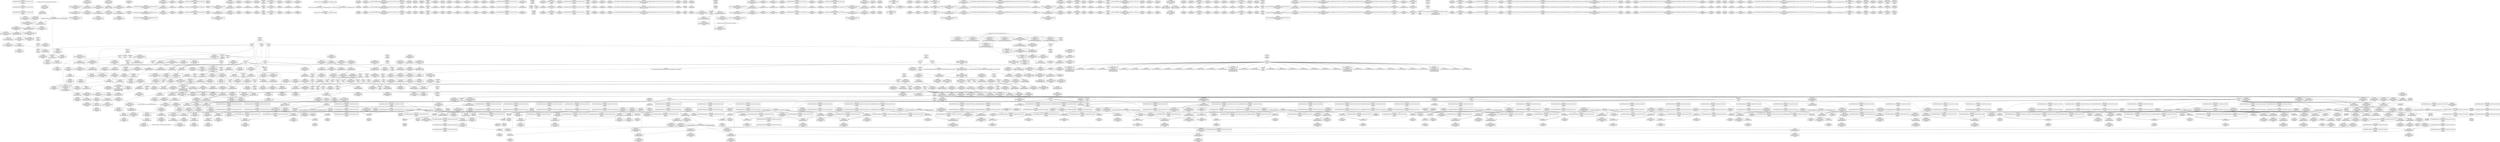 digraph {
	CE0x5631e60 [shape=record,shape=Mrecord,label="{CE0x5631e60|i8*_getelementptr_inbounds_(_42_x_i8_,_42_x_i8_*_.str46,_i32_0,_i32_0)|*Constant*}"]
	CE0x55f4620 [shape=record,shape=Mrecord,label="{CE0x55f4620|i64_4|*Constant*|*SummSource*}"]
	CE0x556b800 [shape=record,shape=Mrecord,label="{CE0x556b800|_call_void_rcu_read_lock()_#10,_!dbg_!27712|security/selinux/hooks.c,207|*SummSink*}"]
	CE0x564a940 [shape=record,shape=Mrecord,label="{CE0x564a940|rcu_read_unlock:_tmp21|include/linux/rcupdate.h,935}"]
	CE0x563d870 [shape=record,shape=Mrecord,label="{CE0x563d870|rcu_read_unlock:_tobool|include/linux/rcupdate.h,933|*SummSource*}"]
	CE0x55cf7f0 [shape=record,shape=Mrecord,label="{CE0x55cf7f0|task_sid:_tmp20|security/selinux/hooks.c,208|*SummSource*}"]
	CE0x5605090 [shape=record,shape=Mrecord,label="{CE0x5605090|i64_7|*Constant*}"]
	CE0x55f4090 [shape=record,shape=Mrecord,label="{CE0x55f4090|rcu_lock_acquire:_map|Function::rcu_lock_acquire&Arg::map::}"]
	CE0x56239d0 [shape=record,shape=Mrecord,label="{CE0x56239d0|i64_5|*Constant*}"]
	CE0x55e1750 [shape=record,shape=Mrecord,label="{CE0x55e1750|8:_%struct.sock*,_:_SCME_26,27_}"]
	CE0x5621490 [shape=record,shape=Mrecord,label="{CE0x5621490|_call_void_mcount()_#3|*SummSink*}"]
	CE0x562fbb0 [shape=record,shape=Mrecord,label="{CE0x562fbb0|rcu_read_lock:_tmp15|include/linux/rcupdate.h,882}"]
	CE0x55f3f70 [shape=record,shape=Mrecord,label="{CE0x55f3f70|_ret_void,_!dbg_!27717|include/linux/rcupdate.h,419|*SummSink*}"]
	CE0x568cbb0 [shape=record,shape=Mrecord,label="{CE0x568cbb0|__rcu_read_unlock:_tmp4|include/linux/rcupdate.h,244|*SummSink*}"]
	CE0x56024f0 [shape=record,shape=Mrecord,label="{CE0x56024f0|task_sid:_tmp7|security/selinux/hooks.c,208}"]
	CE0x55e4820 [shape=record,shape=Mrecord,label="{CE0x55e4820|_ret_i32_%call7,_!dbg_!27749|security/selinux/hooks.c,210|*SummSource*}"]
	CE0x55f68d0 [shape=record,shape=Mrecord,label="{CE0x55f68d0|_call_void_rcu_read_lock()_#10,_!dbg_!27712|security/selinux/hooks.c,207|*SummSource*}"]
	CE0x55da6d0 [shape=record,shape=Mrecord,label="{CE0x55da6d0|sock_has_perm:_tmp17|security/selinux/hooks.c,3976|*SummSource*}"]
	CE0x555ae40 [shape=record,shape=Mrecord,label="{CE0x555ae40|task_sid:_tmp11|security/selinux/hooks.c,208|*SummSource*}"]
	CE0x5639c10 [shape=record,shape=Mrecord,label="{CE0x5639c10|rcu_read_unlock:_call3|include/linux/rcupdate.h,933|*SummSource*}"]
	CE0x555dd90 [shape=record,shape=Mrecord,label="{CE0x555dd90|i64*_getelementptr_inbounds_(_2_x_i64_,_2_x_i64_*___llvm_gcov_ctr98,_i64_0,_i64_1)|*Constant*|*SummSink*}"]
	CE0x5680c90 [shape=record,shape=Mrecord,label="{CE0x5680c90|__preempt_count_sub:_sub|./arch/x86/include/asm/preempt.h,77}"]
	CE0x55cc2f0 [shape=record,shape=Mrecord,label="{CE0x55cc2f0|sock_has_perm:_tmp2|*LoadInst*|security/selinux/hooks.c,3964|*SummSink*}"]
	CE0x5589500 [shape=record,shape=Mrecord,label="{CE0x5589500|i64*_getelementptr_inbounds_(_6_x_i64_,_6_x_i64_*___llvm_gcov_ctr327,_i64_0,_i64_0)|*Constant*|*SummSink*}"]
	CE0x559a140 [shape=record,shape=Mrecord,label="{CE0x559a140|i64*_getelementptr_inbounds_(_4_x_i64_,_4_x_i64_*___llvm_gcov_ctr130,_i64_0,_i64_0)|*Constant*|*SummSource*}"]
	CE0x555dd20 [shape=record,shape=Mrecord,label="{CE0x555dd20|get_current:_tmp|*SummSink*}"]
	CE0x5649e50 [shape=record,shape=Mrecord,label="{CE0x5649e50|rcu_read_unlock:_tmp19|include/linux/rcupdate.h,933|*SummSink*}"]
	CE0x5636d60 [shape=record,shape=Mrecord,label="{CE0x5636d60|rcu_read_unlock:_tmp15|include/linux/rcupdate.h,933|*SummSource*}"]
	CE0x56a3620 [shape=record,shape=Mrecord,label="{CE0x56a3620|__rcu_read_unlock:_do.end|*SummSink*}"]
	CE0x55e2c20 [shape=record,shape=Mrecord,label="{CE0x55e2c20|8:_%struct.sock*,_:_SCME_44,45_}"]
	CE0x55fd7b0 [shape=record,shape=Mrecord,label="{CE0x55fd7b0|rcu_read_unlock:_tobool|include/linux/rcupdate.h,933|*SummSink*}"]
	CE0x5558da0 [shape=record,shape=Mrecord,label="{CE0x5558da0|i64*_getelementptr_inbounds_(_2_x_i64_,_2_x_i64_*___llvm_gcov_ctr365,_i64_0,_i64_0)|*Constant*}"]
	CE0x56359c0 [shape=record,shape=Mrecord,label="{CE0x56359c0|rcu_read_lock:_tmp22|include/linux/rcupdate.h,884}"]
	CE0x5589370 [shape=record,shape=Mrecord,label="{CE0x5589370|rcu_read_lock:_tmp1|*SummSink*}"]
	CE0x563f150 [shape=record,shape=Mrecord,label="{CE0x563f150|rcu_read_unlock:_if.end}"]
	CE0x5613c80 [shape=record,shape=Mrecord,label="{CE0x5613c80|__rcu_read_lock:_tmp1|*SummSink*}"]
	CE0x5614770 [shape=record,shape=Mrecord,label="{CE0x5614770|i64_ptrtoint_(i8*_blockaddress(_rcu_lock_acquire,_%__here)_to_i64)|*Constant*}"]
	CE0x562f8a0 [shape=record,shape=Mrecord,label="{CE0x562f8a0|rcu_read_lock:_tmp14|include/linux/rcupdate.h,882|*SummSink*}"]
	CE0x5601c80 [shape=record,shape=Mrecord,label="{CE0x5601c80|task_sid:_bb|*SummSink*}"]
	CE0x56020c0 [shape=record,shape=Mrecord,label="{CE0x56020c0|_call_void___rcu_read_lock()_#10,_!dbg_!27710|include/linux/rcupdate.h,879|*SummSource*}"]
	CE0x55edab0 [shape=record,shape=Mrecord,label="{CE0x55edab0|rcu_read_lock:_tmp10|include/linux/rcupdate.h,882}"]
	CE0x5646210 [shape=record,shape=Mrecord,label="{CE0x5646210|__rcu_read_lock:_tmp5|include/linux/rcupdate.h,239|*SummSink*}"]
	CE0x5649500 [shape=record,shape=Mrecord,label="{CE0x5649500|i64*_getelementptr_inbounds_(_11_x_i64_,_11_x_i64_*___llvm_gcov_ctr132,_i64_0,_i64_9)|*Constant*|*SummSource*}"]
	CE0x5557160 [shape=record,shape=Mrecord,label="{CE0x5557160|_call_void_mcount()_#3|*SummSource*}"]
	CE0x55e9e50 [shape=record,shape=Mrecord,label="{CE0x55e9e50|sock_has_perm:_tmp3|security/selinux/hooks.c,3964|*SummSource*}"]
	CE0x56870a0 [shape=record,shape=Mrecord,label="{CE0x56870a0|rcu_lock_release:_indirectgoto}"]
	CE0x55f91a0 [shape=record,shape=Mrecord,label="{CE0x55f91a0|task_sid:_tobool|security/selinux/hooks.c,208|*SummSink*}"]
	CE0x5636c30 [shape=record,shape=Mrecord,label="{CE0x5636c30|rcu_read_unlock:_tmp15|include/linux/rcupdate.h,933}"]
	CE0x5677840 [shape=record,shape=Mrecord,label="{CE0x5677840|__preempt_count_add:_tmp4|./arch/x86/include/asm/preempt.h,72|*SummSink*}"]
	CE0x555e380 [shape=record,shape=Mrecord,label="{CE0x555e380|sock_has_perm:_tmp}"]
	CE0x55cdf70 [shape=record,shape=Mrecord,label="{CE0x55cdf70|task_sid:_tmp24|security/selinux/hooks.c,208|*SummSink*}"]
	CE0x559bf90 [shape=record,shape=Mrecord,label="{CE0x559bf90|rcu_read_lock:_do.body|*SummSink*}"]
	CE0x563c900 [shape=record,shape=Mrecord,label="{CE0x563c900|GLOBAL:___llvm_gcov_ctr132|Global_var:__llvm_gcov_ctr132|*SummSource*}"]
	CE0x562f250 [shape=record,shape=Mrecord,label="{CE0x562f250|rcu_read_lock:_tmp13|include/linux/rcupdate.h,882|*SummSource*}"]
	"CONST[source:0(mediator),value:2(dynamic)][purpose:{subject}]"
	CE0x5622e00 [shape=record,shape=Mrecord,label="{CE0x5622e00|__rcu_read_lock:_tmp6|include/linux/rcupdate.h,240}"]
	CE0x557a580 [shape=record,shape=Mrecord,label="{CE0x557a580|i64*_getelementptr_inbounds_(_6_x_i64_,_6_x_i64_*___llvm_gcov_ctr327,_i64_0,_i64_5)|*Constant*|*SummSource*}"]
	CE0x5573340 [shape=record,shape=Mrecord,label="{CE0x5573340|32:_%struct.sock*,_:_CRE_24,32_|*MultipleSource*|security/selinux/hooks.c,4248|Function::selinux_socket_getsockopt&Arg::sock::}"]
	CE0x56c4690 [shape=record,shape=Mrecord,label="{CE0x56c4690|i32_0|*Constant*}"]
	CE0x5603ce0 [shape=record,shape=Mrecord,label="{CE0x5603ce0|task_sid:_tmp12|security/selinux/hooks.c,208|*SummSource*}"]
	CE0x55934e0 [shape=record,shape=Mrecord,label="{CE0x55934e0|selinux_socket_getsockopt:_call1|security/selinux/hooks.c,4248|*SummSink*}"]
	CE0x5673000 [shape=record,shape=Mrecord,label="{CE0x5673000|rcu_lock_release:_tmp4|include/linux/rcupdate.h,423}"]
	CE0x5631780 [shape=record,shape=Mrecord,label="{CE0x5631780|i32_883|*Constant*|*SummSink*}"]
	CE0x55f67f0 [shape=record,shape=Mrecord,label="{CE0x55f67f0|_call_void_rcu_read_lock()_#10,_!dbg_!27712|security/selinux/hooks.c,207}"]
	CE0x569efc0 [shape=record,shape=Mrecord,label="{CE0x569efc0|__rcu_read_unlock:_tmp7|include/linux/rcupdate.h,245}"]
	CE0x5573090 [shape=record,shape=Mrecord,label="{CE0x5573090|selinux_socket_getsockopt:_tmp4|*LoadInst*|security/selinux/hooks.c,4248|*SummSource*}"]
	CE0x559b460 [shape=record,shape=Mrecord,label="{CE0x559b460|sock_has_perm:_net|security/selinux/hooks.c, 3966|*SummSink*}"]
	CE0x560b840 [shape=record,shape=Mrecord,label="{CE0x560b840|GLOBAL:___rcu_read_unlock|*Constant*}"]
	CE0x55cde50 [shape=record,shape=Mrecord,label="{CE0x55cde50|i64*_getelementptr_inbounds_(_13_x_i64_,_13_x_i64_*___llvm_gcov_ctr126,_i64_0,_i64_11)|*Constant*|*SummSource*}"]
	CE0x5559320 [shape=record,shape=Mrecord,label="{CE0x5559320|selinux_socket_getsockopt:_call|security/selinux/hooks.c,4248|*SummSource*}"]
	CE0x55604b0 [shape=record,shape=Mrecord,label="{CE0x55604b0|avc_has_perm:_tclass|Function::avc_has_perm&Arg::tclass::|*SummSource*}"]
	CE0x559c810 [shape=record,shape=Mrecord,label="{CE0x559c810|__rcu_read_lock:_entry|*SummSource*}"]
	CE0x55d0da0 [shape=record,shape=Mrecord,label="{CE0x55d0da0|__preempt_count_add:_do.end}"]
	CE0x5641a00 [shape=record,shape=Mrecord,label="{CE0x5641a00|__rcu_read_unlock:_tmp6|include/linux/rcupdate.h,245|*SummSink*}"]
	CE0x559e230 [shape=record,shape=Mrecord,label="{CE0x559e230|8:_%struct.sock*,_:_SCME_18,20_|*MultipleSource*|security/selinux/hooks.c, 3966|security/selinux/hooks.c,3966|security/selinux/hooks.c,3966}"]
	CE0x55e1de0 [shape=record,shape=Mrecord,label="{CE0x55e1de0|8:_%struct.sock*,_:_SCME_32,33_}"]
	CE0x5579e30 [shape=record,shape=Mrecord,label="{CE0x5579e30|i64*_getelementptr_inbounds_(_6_x_i64_,_6_x_i64_*___llvm_gcov_ctr327,_i64_0,_i64_5)|*Constant*|*SummSink*}"]
	CE0x55edbe0 [shape=record,shape=Mrecord,label="{CE0x55edbe0|rcu_read_lock:_tmp10|include/linux/rcupdate.h,882|*SummSource*}"]
	CE0x566e440 [shape=record,shape=Mrecord,label="{CE0x566e440|rcu_lock_release:_tmp2|*SummSink*}"]
	CE0x55f79b0 [shape=record,shape=Mrecord,label="{CE0x55f79b0|task_sid:_tmp9|security/selinux/hooks.c,208}"]
	CE0x55cdf00 [shape=record,shape=Mrecord,label="{CE0x55cdf00|i64*_getelementptr_inbounds_(_13_x_i64_,_13_x_i64_*___llvm_gcov_ctr126,_i64_0,_i64_11)|*Constant*|*SummSink*}"]
	CE0x55e9fe0 [shape=record,shape=Mrecord,label="{CE0x55e9fe0|sock_has_perm:_tmp3|security/selinux/hooks.c,3964|*SummSink*}"]
	CE0x569ee20 [shape=record,shape=Mrecord,label="{CE0x569ee20|__preempt_count_add:_bb}"]
	CE0x5620b30 [shape=record,shape=Mrecord,label="{CE0x5620b30|rcu_read_unlock:_tmp7|include/linux/rcupdate.h,933|*SummSource*}"]
	CE0x559d900 [shape=record,shape=Mrecord,label="{CE0x559d900|task_sid:_tobool1|security/selinux/hooks.c,208|*SummSink*}"]
	CE0x5624210 [shape=record,shape=Mrecord,label="{CE0x5624210|GLOBAL:_rcu_lock_map|Global_var:rcu_lock_map|*SummSource*}"]
	CE0x560db40 [shape=record,shape=Mrecord,label="{CE0x560db40|void_(i32*,_i32,_i32*)*_asm_addl_$1,_%gs:$0_,_*m,ri,*m,_dirflag_,_fpsr_,_flags_|*SummSink*}"]
	CE0x55df5a0 [shape=record,shape=Mrecord,label="{CE0x55df5a0|rcu_read_lock:_tmp8|include/linux/rcupdate.h,882|*SummSink*}"]
	CE0x55fdd30 [shape=record,shape=Mrecord,label="{CE0x55fdd30|cred_sid:_tmp6|security/selinux/hooks.c,197}"]
	CE0x55cf6b0 [shape=record,shape=Mrecord,label="{CE0x55cf6b0|task_sid:_tmp20|security/selinux/hooks.c,208}"]
	CE0x55de170 [shape=record,shape=Mrecord,label="{CE0x55de170|sock_has_perm:_call6|security/selinux/hooks.c,3976|*SummSource*}"]
	CE0x56425d0 [shape=record,shape=Mrecord,label="{CE0x56425d0|rcu_lock_release:_tmp3|*SummSink*}"]
	CE0x56072e0 [shape=record,shape=Mrecord,label="{CE0x56072e0|task_sid:_tmp19|security/selinux/hooks.c,208|*SummSink*}"]
	CE0x55fee90 [shape=record,shape=Mrecord,label="{CE0x55fee90|task_sid:_do.body5|*SummSource*}"]
	CE0x5623530 [shape=record,shape=Mrecord,label="{CE0x5623530|i64*_getelementptr_inbounds_(_4_x_i64_,_4_x_i64_*___llvm_gcov_ctr128,_i64_0,_i64_0)|*Constant*|*SummSource*}"]
	CE0x55da9f0 [shape=record,shape=Mrecord,label="{CE0x55da9f0|sock_has_perm:_u|security/selinux/hooks.c,3973|*SummSource*}"]
	CE0x5578b40 [shape=record,shape=Mrecord,label="{CE0x5578b40|i64*_getelementptr_inbounds_(_2_x_i64_,_2_x_i64_*___llvm_gcov_ctr365,_i64_0,_i64_1)|*Constant*|*SummSource*}"]
	CE0x55f3790 [shape=record,shape=Mrecord,label="{CE0x55f3790|i64_1|*Constant*}"]
	CE0x55e1980 [shape=record,shape=Mrecord,label="{CE0x55e1980|8:_%struct.sock*,_:_SCME_28,29_}"]
	CE0x55763c0 [shape=record,shape=Mrecord,label="{CE0x55763c0|_call_void_mcount()_#3|*SummSource*}"]
	CE0x555ce80 [shape=record,shape=Mrecord,label="{CE0x555ce80|avc_has_perm:_ssid|Function::avc_has_perm&Arg::ssid::|*SummSink*}"]
	CE0x5640ac0 [shape=record,shape=Mrecord,label="{CE0x5640ac0|_call_void_asm_sideeffect_,_memory_,_dirflag_,_fpsr_,_flags_()_#3,_!dbg_!27714,_!srcloc_!27715|include/linux/rcupdate.h,239|*SummSink*}"]
	CE0x55f4a40 [shape=record,shape=Mrecord,label="{CE0x55f4a40|task_sid:_tmp10|security/selinux/hooks.c,208|*SummSink*}"]
	CE0x5564d70 [shape=record,shape=Mrecord,label="{CE0x5564d70|GLOBAL:_get_current|*Constant*|*SummSink*}"]
	CE0x55e23d0 [shape=record,shape=Mrecord,label="{CE0x55e23d0|8:_%struct.sock*,_:_SCME_37,38_}"]
	CE0x563e7d0 [shape=record,shape=Mrecord,label="{CE0x563e7d0|rcu_read_unlock:_tmp4|include/linux/rcupdate.h,933|*SummSink*}"]
	CE0x6785490 [shape=record,shape=Mrecord,label="{CE0x6785490|selinux_socket_getsockopt:_call1|security/selinux/hooks.c,4248|*SummSource*}"]
	CE0x5557e80 [shape=record,shape=Mrecord,label="{CE0x5557e80|get_current:_entry}"]
	CE0x55e9a50 [shape=record,shape=Mrecord,label="{CE0x55e9a50|i64*_getelementptr_inbounds_(_6_x_i64_,_6_x_i64_*___llvm_gcov_ctr327,_i64_0,_i64_4)|*Constant*}"]
	CE0x5673070 [shape=record,shape=Mrecord,label="{CE0x5673070|rcu_lock_release:_tmp4|include/linux/rcupdate.h,423|*SummSource*}"]
	CE0x555b750 [shape=record,shape=Mrecord,label="{CE0x555b750|task_sid:_if.end}"]
	CE0x564b170 [shape=record,shape=Mrecord,label="{CE0x564b170|rcu_read_unlock:_tmp17|include/linux/rcupdate.h,933|*SummSource*}"]
	CE0x56846c0 [shape=record,shape=Mrecord,label="{CE0x56846c0|__rcu_read_lock:_bb|*SummSink*}"]
	CE0x5621140 [shape=record,shape=Mrecord,label="{CE0x5621140|rcu_read_lock:_tmp5|include/linux/rcupdate.h,882}"]
	CE0x564c610 [shape=record,shape=Mrecord,label="{CE0x564c610|i32_934|*Constant*|*SummSource*}"]
	CE0x561e320 [shape=record,shape=Mrecord,label="{CE0x561e320|rcu_read_lock:_land.lhs.true|*SummSource*}"]
	CE0x5622670 [shape=record,shape=Mrecord,label="{CE0x5622670|rcu_lock_acquire:_tmp|*SummSink*}"]
	CE0x55d0290 [shape=record,shape=Mrecord,label="{CE0x55d0290|i64*_getelementptr_inbounds_(_13_x_i64_,_13_x_i64_*___llvm_gcov_ctr126,_i64_0,_i64_10)|*Constant*}"]
	CE0x5639ae0 [shape=record,shape=Mrecord,label="{CE0x5639ae0|rcu_read_unlock:_call3|include/linux/rcupdate.h,933}"]
	CE0x5557970 [shape=record,shape=Mrecord,label="{CE0x5557970|i32_0|*Constant*|*SummSink*}"]
	CE0x5674b40 [shape=record,shape=Mrecord,label="{CE0x5674b40|__preempt_count_add:_tmp5|./arch/x86/include/asm/preempt.h,72|*SummSink*}"]
	CE0x55e4120 [shape=record,shape=Mrecord,label="{CE0x55e4120|task_sid:_entry|*SummSource*}"]
	CE0x55eafb0 [shape=record,shape=Mrecord,label="{CE0x55eafb0|__preempt_count_sub:_tmp2|*SummSource*}"]
	CE0x55dd5c0 [shape=record,shape=Mrecord,label="{CE0x55dd5c0|sock_has_perm:_sclass|security/selinux/hooks.c,3976}"]
	CE0x56879f0 [shape=record,shape=Mrecord,label="{CE0x56879f0|rcu_lock_release:_bb|*SummSource*}"]
	CE0x55fe170 [shape=record,shape=Mrecord,label="{CE0x55fe170|rcu_read_lock:_land.lhs.true2|*SummSource*}"]
	CE0x561e690 [shape=record,shape=Mrecord,label="{CE0x561e690|cred_sid:_tmp5|security/selinux/hooks.c,196|*SummSink*}"]
	CE0x566e3d0 [shape=record,shape=Mrecord,label="{CE0x566e3d0|rcu_lock_release:_tmp2|*SummSource*}"]
	CE0x5603a40 [shape=record,shape=Mrecord,label="{CE0x5603a40|rcu_read_unlock:_call|include/linux/rcupdate.h,933}"]
	CE0x56717d0 [shape=record,shape=Mrecord,label="{CE0x56717d0|__preempt_count_sub:_entry}"]
	CE0x5615770 [shape=record,shape=Mrecord,label="{CE0x5615770|__rcu_read_lock:_tmp1}"]
	CE0x568da80 [shape=record,shape=Mrecord,label="{CE0x568da80|i64*_getelementptr_inbounds_(_4_x_i64_,_4_x_i64_*___llvm_gcov_ctr135,_i64_0,_i64_1)|*Constant*|*SummSource*}"]
	CE0x5602940 [shape=record,shape=Mrecord,label="{CE0x5602940|i64*_getelementptr_inbounds_(_2_x_i64_,_2_x_i64_*___llvm_gcov_ctr131,_i64_0,_i64_0)|*Constant*}"]
	CE0x5570330 [shape=record,shape=Mrecord,label="{CE0x5570330|i32_22|*Constant*|*SummSource*}"]
	CE0x5622750 [shape=record,shape=Mrecord,label="{CE0x5622750|rcu_lock_acquire:_tmp1}"]
	CE0x557dcf0 [shape=record,shape=Mrecord,label="{CE0x557dcf0|rcu_read_unlock:_do.end}"]
	CE0x55edd50 [shape=record,shape=Mrecord,label="{CE0x55edd50|rcu_read_lock:_tmp10|include/linux/rcupdate.h,882|*SummSink*}"]
	CE0x55ffda0 [shape=record,shape=Mrecord,label="{CE0x55ffda0|rcu_read_unlock:_tobool|include/linux/rcupdate.h,933}"]
	CE0x56a3b40 [shape=record,shape=Mrecord,label="{CE0x56a3b40|i64*_getelementptr_inbounds_(_4_x_i64_,_4_x_i64_*___llvm_gcov_ctr134,_i64_0,_i64_2)|*Constant*|*SummSink*}"]
	CE0x555bb00 [shape=record,shape=Mrecord,label="{CE0x555bb00|sock_has_perm:_cleanup|*SummSource*}"]
	CE0x5575ae0 [shape=record,shape=Mrecord,label="{CE0x5575ae0|COLLAPSED:_GCMRE___llvm_gcov_ctr98_internal_global_2_x_i64_zeroinitializer:_elem_0:default:}"]
	CE0x55ea610 [shape=record,shape=Mrecord,label="{CE0x55ea610|sock_has_perm:_tmp5|security/selinux/hooks.c,3966|*SummSource*}"]
	CE0x560b4f0 [shape=record,shape=Mrecord,label="{CE0x560b4f0|rcu_lock_release:_map|Function::rcu_lock_release&Arg::map::|*SummSource*}"]
	CE0x557d360 [shape=record,shape=Mrecord,label="{CE0x557d360|rcu_read_lock:_tobool|include/linux/rcupdate.h,882|*SummSink*}"]
	CE0x56851d0 [shape=record,shape=Mrecord,label="{CE0x56851d0|rcu_lock_acquire:_tmp2}"]
	CE0x564b5d0 [shape=record,shape=Mrecord,label="{CE0x564b5d0|i32_934|*Constant*}"]
	CE0x568c640 [shape=record,shape=Mrecord,label="{CE0x568c640|__rcu_read_unlock:_tmp2|*SummSource*}"]
	CE0x555eb40 [shape=record,shape=Mrecord,label="{CE0x555eb40|get_current:_tmp1|*SummSink*}"]
	CE0x5603370 [shape=record,shape=Mrecord,label="{CE0x5603370|GLOBAL:_rcu_lock_map|Global_var:rcu_lock_map|*SummSink*}"]
	CE0x5609b70 [shape=record,shape=Mrecord,label="{CE0x5609b70|rcu_read_unlock:_tmp22|include/linux/rcupdate.h,935|*SummSink*}"]
	CE0x55ea7b0 [shape=record,shape=Mrecord,label="{CE0x55ea7b0|sock_has_perm:_tmp5|security/selinux/hooks.c,3966|*SummSink*}"]
	CE0x560f060 [shape=record,shape=Mrecord,label="{CE0x560f060|__rcu_read_lock:_tmp3}"]
	CE0x55fdef0 [shape=record,shape=Mrecord,label="{CE0x55fdef0|rcu_read_lock:_do.end|*SummSource*}"]
	CE0x55e7730 [shape=record,shape=Mrecord,label="{CE0x55e7730|i64_2|*Constant*}"]
	CE0x5649000 [shape=record,shape=Mrecord,label="{CE0x5649000|i8*_getelementptr_inbounds_(_44_x_i8_,_44_x_i8_*_.str47,_i32_0,_i32_0)|*Constant*|*SummSource*}"]
	CE0x561ff60 [shape=record,shape=Mrecord,label="{CE0x561ff60|__preempt_count_add:_entry|*SummSource*}"]
	CE0x55fcb30 [shape=record,shape=Mrecord,label="{CE0x55fcb30|task_sid:_tobool1|security/selinux/hooks.c,208|*SummSource*}"]
	CE0x55ffcc0 [shape=record,shape=Mrecord,label="{CE0x55ffcc0|rcu_read_unlock:_tmp4|include/linux/rcupdate.h,933}"]
	CE0x561e7a0 [shape=record,shape=Mrecord,label="{CE0x561e7a0|cred_sid:_sid|security/selinux/hooks.c,197|*SummSource*}"]
	CE0x5564c60 [shape=record,shape=Mrecord,label="{CE0x5564c60|get_current:_tmp2|*SummSource*}"]
	CE0x5677b30 [shape=record,shape=Mrecord,label="{CE0x5677b30|__preempt_count_sub:_tmp3|*SummSink*}"]
	CE0x5606680 [shape=record,shape=Mrecord,label="{CE0x5606680|task_sid:_tmp17|security/selinux/hooks.c,208|*SummSource*}"]
	CE0x55f6570 [shape=record,shape=Mrecord,label="{CE0x55f6570|cred_sid:_tmp3|*SummSource*}"]
	CE0x5577310 [shape=record,shape=Mrecord,label="{CE0x5577310|i32_1|*Constant*|*SummSink*}"]
	CE0x5565450 [shape=record,shape=Mrecord,label="{CE0x5565450|selinux_socket_getsockopt:_call|security/selinux/hooks.c,4248|*SummSink*}"]
	CE0x555efb0 [shape=record,shape=Mrecord,label="{CE0x555efb0|selinux_socket_getsockopt:_tmp2|*SummSink*}"]
	CE0x563db30 [shape=record,shape=Mrecord,label="{CE0x563db30|rcu_read_unlock:_call|include/linux/rcupdate.h,933|*SummSink*}"]
	CE0x5686360 [shape=record,shape=Mrecord,label="{CE0x5686360|i8*_undef|*Constant*}"]
	CE0x5569420 [shape=record,shape=Mrecord,label="{CE0x5569420|i32_2|*Constant*|*SummSource*}"]
	CE0x55624b0 [shape=record,shape=Mrecord,label="{CE0x55624b0|task_sid:_land.lhs.true2}"]
	CE0x5563620 [shape=record,shape=Mrecord,label="{CE0x5563620|sock_has_perm:_net|security/selinux/hooks.c, 3966|*SummSource*}"]
	CE0x560a050 [shape=record,shape=Mrecord,label="{CE0x560a050|rcu_read_unlock:_tmp22|include/linux/rcupdate.h,935}"]
	CE0x55ccdd0 [shape=record,shape=Mrecord,label="{CE0x55ccdd0|i64*_getelementptr_inbounds_(_13_x_i64_,_13_x_i64_*___llvm_gcov_ctr126,_i64_0,_i64_10)|*Constant*|*SummSink*}"]
	CE0x55597f0 [shape=record,shape=Mrecord,label="{CE0x55597f0|COLLAPSED:_GCMRE___llvm_gcov_ctr365_internal_global_2_x_i64_zeroinitializer:_elem_0:default:}"]
	CE0x55ed1b0 [shape=record,shape=Mrecord,label="{CE0x55ed1b0|i64_4|*Constant*}"]
	CE0x5638620 [shape=record,shape=Mrecord,label="{CE0x5638620|rcu_read_unlock:_tmp1|*SummSource*}"]
	CE0x55fd820 [shape=record,shape=Mrecord,label="{CE0x55fd820|GLOBAL:___llvm_gcov_ctr132|Global_var:__llvm_gcov_ctr132}"]
	CE0x56056a0 [shape=record,shape=Mrecord,label="{CE0x56056a0|task_sid:_tmp14|security/selinux/hooks.c,208}"]
	CE0x5575b50 [shape=record,shape=Mrecord,label="{CE0x5575b50|i64_1|*Constant*}"]
	CE0x55cce40 [shape=record,shape=Mrecord,label="{CE0x55cce40|task_sid:_tmp22|security/selinux/hooks.c,208|*SummSink*}"]
	CE0x559c680 [shape=record,shape=Mrecord,label="{CE0x559c680|GLOBAL:___rcu_read_lock|*Constant*|*SummSink*}"]
	CE0x564b640 [shape=record,shape=Mrecord,label="{CE0x564b640|rcu_read_unlock:_tmp18|include/linux/rcupdate.h,933}"]
	CE0x5670f40 [shape=record,shape=Mrecord,label="{CE0x5670f40|i8*_undef|*Constant*}"]
	CE0x55fca10 [shape=record,shape=Mrecord,label="{CE0x55fca10|COLLAPSED:_GCMRE___llvm_gcov_ctr127_internal_global_11_x_i64_zeroinitializer:_elem_0:default:}"]
	CE0x560c0f0 [shape=record,shape=Mrecord,label="{CE0x560c0f0|GLOBAL:___rcu_read_unlock|*Constant*|*SummSource*}"]
	CE0x5569640 [shape=record,shape=Mrecord,label="{CE0x5569640|sock_has_perm:_sid|security/selinux/hooks.c,3969}"]
	CE0x5558610 [shape=record,shape=Mrecord,label="{CE0x5558610|_ret_%struct.task_struct*_%tmp4,_!dbg_!27714|./arch/x86/include/asm/current.h,14}"]
	CE0x561e160 [shape=record,shape=Mrecord,label="{CE0x561e160|rcu_read_lock:_if.then|*SummSink*}"]
	CE0x55ed330 [shape=record,shape=Mrecord,label="{CE0x55ed330|rcu_read_lock:_tmp9|include/linux/rcupdate.h,882}"]
	CE0x5640c70 [shape=record,shape=Mrecord,label="{CE0x5640c70|i64*_getelementptr_inbounds_(_4_x_i64_,_4_x_i64_*___llvm_gcov_ctr128,_i64_0,_i64_3)|*Constant*}"]
	CE0x5630e70 [shape=record,shape=Mrecord,label="{CE0x5630e70|i8*_getelementptr_inbounds_(_25_x_i8_,_25_x_i8_*_.str45,_i32_0,_i32_0)|*Constant*}"]
	CE0x55876b0 [shape=record,shape=Mrecord,label="{CE0x55876b0|task_sid:_bb}"]
	CE0x56091d0 [shape=record,shape=Mrecord,label="{CE0x56091d0|task_sid:_tmp18|security/selinux/hooks.c,208|*SummSource*}"]
	CE0x55f86a0 [shape=record,shape=Mrecord,label="{CE0x55f86a0|COLLAPSED:_GCMRE___llvm_gcov_ctr126_internal_global_13_x_i64_zeroinitializer:_elem_0:default:}"]
	CE0x560eee0 [shape=record,shape=Mrecord,label="{CE0x560eee0|i64*_getelementptr_inbounds_(_4_x_i64_,_4_x_i64_*___llvm_gcov_ctr133,_i64_0,_i64_0)|*Constant*|*SummSource*}"]
	CE0x562c9a0 [shape=record,shape=Mrecord,label="{CE0x562c9a0|rcu_read_lock:_tmp12|include/linux/rcupdate.h,882|*SummSource*}"]
	CE0x55cd5e0 [shape=record,shape=Mrecord,label="{CE0x55cd5e0|task_sid:_tmp23|security/selinux/hooks.c,208|*SummSink*}"]
	CE0x55869f0 [shape=record,shape=Mrecord,label="{CE0x55869f0|cred_sid:_security|security/selinux/hooks.c,196|*SummSink*}"]
	CE0x5584b00 [shape=record,shape=Mrecord,label="{CE0x5584b00|sock_has_perm:_tmp20|security/selinux/hooks.c,3977|*SummSource*}"]
	CE0x4ca3040 [shape=record,shape=Mrecord,label="{CE0x4ca3040|sock_has_perm:_task|Function::sock_has_perm&Arg::task::|*SummSource*}"]
	CE0x55f52d0 [shape=record,shape=Mrecord,label="{CE0x55f52d0|_call_void_rcu_lock_acquire(%struct.lockdep_map*_rcu_lock_map)_#10,_!dbg_!27711|include/linux/rcupdate.h,881|*SummSource*}"]
	CE0x55519e0 [shape=record,shape=Mrecord,label="{CE0x55519e0|i32_5|*Constant*|*SummSource*}"]
	CE0x5637720 [shape=record,shape=Mrecord,label="{CE0x5637720|__rcu_read_lock:_tmp}"]
	CE0x559d330 [shape=record,shape=Mrecord,label="{CE0x559d330|__rcu_read_lock:_entry|*SummSink*}"]
	CE0x56057a0 [shape=record,shape=Mrecord,label="{CE0x56057a0|task_sid:_tmp14|security/selinux/hooks.c,208|*SummSource*}"]
	CE0x5632e00 [shape=record,shape=Mrecord,label="{CE0x5632e00|rcu_read_lock:_tmp17|include/linux/rcupdate.h,882|*SummSource*}"]
	CE0x55e00e0 [shape=record,shape=Mrecord,label="{CE0x55e00e0|_ret_i32_%retval.0,_!dbg_!27728|security/selinux/avc.c,775|*SummSource*}"]
	CE0x5608d50 [shape=record,shape=Mrecord,label="{CE0x5608d50|i32_208|*Constant*|*SummSource*}"]
	CE0x559b600 [shape=record,shape=Mrecord,label="{CE0x559b600|i64_1|*Constant*}"]
	CE0x561db00 [shape=record,shape=Mrecord,label="{CE0x561db00|rcu_read_lock:_tmp5|include/linux/rcupdate.h,882|*SummSink*}"]
	CE0x5567630 [shape=record,shape=Mrecord,label="{CE0x5567630|_call_void_mcount()_#3}"]
	CE0x5589570 [shape=record,shape=Mrecord,label="{CE0x5589570|sock_has_perm:_if.end|*SummSource*}"]
	CE0x560e820 [shape=record,shape=Mrecord,label="{CE0x560e820|rcu_lock_acquire:_tmp5|include/linux/rcupdate.h,418}"]
	CE0x5552390 [shape=record,shape=Mrecord,label="{CE0x5552390|selinux_socket_getsockopt:_tmp}"]
	CE0x56345e0 [shape=record,shape=Mrecord,label="{CE0x56345e0|rcu_read_lock:_tmp19|include/linux/rcupdate.h,882|*SummSink*}"]
	CE0x55e79d0 [shape=record,shape=Mrecord,label="{CE0x55e79d0|i64_2|*Constant*|*SummSink*}"]
	CE0x56190e0 [shape=record,shape=Mrecord,label="{CE0x56190e0|__preempt_count_sub:_tmp6|./arch/x86/include/asm/preempt.h,78|*SummSink*}"]
	CE0x557c810 [shape=record,shape=Mrecord,label="{CE0x557c810|selinux_socket_getsockopt:_tmp3|*SummSource*}"]
	CE0x561d0b0 [shape=record,shape=Mrecord,label="{CE0x561d0b0|rcu_read_lock:_if.end}"]
	CE0x556d210 [shape=record,shape=Mrecord,label="{CE0x556d210|task_sid:_tmp1|*SummSink*}"]
	CE0x5604530 [shape=record,shape=Mrecord,label="{CE0x5604530|task_sid:_call3|security/selinux/hooks.c,208}"]
	CE0x55e2760 [shape=record,shape=Mrecord,label="{CE0x55e2760|8:_%struct.sock*,_:_SCME_40,41_}"]
	CE0x559d190 [shape=record,shape=Mrecord,label="{CE0x559d190|_call_void_mcount()_#3}"]
	CE0x561aad0 [shape=record,shape=Mrecord,label="{CE0x561aad0|task_sid:_call7|security/selinux/hooks.c,208}"]
	CE0x55f58e0 [shape=record,shape=Mrecord,label="{CE0x55f58e0|cred_sid:_tmp2}"]
	CE0x56071b0 [shape=record,shape=Mrecord,label="{CE0x56071b0|task_sid:_tmp19|security/selinux/hooks.c,208|*SummSource*}"]
	CE0x568e730 [shape=record,shape=Mrecord,label="{CE0x568e730|__preempt_count_sub:_tmp1|*SummSource*}"]
	CE0x55da180 [shape=record,shape=Mrecord,label="{CE0x55da180|sock_has_perm:_u|security/selinux/hooks.c,3973}"]
	CE0x5565800 [shape=record,shape=Mrecord,label="{CE0x5565800|get_current:_tmp}"]
	CE0x55e1550 [shape=record,shape=Mrecord,label="{CE0x55e1550|8:_%struct.sock*,_:_SCME_25,26_}"]
	CE0x563ec50 [shape=record,shape=Mrecord,label="{CE0x563ec50|__rcu_read_lock:_tmp6|include/linux/rcupdate.h,240|*SummSink*}"]
	CE0x5689930 [shape=record,shape=Mrecord,label="{CE0x5689930|__preempt_count_add:_do.end|*SummSource*}"]
	CE0x56a43d0 [shape=record,shape=Mrecord,label="{CE0x56a43d0|i64*_getelementptr_inbounds_(_4_x_i64_,_4_x_i64_*___llvm_gcov_ctr129,_i64_0,_i64_3)|*Constant*|*SummSource*}"]
	CE0x5685aa0 [shape=record,shape=Mrecord,label="{CE0x5685aa0|__rcu_read_lock:_tmp2|*SummSink*}"]
	CE0x56367b0 [shape=record,shape=Mrecord,label="{CE0x56367b0|_call_void_lockdep_rcu_suspicious(i8*_getelementptr_inbounds_(_25_x_i8_,_25_x_i8_*_.str45,_i32_0,_i32_0),_i32_934,_i8*_getelementptr_inbounds_(_44_x_i8_,_44_x_i8_*_.str47,_i32_0,_i32_0))_#10,_!dbg_!27726|include/linux/rcupdate.h,933}"]
	CE0x560d2f0 [shape=record,shape=Mrecord,label="{CE0x560d2f0|__rcu_read_lock:_do.end}"]
	CE0x56362a0 [shape=record,shape=Mrecord,label="{CE0x56362a0|cred_sid:_bb}"]
	CE0x560a1c0 [shape=record,shape=Mrecord,label="{CE0x560a1c0|rcu_read_unlock:_tmp22|include/linux/rcupdate.h,935|*SummSource*}"]
	CE0x5688370 [shape=record,shape=Mrecord,label="{CE0x5688370|rcu_lock_acquire:_bb}"]
	CE0x55957a0 [shape=record,shape=Mrecord,label="{CE0x55957a0|i32_16384|*Constant*}"]
	CE0x5622430 [shape=record,shape=Mrecord,label="{CE0x5622430|GLOBAL:_rcu_read_unlock.__warned|Global_var:rcu_read_unlock.__warned}"]
	CE0x5632570 [shape=record,shape=Mrecord,label="{CE0x5632570|i64*_getelementptr_inbounds_(_11_x_i64_,_11_x_i64_*___llvm_gcov_ctr127,_i64_0,_i64_9)|*Constant*|*SummSink*}"]
	CE0x563b880 [shape=record,shape=Mrecord,label="{CE0x563b880|_call_void___preempt_count_sub(i32_1)_#10,_!dbg_!27715|include/linux/rcupdate.h,244}"]
	CE0x5642d20 [shape=record,shape=Mrecord,label="{CE0x5642d20|rcu_read_unlock:_tmp10|include/linux/rcupdate.h,933}"]
	CE0x55e4200 [shape=record,shape=Mrecord,label="{CE0x55e4200|task_sid:_entry|*SummSink*}"]
	CE0x5682730 [shape=record,shape=Mrecord,label="{CE0x5682730|__preempt_count_sub:_do.end|*SummSink*}"]
	CE0x5674390 [shape=record,shape=Mrecord,label="{CE0x5674390|__preempt_count_add:_tmp5|./arch/x86/include/asm/preempt.h,72}"]
	CE0x557dfd0 [shape=record,shape=Mrecord,label="{CE0x557dfd0|task_sid:_tmp3}"]
	CE0x5682240 [shape=record,shape=Mrecord,label="{CE0x5682240|__preempt_count_sub:_do.body}"]
	CE0x5609ab0 [shape=record,shape=Mrecord,label="{CE0x5609ab0|rcu_lock_acquire:_entry|*SummSink*}"]
	CE0x5648640 [shape=record,shape=Mrecord,label="{CE0x5648640|rcu_read_unlock:_tmp16|include/linux/rcupdate.h,933|*SummSink*}"]
	"CONST[source:0(mediator),value:2(dynamic)][purpose:{object}]"
	CE0x563bd50 [shape=record,shape=Mrecord,label="{CE0x563bd50|i64*_getelementptr_inbounds_(_4_x_i64_,_4_x_i64_*___llvm_gcov_ctr130,_i64_0,_i64_1)|*Constant*|*SummSource*}"]
	CE0x5641d20 [shape=record,shape=Mrecord,label="{CE0x5641d20|rcu_lock_acquire:_bb|*SummSource*}"]
	CE0x56722b0 [shape=record,shape=Mrecord,label="{CE0x56722b0|_ret_void,_!dbg_!27720|./arch/x86/include/asm/preempt.h,78}"]
	CE0x5647050 [shape=record,shape=Mrecord,label="{CE0x5647050|rcu_lock_release:_tmp1|*SummSink*}"]
	CE0x568b3d0 [shape=record,shape=Mrecord,label="{CE0x568b3d0|__preempt_count_add:_tmp1}"]
	CE0x55845f0 [shape=record,shape=Mrecord,label="{CE0x55845f0|sock_has_perm:_tmp19|security/selinux/hooks.c,3977|*SummSource*}"]
	CE0x55a53a0 [shape=record,shape=Mrecord,label="{CE0x55a53a0|sock_has_perm:_sk_security|security/selinux/hooks.c,3964}"]
	CE0x5615700 [shape=record,shape=Mrecord,label="{CE0x5615700|i64_1|*Constant*}"]
	CE0x55fc530 [shape=record,shape=Mrecord,label="{CE0x55fc530|cred_sid:_tmp4|*LoadInst*|security/selinux/hooks.c,196}"]
	CE0x55da840 [shape=record,shape=Mrecord,label="{CE0x55da840|sock_has_perm:_tmp17|security/selinux/hooks.c,3976|*SummSink*}"]
	CE0x56088f0 [shape=record,shape=Mrecord,label="{CE0x56088f0|i8*_getelementptr_inbounds_(_25_x_i8_,_25_x_i8_*_.str3,_i32_0,_i32_0)|*Constant*|*SummSource*}"]
	CE0x561e230 [shape=record,shape=Mrecord,label="{CE0x561e230|rcu_read_lock:_land.lhs.true}"]
	CE0x5686be0 [shape=record,shape=Mrecord,label="{CE0x5686be0|i8*_undef|*Constant*|*SummSource*}"]
	CE0x55fc040 [shape=record,shape=Mrecord,label="{CE0x55fc040|task_sid:_tmp8|security/selinux/hooks.c,208|*SummSink*}"]
	CE0x55f27f0 [shape=record,shape=Mrecord,label="{CE0x55f27f0|i32_77|*Constant*|*SummSink*}"]
	CE0x55fc9a0 [shape=record,shape=Mrecord,label="{CE0x55fc9a0|rcu_read_lock:_tmp}"]
	CE0x56400b0 [shape=record,shape=Mrecord,label="{CE0x56400b0|rcu_read_unlock:_do.body|*SummSink*}"]
	CE0x55fab10 [shape=record,shape=Mrecord,label="{CE0x55fab10|task_sid:_tmp9|security/selinux/hooks.c,208|*SummSource*}"]
	CE0x5585100 [shape=record,shape=Mrecord,label="{CE0x5585100|i64_7|*Constant*}"]
	CE0x560d090 [shape=record,shape=Mrecord,label="{CE0x560d090|__rcu_read_lock:_do.body|*SummSource*}"]
	CE0x5682f30 [shape=record,shape=Mrecord,label="{CE0x5682f30|i64_ptrtoint_(i8*_blockaddress(_rcu_lock_release,_%__here)_to_i64)|*Constant*|*SummSink*}"]
	CE0x5589160 [shape=record,shape=Mrecord,label="{CE0x5589160|rcu_read_lock:_tmp1|*SummSource*}"]
	CE0x5631f20 [shape=record,shape=Mrecord,label="{CE0x5631f20|i8*_getelementptr_inbounds_(_42_x_i8_,_42_x_i8_*_.str46,_i32_0,_i32_0)|*Constant*|*SummSource*}"]
	CE0x561c070 [shape=record,shape=Mrecord,label="{CE0x561c070|_call_void_rcu_read_unlock()_#10,_!dbg_!27748|security/selinux/hooks.c,209}"]
	CE0x55f8b90 [shape=record,shape=Mrecord,label="{CE0x55f8b90|_call_void___rcu_read_lock()_#10,_!dbg_!27710|include/linux/rcupdate.h,879|*SummSink*}"]
	CE0x561e8a0 [shape=record,shape=Mrecord,label="{CE0x561e8a0|cred_sid:_sid|security/selinux/hooks.c,197|*SummSink*}"]
	CE0x5569740 [shape=record,shape=Mrecord,label="{CE0x5569740|sock_has_perm:_sid|security/selinux/hooks.c,3969|*SummSource*}"]
	CE0x55f5ff0 [shape=record,shape=Mrecord,label="{CE0x55f5ff0|task_sid:_tobool1|security/selinux/hooks.c,208}"]
	CE0x5605210 [shape=record,shape=Mrecord,label="{CE0x5605210|i64_7|*Constant*|*SummSource*}"]
	CE0x561e9d0 [shape=record,shape=Mrecord,label="{CE0x561e9d0|_ret_void,_!dbg_!27717|include/linux/rcupdate.h,419|*SummSource*}"]
	CE0x5619f80 [shape=record,shape=Mrecord,label="{CE0x5619f80|i64*_getelementptr_inbounds_(_13_x_i64_,_13_x_i64_*___llvm_gcov_ctr126,_i64_0,_i64_12)|*Constant*|*SummSource*}"]
	CE0x55799a0 [shape=record,shape=Mrecord,label="{CE0x55799a0|avc_has_perm:_entry|*SummSink*}"]
	CE0x5672d70 [shape=record,shape=Mrecord,label="{CE0x5672d70|i64*_getelementptr_inbounds_(_4_x_i64_,_4_x_i64_*___llvm_gcov_ctr133,_i64_0,_i64_2)|*Constant*|*SummSource*}"]
	CE0x5606ac0 [shape=record,shape=Mrecord,label="{CE0x5606ac0|i64*_getelementptr_inbounds_(_13_x_i64_,_13_x_i64_*___llvm_gcov_ctr126,_i64_0,_i64_8)|*Constant*}"]
	CE0x55e2af0 [shape=record,shape=Mrecord,label="{CE0x55e2af0|8:_%struct.sock*,_:_SCME_43,44_}"]
	CE0x55874f0 [shape=record,shape=Mrecord,label="{CE0x55874f0|task_sid:_do.end6|*SummSink*}"]
	CE0x561ad60 [shape=record,shape=Mrecord,label="{CE0x561ad60|task_sid:_call7|security/selinux/hooks.c,208|*SummSink*}"]
	CE0x563d460 [shape=record,shape=Mrecord,label="{CE0x563d460|COLLAPSED:_GCMRE___llvm_gcov_ctr130_internal_global_4_x_i64_zeroinitializer:_elem_0:default:}"]
	CE0x557bac0 [shape=record,shape=Mrecord,label="{CE0x557bac0|sock_has_perm:_ad|security/selinux/hooks.c, 3965|*SummSink*}"]
	CE0x5630c20 [shape=record,shape=Mrecord,label="{CE0x5630c20|GLOBAL:_lockdep_rcu_suspicious|*Constant*}"]
	CE0x563a340 [shape=record,shape=Mrecord,label="{CE0x563a340|_call_void_mcount()_#3}"]
	CE0x561bb40 [shape=record,shape=Mrecord,label="{CE0x561bb40|_ret_i32_%tmp6,_!dbg_!27716|security/selinux/hooks.c,197}"]
	CE0x55e2fb0 [shape=record,shape=Mrecord,label="{CE0x55e2fb0|8:_%struct.sock*,_:_SCME_47,48_}"]
	CE0x55ecef0 [shape=record,shape=Mrecord,label="{CE0x55ecef0|rcu_read_lock:_tobool1|include/linux/rcupdate.h,882|*SummSource*}"]
	CE0x55ce160 [shape=record,shape=Mrecord,label="{CE0x55ce160|task_sid:_tmp25|security/selinux/hooks.c,208}"]
	CE0x5673990 [shape=record,shape=Mrecord,label="{CE0x5673990|rcu_lock_release:___here|*SummSource*}"]
	CE0x55e03e0 [shape=record,shape=Mrecord,label="{CE0x55e03e0|8:_%struct.sock*,_:_SCME_0,4_|*MultipleSource*|security/selinux/hooks.c, 3966|security/selinux/hooks.c,3966|security/selinux/hooks.c,3966}"]
	CE0x5672110 [shape=record,shape=Mrecord,label="{CE0x5672110|__preempt_count_sub:_entry|*SummSink*}"]
	CE0x4ca2fd0 [shape=record,shape=Mrecord,label="{CE0x4ca2fd0|sock_has_perm:_entry|*SummSink*}"]
	CE0x5671740 [shape=record,shape=Mrecord,label="{CE0x5671740|GLOBAL:___preempt_count_sub|*Constant*|*SummSource*}"]
	CE0x56363d0 [shape=record,shape=Mrecord,label="{CE0x56363d0|cred_sid:_bb|*SummSource*}"]
	CE0x560d210 [shape=record,shape=Mrecord,label="{CE0x560d210|__rcu_read_lock:_do.body|*SummSink*}"]
	CE0x5638bd0 [shape=record,shape=Mrecord,label="{CE0x5638bd0|i64*_getelementptr_inbounds_(_4_x_i64_,_4_x_i64_*___llvm_gcov_ctr128,_i64_0,_i64_3)|*Constant*|*SummSink*}"]
	CE0x563fde0 [shape=record,shape=Mrecord,label="{CE0x563fde0|_call_void___preempt_count_add(i32_1)_#10,_!dbg_!27711|include/linux/rcupdate.h,239|*SummSource*}"]
	CE0x561b910 [shape=record,shape=Mrecord,label="{CE0x561b910|cred_sid:_cred|Function::cred_sid&Arg::cred::|*SummSink*}"]
	CE0x561c150 [shape=record,shape=Mrecord,label="{CE0x561c150|_call_void_rcu_read_unlock()_#10,_!dbg_!27748|security/selinux/hooks.c,209|*SummSource*}"]
	CE0x56339e0 [shape=record,shape=Mrecord,label="{CE0x56339e0|_call_void_lockdep_rcu_suspicious(i8*_getelementptr_inbounds_(_25_x_i8_,_25_x_i8_*_.str45,_i32_0,_i32_0),_i32_883,_i8*_getelementptr_inbounds_(_42_x_i8_,_42_x_i8_*_.str46,_i32_0,_i32_0))_#10,_!dbg_!27728|include/linux/rcupdate.h,882}"]
	CE0x5608bb0 [shape=record,shape=Mrecord,label="{CE0x5608bb0|i32_208|*Constant*}"]
	CE0x5633f10 [shape=record,shape=Mrecord,label="{CE0x5633f10|_call_void_lockdep_rcu_suspicious(i8*_getelementptr_inbounds_(_25_x_i8_,_25_x_i8_*_.str45,_i32_0,_i32_0),_i32_883,_i8*_getelementptr_inbounds_(_42_x_i8_,_42_x_i8_*_.str46,_i32_0,_i32_0))_#10,_!dbg_!27728|include/linux/rcupdate.h,882|*SummSink*}"]
	CE0x564a250 [shape=record,shape=Mrecord,label="{CE0x564a250|rcu_read_unlock:_tmp20|include/linux/rcupdate.h,933|*SummSource*}"]
	CE0x56060e0 [shape=record,shape=Mrecord,label="{CE0x56060e0|task_sid:_tmp16|security/selinux/hooks.c,208}"]
	CE0x55ff950 [shape=record,shape=Mrecord,label="{CE0x55ff950|rcu_lock_release:_tmp}"]
	CE0x555fb10 [shape=record,shape=Mrecord,label="{CE0x555fb10|sock_has_perm:_if.end|*SummSink*}"]
	CE0x564c890 [shape=record,shape=Mrecord,label="{CE0x564c890|i32_934|*Constant*|*SummSink*}"]
	CE0x5620970 [shape=record,shape=Mrecord,label="{CE0x5620970|_ret_void,_!dbg_!27719|./arch/x86/include/asm/preempt.h,73|*SummSink*}"]
	CE0x55ed6e0 [shape=record,shape=Mrecord,label="{CE0x55ed6e0|rcu_read_lock:_tmp9|include/linux/rcupdate.h,882|*SummSink*}"]
	CE0x5601530 [shape=record,shape=Mrecord,label="{CE0x5601530|task_sid:_tmp8|security/selinux/hooks.c,208}"]
	CE0x5577120 [shape=record,shape=Mrecord,label="{CE0x5577120|i32_1|*Constant*}"]
	CE0x555b1f0 [shape=record,shape=Mrecord,label="{CE0x555b1f0|task_sid:_tmp12|security/selinux/hooks.c,208}"]
	CE0x5601460 [shape=record,shape=Mrecord,label="{CE0x5601460|GLOBAL:___llvm_gcov_ctr126|Global_var:__llvm_gcov_ctr126|*SummSource*}"]
	CE0x55d32a0 [shape=record,shape=Mrecord,label="{CE0x55d32a0|__preempt_count_add:_do.body|*SummSink*}"]
	CE0x55f2780 [shape=record,shape=Mrecord,label="{CE0x55f2780|i32_77|*Constant*|*SummSource*}"]
	CE0x5603fc0 [shape=record,shape=Mrecord,label="{CE0x5603fc0|task_sid:_tmp13|security/selinux/hooks.c,208}"]
	CE0x564ac10 [shape=record,shape=Mrecord,label="{CE0x564ac10|i64*_getelementptr_inbounds_(_11_x_i64_,_11_x_i64_*___llvm_gcov_ctr132,_i64_0,_i64_10)|*Constant*|*SummSource*}"]
	CE0x5686130 [shape=record,shape=Mrecord,label="{CE0x5686130|rcu_lock_acquire:_tmp7|*SummSink*}"]
	CE0x556cfd0 [shape=record,shape=Mrecord,label="{CE0x556cfd0|task_sid:_tmp1|*SummSource*}"]
	CE0x56227c0 [shape=record,shape=Mrecord,label="{CE0x56227c0|rcu_lock_acquire:_tmp1|*SummSource*}"]
	CE0x5640800 [shape=record,shape=Mrecord,label="{CE0x5640800|rcu_read_unlock:_tmp6|include/linux/rcupdate.h,933|*SummSink*}"]
	CE0x560c310 [shape=record,shape=Mrecord,label="{CE0x560c310|_ret_void,_!dbg_!27717|include/linux/rcupdate.h,245|*SummSink*}"]
	CE0x55ed4a0 [shape=record,shape=Mrecord,label="{CE0x55ed4a0|i64*_getelementptr_inbounds_(_11_x_i64_,_11_x_i64_*___llvm_gcov_ctr127,_i64_0,_i64_8)|*Constant*|*SummSink*}"]
	CE0x55df9a0 [shape=record,shape=Mrecord,label="{CE0x55df9a0|avc_has_perm:_requested|Function::avc_has_perm&Arg::requested::|*SummSource*}"]
	CE0x568e1a0 [shape=record,shape=Mrecord,label="{CE0x568e1a0|_call_void_mcount()_#3|*SummSink*}"]
	CE0x561f470 [shape=record,shape=Mrecord,label="{CE0x561f470|rcu_read_lock:_if.then|*SummSource*}"]
	CE0x55688b0 [shape=record,shape=Mrecord,label="{CE0x55688b0|GLOBAL:_lock_release|*Constant*|*SummSource*}"]
	CE0x561b5d0 [shape=record,shape=Mrecord,label="{CE0x561b5d0|cred_sid:_entry|*SummSink*}"]
	CE0x56301c0 [shape=record,shape=Mrecord,label="{CE0x56301c0|rcu_read_lock:_tmp16|include/linux/rcupdate.h,882|*SummSource*}"]
	CE0x55ea910 [shape=record,shape=Mrecord,label="{CE0x55ea910|i8_0|*Constant*}"]
	CE0x563dca0 [shape=record,shape=Mrecord,label="{CE0x563dca0|__rcu_read_lock:_tmp5|include/linux/rcupdate.h,239|*SummSource*}"]
	CE0x557daa0 [shape=record,shape=Mrecord,label="{CE0x557daa0|rcu_read_unlock:_if.then}"]
	CE0x55e6de0 [shape=record,shape=Mrecord,label="{CE0x55e6de0|sock_has_perm:_tmp9|security/selinux/hooks.c,3969}"]
	CE0x55e8030 [shape=record,shape=Mrecord,label="{CE0x55e8030|i64_0|*Constant*|*SummSink*}"]
	CE0x55722c0 [shape=record,shape=Mrecord,label="{CE0x55722c0|GLOBAL:_current_task|Global_var:current_task}"]
	CE0x563e4c0 [shape=record,shape=Mrecord,label="{CE0x563e4c0|__rcu_read_unlock:_tmp4|include/linux/rcupdate.h,244}"]
	CE0x56401f0 [shape=record,shape=Mrecord,label="{CE0x56401f0|rcu_read_unlock:_land.lhs.true2}"]
	CE0x5605340 [shape=record,shape=Mrecord,label="{CE0x5605340|i64_7|*Constant*|*SummSink*}"]
	CE0x5635630 [shape=record,shape=Mrecord,label="{CE0x5635630|rcu_read_lock:_tmp21|include/linux/rcupdate.h,884|*SummSink*}"]
	CE0x55e5a70 [shape=record,shape=Mrecord,label="{CE0x55e5a70|i32_8|*Constant*|*SummSource*}"]
	CE0x5566170 [shape=record,shape=Mrecord,label="{CE0x5566170|GLOBAL:_current_task|Global_var:current_task|*SummSource*}"]
	CE0x55e1b80 [shape=record,shape=Mrecord,label="{CE0x55e1b80|8:_%struct.sock*,_:_SCME_30,31_}"]
	CE0x561ac30 [shape=record,shape=Mrecord,label="{CE0x561ac30|task_sid:_call7|security/selinux/hooks.c,208|*SummSource*}"]
	CE0x55eb2f0 [shape=record,shape=Mrecord,label="{CE0x55eb2f0|__preempt_count_add:_tmp6|./arch/x86/include/asm/preempt.h,73}"]
	CE0x56c4c30 [shape=record,shape=Mrecord,label="{CE0x56c4c30|__preempt_count_add:_do.end|*SummSink*}"]
	CE0x55d9fd0 [shape=record,shape=Mrecord,label="{CE0x55d9fd0|sock_has_perm:_u|security/selinux/hooks.c,3973|*SummSink*}"]
	CE0x5637220 [shape=record,shape=Mrecord,label="{CE0x5637220|_call_void_mcount()_#3}"]
	CE0x5558cf0 [shape=record,shape=Mrecord,label="{CE0x5558cf0|32:_%struct.sock*,_:_CRE_8,16_|*MultipleSource*|security/selinux/hooks.c,4248|Function::selinux_socket_getsockopt&Arg::sock::}"]
	CE0x55e1380 [shape=record,shape=Mrecord,label="{CE0x55e1380|8:_%struct.sock*,_:_SCME_24,25_}"]
	CE0x560ceb0 [shape=record,shape=Mrecord,label="{CE0x560ceb0|_ret_void,_!dbg_!27717|include/linux/rcupdate.h,245|*SummSource*}"]
	CE0x5683470 [shape=record,shape=Mrecord,label="{CE0x5683470|i64*_getelementptr_inbounds_(_4_x_i64_,_4_x_i64_*___llvm_gcov_ctr133,_i64_0,_i64_3)|*Constant*|*SummSource*}"]
	CE0x563a400 [shape=record,shape=Mrecord,label="{CE0x563a400|_call_void_mcount()_#3|*SummSource*}"]
	CE0x55e6b40 [shape=record,shape=Mrecord,label="{CE0x55e6b40|sock_has_perm:_tmp6|security/selinux/hooks.c,3969|*SummSource*}"]
	CE0x561a210 [shape=record,shape=Mrecord,label="{CE0x561a210|task_sid:_tmp27|security/selinux/hooks.c,208}"]
	CE0x568cdd0 [shape=record,shape=Mrecord,label="{CE0x568cdd0|_call_void_asm_sideeffect_,_memory_,_dirflag_,_fpsr_,_flags_()_#3,_!dbg_!27711,_!srcloc_!27714|include/linux/rcupdate.h,244}"]
	CE0x5558090 [shape=record,shape=Mrecord,label="{CE0x5558090|i32_5|*Constant*|*SummSink*}"]
	CE0x5620070 [shape=record,shape=Mrecord,label="{CE0x5620070|__preempt_count_add:_entry|*SummSink*}"]
	CE0x56006c0 [shape=record,shape=Mrecord,label="{CE0x56006c0|task_sid:_if.then|*SummSource*}"]
	CE0x55e30e0 [shape=record,shape=Mrecord,label="{CE0x55e30e0|8:_%struct.sock*,_:_SCME_48,49_}"]
	CE0x560dc10 [shape=record,shape=Mrecord,label="{CE0x560dc10|rcu_lock_acquire:___here}"]
	CE0x5671150 [shape=record,shape=Mrecord,label="{CE0x5671150|__rcu_read_unlock:_bb}"]
	CE0x5637850 [shape=record,shape=Mrecord,label="{CE0x5637850|rcu_read_unlock:_tmp13|include/linux/rcupdate.h,933}"]
	CE0x563f280 [shape=record,shape=Mrecord,label="{CE0x563f280|rcu_read_unlock:_if.end|*SummSource*}"]
	CE0x56013f0 [shape=record,shape=Mrecord,label="{CE0x56013f0|GLOBAL:___llvm_gcov_ctr126|Global_var:__llvm_gcov_ctr126|*SummSink*}"]
	CE0x5606240 [shape=record,shape=Mrecord,label="{CE0x5606240|task_sid:_tmp16|security/selinux/hooks.c,208|*SummSource*}"]
	CE0x55a8580 [shape=record,shape=Mrecord,label="{CE0x55a8580|sock_has_perm:_tmp14|security/selinux/hooks.c,3972|*SummSource*}"]
	CE0x5638540 [shape=record,shape=Mrecord,label="{CE0x5638540|i64*_getelementptr_inbounds_(_11_x_i64_,_11_x_i64_*___llvm_gcov_ctr132,_i64_0,_i64_1)|*Constant*|*SummSink*}"]
	CE0x5594600 [shape=record,shape=Mrecord,label="{CE0x5594600|i32_16384|*Constant*|*SummSink*}"]
	CE0x55cfb20 [shape=record,shape=Mrecord,label="{CE0x55cfb20|task_sid:_tmp21|security/selinux/hooks.c,208}"]
	CE0x55d06a0 [shape=record,shape=Mrecord,label="{CE0x55d06a0|GLOBAL:___preempt_count|Global_var:__preempt_count}"]
	CE0x559e320 [shape=record,shape=Mrecord,label="{CE0x559e320|i64*_getelementptr_inbounds_(_2_x_i64_,_2_x_i64_*___llvm_gcov_ctr98,_i64_0,_i64_1)|*Constant*}"]
	CE0x5678210 [shape=record,shape=Mrecord,label="{CE0x5678210|__preempt_count_add:_tmp7|./arch/x86/include/asm/preempt.h,73}"]
	CE0x55e3340 [shape=record,shape=Mrecord,label="{CE0x55e3340|8:_%struct.sock*,_:_SCME_50,51_}"]
	CE0x56085f0 [shape=record,shape=Mrecord,label="{CE0x56085f0|GLOBAL:_lockdep_rcu_suspicious|*Constant*|*SummSource*}"]
	CE0x5640eb0 [shape=record,shape=Mrecord,label="{CE0x5640eb0|rcu_read_unlock:_bb|*SummSource*}"]
	CE0x55609d0 [shape=record,shape=Mrecord,label="{CE0x55609d0|_call_void_mcount()_#3|*SummSource*}"]
	CE0x5571000 [shape=record,shape=Mrecord,label="{CE0x5571000|sock_has_perm:_tmp8|security/selinux/hooks.c,3969}"]
	CE0x5614a10 [shape=record,shape=Mrecord,label="{CE0x5614a10|i64_ptrtoint_(i8*_blockaddress(_rcu_lock_acquire,_%__here)_to_i64)|*Constant*|*SummSink*}"]
	CE0x56489e0 [shape=record,shape=Mrecord,label="{CE0x56489e0|i64*_getelementptr_inbounds_(_11_x_i64_,_11_x_i64_*___llvm_gcov_ctr132,_i64_0,_i64_8)|*Constant*|*SummSource*}"]
	CE0x5575940 [shape=record,shape=Mrecord,label="{CE0x5575940|i64*_getelementptr_inbounds_(_4_x_i64_,_4_x_i64_*___llvm_gcov_ctr128,_i64_0,_i64_2)|*Constant*|*SummSource*}"]
	CE0x56212b0 [shape=record,shape=Mrecord,label="{CE0x56212b0|rcu_read_lock:_tmp5|include/linux/rcupdate.h,882|*SummSource*}"]
	CE0x55ce300 [shape=record,shape=Mrecord,label="{CE0x55ce300|task_sid:_tmp25|security/selinux/hooks.c,208|*SummSource*}"]
	CE0x559cbd0 [shape=record,shape=Mrecord,label="{CE0x559cbd0|GLOBAL:_rcu_read_lock|*Constant*|*SummSink*}"]
	CE0x55d5410 [shape=record,shape=Mrecord,label="{CE0x55d5410|__preempt_count_sub:_tmp6|./arch/x86/include/asm/preempt.h,78|*SummSource*}"]
	CE0x5634750 [shape=record,shape=Mrecord,label="{CE0x5634750|rcu_read_lock:_tmp21|include/linux/rcupdate.h,884|*SummSource*}"]
	CE0x5620250 [shape=record,shape=Mrecord,label="{CE0x5620250|rcu_read_unlock:_tmp}"]
	CE0x7076ff0 [shape=record,shape=Mrecord,label="{CE0x7076ff0|sock_has_perm:_entry}"]
	CE0x55cd1d0 [shape=record,shape=Mrecord,label="{CE0x55cd1d0|task_sid:_tmp23|security/selinux/hooks.c,208|*SummSource*}"]
	CE0x5684830 [shape=record,shape=Mrecord,label="{CE0x5684830|rcu_lock_acquire:_tmp4|include/linux/rcupdate.h,418}"]
	CE0x5556c90 [shape=record,shape=Mrecord,label="{CE0x5556c90|sock_has_perm:_perms|Function::sock_has_perm&Arg::perms::|*SummSource*}"]
	CE0x5604e50 [shape=record,shape=Mrecord,label="{CE0x5604e50|task_sid:_tobool4|security/selinux/hooks.c,208|*SummSink*}"]
	CE0x55db1b0 [shape=record,shape=Mrecord,label="{CE0x55db1b0|sock_has_perm:_u2|security/selinux/hooks.c,3974|*SummSink*}"]
	CE0x561e810 [shape=record,shape=Mrecord,label="{CE0x561e810|cred_sid:_sid|security/selinux/hooks.c,197}"]
	CE0x55d43a0 [shape=record,shape=Mrecord,label="{CE0x55d43a0|__rcu_read_unlock:_do.body|*SummSource*}"]
	CE0x5681f40 [shape=record,shape=Mrecord,label="{CE0x5681f40|__rcu_read_unlock:_tmp|*SummSource*}"]
	CE0x4ca30e0 [shape=record,shape=Mrecord,label="{CE0x4ca30e0|sock_has_perm:_task|Function::sock_has_perm&Arg::task::}"]
	CE0x555cdc0 [shape=record,shape=Mrecord,label="{CE0x555cdc0|avc_has_perm:_ssid|Function::avc_has_perm&Arg::ssid::|*SummSource*}"]
	CE0x556cc60 [shape=record,shape=Mrecord,label="{CE0x556cc60|_call_void_mcount()_#3|*SummSink*}"]
	CE0x5588730 [shape=record,shape=Mrecord,label="{CE0x5588730|sock_has_perm:_tmp1}"]
	CE0x562ab90 [shape=record,shape=Mrecord,label="{CE0x562ab90|__preempt_count_sub:_sub|./arch/x86/include/asm/preempt.h,77|*SummSink*}"]
	CE0x5551d20 [shape=record,shape=Mrecord,label="{CE0x5551d20|get_current:_entry|*SummSource*}"]
	CE0x5673290 [shape=record,shape=Mrecord,label="{CE0x5673290|rcu_lock_release:_tmp4|include/linux/rcupdate.h,423|*SummSink*}"]
	CE0x5587d60 [shape=record,shape=Mrecord,label="{CE0x5587d60|rcu_read_unlock:_tmp3|*SummSource*}"]
	CE0x560ef70 [shape=record,shape=Mrecord,label="{CE0x560ef70|i64*_getelementptr_inbounds_(_4_x_i64_,_4_x_i64_*___llvm_gcov_ctr128,_i64_0,_i64_2)|*Constant*}"]
	CE0x564cda0 [shape=record,shape=Mrecord,label="{CE0x564cda0|i64*_getelementptr_inbounds_(_4_x_i64_,_4_x_i64_*___llvm_gcov_ctr130,_i64_0,_i64_2)|*Constant*|*SummSource*}"]
	CE0x557d700 [shape=record,shape=Mrecord,label="{CE0x557d700|_ret_void,_!dbg_!27735|include/linux/rcupdate.h,884|*SummSource*}"]
	CE0x5640690 [shape=record,shape=Mrecord,label="{CE0x5640690|rcu_read_unlock:_tmp6|include/linux/rcupdate.h,933|*SummSource*}"]
	CE0x55f7300 [shape=record,shape=Mrecord,label="{CE0x55f7300|i64*_getelementptr_inbounds_(_2_x_i64_,_2_x_i64_*___llvm_gcov_ctr131,_i64_0,_i64_1)|*Constant*|*SummSource*}"]
	CE0x55ec3f0 [shape=record,shape=Mrecord,label="{CE0x55ec3f0|_call_void_mcount()_#3|*SummSource*}"]
	CE0x561ca40 [shape=record,shape=Mrecord,label="{CE0x561ca40|_ret_void,_!dbg_!27735|include/linux/rcupdate.h,938|*SummSink*}"]
	CE0x5648f90 [shape=record,shape=Mrecord,label="{CE0x5648f90|i8*_getelementptr_inbounds_(_44_x_i8_,_44_x_i8_*_.str47,_i32_0,_i32_0)|*Constant*}"]
	CE0x5587750 [shape=record,shape=Mrecord,label="{CE0x5587750|task_sid:_bb|*SummSource*}"]
	CE0x5637e60 [shape=record,shape=Mrecord,label="{CE0x5637e60|rcu_read_unlock:_tmp14|include/linux/rcupdate.h,933}"]
	CE0x557e040 [shape=record,shape=Mrecord,label="{CE0x557e040|task_sid:_tmp3|*SummSource*}"]
	CE0x555a380 [shape=record,shape=Mrecord,label="{CE0x555a380|i32_59|*Constant*}"]
	CE0x55d3f80 [shape=record,shape=Mrecord,label="{CE0x55d3f80|i64*_getelementptr_inbounds_(_4_x_i64_,_4_x_i64_*___llvm_gcov_ctr134,_i64_0,_i64_3)|*Constant*}"]
	CE0x56148b0 [shape=record,shape=Mrecord,label="{CE0x56148b0|i64_ptrtoint_(i8*_blockaddress(_rcu_lock_acquire,_%__here)_to_i64)|*Constant*|*SummSource*}"]
	CE0x5601930 [shape=record,shape=Mrecord,label="{CE0x5601930|cred_sid:_tmp|*SummSource*}"]
	CE0x5551930 [shape=record,shape=Mrecord,label="{CE0x5551930|selinux_socket_getsockopt:_tmp|*SummSource*}"]
	CE0x5616400 [shape=record,shape=Mrecord,label="{CE0x5616400|__preempt_count_sub:_bb|*SummSource*}"]
	CE0x561c6a0 [shape=record,shape=Mrecord,label="{CE0x561c6a0|GLOBAL:_rcu_read_unlock|*Constant*|*SummSource*}"]
	CE0x563bc90 [shape=record,shape=Mrecord,label="{CE0x563bc90|i64*_getelementptr_inbounds_(_4_x_i64_,_4_x_i64_*___llvm_gcov_ctr130,_i64_0,_i64_1)|*Constant*}"]
	CE0x5586920 [shape=record,shape=Mrecord,label="{CE0x5586920|cred_sid:_security|security/selinux/hooks.c,196|*SummSource*}"]
	CE0x55dfda0 [shape=record,shape=Mrecord,label="{CE0x55dfda0|avc_has_perm:_auditdata|Function::avc_has_perm&Arg::auditdata::|*SummSource*}"]
	CE0x55eaf40 [shape=record,shape=Mrecord,label="{CE0x55eaf40|__preempt_count_sub:_tmp2}"]
	CE0x5613840 [shape=record,shape=Mrecord,label="{CE0x5613840|i64*_getelementptr_inbounds_(_4_x_i64_,_4_x_i64_*___llvm_gcov_ctr130,_i64_0,_i64_3)|*Constant*}"]
	CE0x55f5e90 [shape=record,shape=Mrecord,label="{CE0x55f5e90|0:_i8,_:_GCMR_task_sid.__warned_internal_global_i8_0,_section_.data.unlikely_,_align_1:_elem_0:default:}"]
	CE0x5645ea0 [shape=record,shape=Mrecord,label="{CE0x5645ea0|rcu_read_unlock:_tmp8|include/linux/rcupdate.h,933|*SummSink*}"]
	CE0x56a3770 [shape=record,shape=Mrecord,label="{CE0x56a3770|__rcu_read_unlock:_tmp3}"]
	CE0x5635230 [shape=record,shape=Mrecord,label="{CE0x5635230|i64*_getelementptr_inbounds_(_11_x_i64_,_11_x_i64_*___llvm_gcov_ctr127,_i64_0,_i64_10)|*Constant*}"]
	CE0x555e3f0 [shape=record,shape=Mrecord,label="{CE0x555e3f0|COLLAPSED:_GCMRE___llvm_gcov_ctr327_internal_global_6_x_i64_zeroinitializer:_elem_0:default:}"]
	CE0x55d0000 [shape=record,shape=Mrecord,label="{CE0x55d0000|task_sid:_tmp22|security/selinux/hooks.c,208}"]
	CE0x56001c0 [shape=record,shape=Mrecord,label="{CE0x56001c0|task_sid:_tmp5|security/selinux/hooks.c,208|*SummSink*}"]
	CE0x5674a40 [shape=record,shape=Mrecord,label="{CE0x5674a40|_call_void_mcount()_#3|*SummSource*}"]
	CE0x55cf1d0 [shape=record,shape=Mrecord,label="{CE0x55cf1d0|i64*_getelementptr_inbounds_(_13_x_i64_,_13_x_i64_*___llvm_gcov_ctr126,_i64_0,_i64_9)|*Constant*|*SummSink*}"]
	CE0x5600a00 [shape=record,shape=Mrecord,label="{CE0x5600a00|task_sid:_do.end|*SummSink*}"]
	CE0x55524f0 [shape=record,shape=Mrecord,label="{CE0x55524f0|get_current:_entry|*SummSink*}"]
	CE0x557d280 [shape=record,shape=Mrecord,label="{CE0x557d280|rcu_read_lock:_call|include/linux/rcupdate.h,882|*SummSink*}"]
	CE0x559adf0 [shape=record,shape=Mrecord,label="{CE0x559adf0|GLOBAL:___preempt_count|Global_var:__preempt_count|*SummSource*}"]
	CE0x55e3b90 [shape=record,shape=Mrecord,label="{CE0x55e3b90|i64_56|*Constant*|*SummSource*}"]
	CE0x5618420 [shape=record,shape=Mrecord,label="{CE0x5618420|__rcu_read_unlock:_tmp|*SummSink*}"]
	CE0x5592190 [shape=record,shape=Mrecord,label="{CE0x5592190|_ret_i32_%retval.0,_!dbg_!27740|security/selinux/hooks.c,3977|*SummSource*}"]
	CE0x55e5ae0 [shape=record,shape=Mrecord,label="{CE0x55e5ae0|i32_8|*Constant*|*SummSink*}"]
	CE0x55e46c0 [shape=record,shape=Mrecord,label="{CE0x55e46c0|_ret_i32_%call7,_!dbg_!27749|security/selinux/hooks.c,210}"]
	CE0x562f600 [shape=record,shape=Mrecord,label="{CE0x562f600|rcu_read_lock:_tmp14|include/linux/rcupdate.h,882}"]
	CE0x568c010 [shape=record,shape=Mrecord,label="{CE0x568c010|i64*_getelementptr_inbounds_(_4_x_i64_,_4_x_i64_*___llvm_gcov_ctr134,_i64_0,_i64_2)|*Constant*}"]
	CE0x560b930 [shape=record,shape=Mrecord,label="{CE0x560b930|_ret_void,_!dbg_!27717|include/linux/rcupdate.h,424}"]
	CE0x562c870 [shape=record,shape=Mrecord,label="{CE0x562c870|rcu_read_lock:_tmp12|include/linux/rcupdate.h,882}"]
	CE0x556c300 [shape=record,shape=Mrecord,label="{CE0x556c300|GLOBAL:_rcu_read_lock|*Constant*}"]
	CE0x5577840 [shape=record,shape=Mrecord,label="{CE0x5577840|sock_has_perm:_tmp|*SummSource*}"]
	CE0x55fb740 [shape=record,shape=Mrecord,label="{CE0x55fb740|0:_i32,_4:_i32,_8:_i32,_12:_i32,_:_CMRE_4,8_|*MultipleSource*|security/selinux/hooks.c,196|*LoadInst*|security/selinux/hooks.c,196|security/selinux/hooks.c,197}"]
	CE0x55f9bf0 [shape=record,shape=Mrecord,label="{CE0x55f9bf0|rcu_read_lock:_tmp3|*SummSink*}"]
	CE0x556a980 [shape=record,shape=Mrecord,label="{CE0x556a980|get_current:_tmp1}"]
	CE0x561efc0 [shape=record,shape=Mrecord,label="{CE0x561efc0|rcu_read_unlock:_tmp2}"]
	CE0x5601850 [shape=record,shape=Mrecord,label="{CE0x5601850|cred_sid:_tmp}"]
	CE0x555ace0 [shape=record,shape=Mrecord,label="{CE0x555ace0|task_sid:_tmp11|security/selinux/hooks.c,208}"]
	CE0x5678640 [shape=record,shape=Mrecord,label="{CE0x5678640|_call_void_asm_addl_$1,_%gs:$0_,_*m,ri,*m,_dirflag_,_fpsr_,_flags_(i32*___preempt_count,_i32_%sub,_i32*___preempt_count)_#3,_!dbg_!27717,_!srcloc_!27718|./arch/x86/include/asm/preempt.h,77}"]
	CE0x55a5860 [shape=record,shape=Mrecord,label="{CE0x55a5860|i64*_getelementptr_inbounds_(_6_x_i64_,_6_x_i64_*___llvm_gcov_ctr327,_i64_0,_i64_4)|*Constant*|*SummSource*}"]
	CE0x56703c0 [shape=record,shape=Mrecord,label="{CE0x56703c0|_call_void_lock_release(%struct.lockdep_map*_%map,_i32_1,_i64_ptrtoint_(i8*_blockaddress(_rcu_lock_release,_%__here)_to_i64))_#10,_!dbg_!27716|include/linux/rcupdate.h,423|*SummSource*}"]
	CE0x55f78b0 [shape=record,shape=Mrecord,label="{CE0x55f78b0|task_sid:_tmp7|security/selinux/hooks.c,208|*SummSink*}"]
	CE0x561a3b0 [shape=record,shape=Mrecord,label="{CE0x561a3b0|task_sid:_tmp27|security/selinux/hooks.c,208|*SummSource*}"]
	CE0x5609880 [shape=record,shape=Mrecord,label="{CE0x5609880|GLOBAL:_rcu_lock_acquire|*Constant*|*SummSource*}"]
	CE0x55a1440 [shape=record,shape=Mrecord,label="{CE0x55a1440|_ret_void,_!dbg_!27735|include/linux/rcupdate.h,884}"]
	CE0x55e5d50 [shape=record,shape=Mrecord,label="{CE0x55e5d50|sock_has_perm:_call|security/selinux/hooks.c,3967|*SummSink*}"]
	CE0x5639820 [shape=record,shape=Mrecord,label="{CE0x5639820|__rcu_read_lock:_tmp7|include/linux/rcupdate.h,240|*SummSource*}"]
	CE0x5566820 [shape=record,shape=Mrecord,label="{CE0x5566820|selinux_socket_getsockopt:_sock|Function::selinux_socket_getsockopt&Arg::sock::|*SummSink*}"]
	CE0x55e1f10 [shape=record,shape=Mrecord,label="{CE0x55e1f10|8:_%struct.sock*,_:_SCME_33,34_}"]
	CE0x556bdc0 [shape=record,shape=Mrecord,label="{CE0x556bdc0|cred_sid:_tmp6|security/selinux/hooks.c,197|*SummSink*}"]
	CE0x55fe810 [shape=record,shape=Mrecord,label="{CE0x55fe810|task_sid:_tmp5|security/selinux/hooks.c,208}"]
	CE0x5603e10 [shape=record,shape=Mrecord,label="{CE0x5603e10|task_sid:_tmp12|security/selinux/hooks.c,208|*SummSink*}"]
	CE0x55a80c0 [shape=record,shape=Mrecord,label="{CE0x55a80c0|sock_has_perm:_tmp14|security/selinux/hooks.c,3972|*SummSink*}"]
	CE0x563f5d0 [shape=record,shape=Mrecord,label="{CE0x563f5d0|rcu_lock_acquire:_tmp3|*SummSource*}"]
	CE0x564b8e0 [shape=record,shape=Mrecord,label="{CE0x564b8e0|rcu_read_unlock:_tmp18|include/linux/rcupdate.h,933|*SummSink*}"]
	CE0x559c7a0 [shape=record,shape=Mrecord,label="{CE0x559c7a0|GLOBAL:___rcu_read_lock|*Constant*|*SummSource*}"]
	CE0x5615fd0 [shape=record,shape=Mrecord,label="{CE0x5615fd0|i64*_getelementptr_inbounds_(_4_x_i64_,_4_x_i64_*___llvm_gcov_ctr128,_i64_0,_i64_1)|*Constant*}"]
	CE0x55fd490 [shape=record,shape=Mrecord,label="{CE0x55fd490|_ret_void,_!dbg_!27717|include/linux/rcupdate.h,240|*SummSource*}"]
	CE0x55fc720 [shape=record,shape=Mrecord,label="{CE0x55fc720|i64*_getelementptr_inbounds_(_11_x_i64_,_11_x_i64_*___llvm_gcov_ctr127,_i64_0,_i64_0)|*Constant*|*SummSource*}"]
	CE0x5644910 [shape=record,shape=Mrecord,label="{CE0x5644910|rcu_read_unlock:_land.lhs.true2|*SummSink*}"]
	CE0x5609d10 [shape=record,shape=Mrecord,label="{CE0x5609d10|_call_void_rcu_lock_release(%struct.lockdep_map*_rcu_lock_map)_#10,_!dbg_!27733|include/linux/rcupdate.h,935}"]
	CE0x560b430 [shape=record,shape=Mrecord,label="{CE0x560b430|rcu_lock_release:_map|Function::rcu_lock_release&Arg::map::}"]
	CE0x55ed140 [shape=record,shape=Mrecord,label="{CE0x55ed140|rcu_read_lock:_tmp9|include/linux/rcupdate.h,882|*SummSource*}"]
	CE0x560e3a0 [shape=record,shape=Mrecord,label="{CE0x560e3a0|rcu_lock_release:_tmp1}"]
	CE0x5569e10 [shape=record,shape=Mrecord,label="{CE0x5569e10|16:_i32,_24:_i16,_:_CRE_16,20_|*MultipleSource*|*LoadInst*|security/selinux/hooks.c,3964|security/selinux/hooks.c,3964|security/selinux/hooks.c,3969}"]
	CE0x5608f10 [shape=record,shape=Mrecord,label="{CE0x5608f10|i32_208|*Constant*|*SummSink*}"]
	CE0x5560380 [shape=record,shape=Mrecord,label="{CE0x5560380|avc_has_perm:_tclass|Function::avc_has_perm&Arg::tclass::}"]
	CE0x557c020 [shape=record,shape=Mrecord,label="{CE0x557c020|selinux_socket_getsockopt:_tmp4|*LoadInst*|security/selinux/hooks.c,4248}"]
	CE0x560a600 [shape=record,shape=Mrecord,label="{CE0x560a600|_call_void_rcu_lock_release(%struct.lockdep_map*_rcu_lock_map)_#10,_!dbg_!27733|include/linux/rcupdate.h,935|*SummSource*}"]
	CE0x56859c0 [shape=record,shape=Mrecord,label="{CE0x56859c0|__rcu_read_lock:_tmp2}"]
	CE0x55dd630 [shape=record,shape=Mrecord,label="{CE0x55dd630|sock_has_perm:_tmp16|security/selinux/hooks.c,3976}"]
	CE0x5681770 [shape=record,shape=Mrecord,label="{CE0x5681770|__rcu_read_unlock:_do.end}"]
	CE0x55e59b0 [shape=record,shape=Mrecord,label="{CE0x55e59b0|i32_8|*Constant*}"]
	CE0x55f9130 [shape=record,shape=Mrecord,label="{CE0x55f9130|i64_3|*Constant*}"]
	CE0x5670b50 [shape=record,shape=Mrecord,label="{CE0x5670b50|rcu_lock_release:_tmp7}"]
	CE0x561eb50 [shape=record,shape=Mrecord,label="{CE0x561eb50|rcu_read_lock:_call|include/linux/rcupdate.h,882|*SummSource*}"]
	CE0x5619650 [shape=record,shape=Mrecord,label="{CE0x5619650|__rcu_read_lock:_bb}"]
	CE0x5644df0 [shape=record,shape=Mrecord,label="{CE0x5644df0|i64*_getelementptr_inbounds_(_4_x_i64_,_4_x_i64_*___llvm_gcov_ctr135,_i64_0,_i64_3)|*Constant*}"]
	CE0x56411a0 [shape=record,shape=Mrecord,label="{CE0x56411a0|rcu_read_unlock:_land.lhs.true|*SummSource*}"]
	CE0x564bcf0 [shape=record,shape=Mrecord,label="{CE0x564bcf0|_call_void_lockdep_rcu_suspicious(i8*_getelementptr_inbounds_(_25_x_i8_,_25_x_i8_*_.str45,_i32_0,_i32_0),_i32_934,_i8*_getelementptr_inbounds_(_44_x_i8_,_44_x_i8_*_.str47,_i32_0,_i32_0))_#10,_!dbg_!27726|include/linux/rcupdate.h,933|*SummSink*}"]
	CE0x561b4f0 [shape=record,shape=Mrecord,label="{CE0x561b4f0|cred_sid:_entry|*SummSource*}"]
	CE0x56c4f90 [shape=record,shape=Mrecord,label="{CE0x56c4f90|__preempt_count_sub:_tmp|*SummSource*}"]
	CE0x560b600 [shape=record,shape=Mrecord,label="{CE0x560b600|rcu_lock_release:_map|Function::rcu_lock_release&Arg::map::|*SummSink*}"]
	CE0x5636920 [shape=record,shape=Mrecord,label="{CE0x5636920|rcu_read_unlock:_tmp14|include/linux/rcupdate.h,933|*SummSink*}"]
	CE0x55782d0 [shape=record,shape=Mrecord,label="{CE0x55782d0|i64_1|*Constant*|*SummSink*}"]
	CE0x564b100 [shape=record,shape=Mrecord,label="{CE0x564b100|rcu_read_unlock:_tmp17|include/linux/rcupdate.h,933}"]
	CE0x5609a00 [shape=record,shape=Mrecord,label="{CE0x5609a00|rcu_lock_acquire:_entry}"]
	CE0x56714c0 [shape=record,shape=Mrecord,label="{CE0x56714c0|__rcu_read_unlock:_bb|*SummSource*}"]
	CE0x55650d0 [shape=record,shape=Mrecord,label="{CE0x55650d0|i64*_getelementptr_inbounds_(_2_x_i64_,_2_x_i64_*___llvm_gcov_ctr98,_i64_0,_i64_1)|*Constant*|*SummSource*}"]
	CE0x55db4d0 [shape=record,shape=Mrecord,label="{CE0x55db4d0|sock_has_perm:_net1|security/selinux/hooks.c,3973|*SummSink*}"]
	CE0x563d3f0 [shape=record,shape=Mrecord,label="{CE0x563d3f0|rcu_lock_acquire:_tmp}"]
	CE0x555cb10 [shape=record,shape=Mrecord,label="{CE0x555cb10|avc_has_perm:_requested|Function::avc_has_perm&Arg::requested::|*SummSink*}"]
	"CONST[source:1(input),value:2(dynamic)][purpose:{object}]"
	CE0x561a110 [shape=record,shape=Mrecord,label="{CE0x561a110|_call_void_rcu_read_unlock()_#10,_!dbg_!27748|security/selinux/hooks.c,209|*SummSink*}"]
	CE0x5639060 [shape=record,shape=Mrecord,label="{CE0x5639060|__preempt_count_add:_entry}"]
	CE0x563d040 [shape=record,shape=Mrecord,label="{CE0x563d040|i64*_getelementptr_inbounds_(_11_x_i64_,_11_x_i64_*___llvm_gcov_ctr132,_i64_0,_i64_0)|*Constant*}"]
	CE0x55ff9c0 [shape=record,shape=Mrecord,label="{CE0x55ff9c0|COLLAPSED:_GCMRE___llvm_gcov_ctr133_internal_global_4_x_i64_zeroinitializer:_elem_0:default:}"]
	CE0x555ed60 [shape=record,shape=Mrecord,label="{CE0x555ed60|COLLAPSED:_GCMRE_current_task_external_global_%struct.task_struct*:_elem_0:default:}"]
	CE0x558a3c0 [shape=record,shape=Mrecord,label="{CE0x558a3c0|get_current:_tmp4|./arch/x86/include/asm/current.h,14|*SummSink*}"]
	CE0x55a52c0 [shape=record,shape=Mrecord,label="{CE0x55a52c0|i32_59|*Constant*|*SummSource*}"]
	CE0x55e1cb0 [shape=record,shape=Mrecord,label="{CE0x55e1cb0|8:_%struct.sock*,_:_SCME_31,32_}"]
	CE0x5597c90 [shape=record,shape=Mrecord,label="{CE0x5597c90|get_current:_tmp3|*SummSource*}"]
	CE0x56067b0 [shape=record,shape=Mrecord,label="{CE0x56067b0|task_sid:_tmp17|security/selinux/hooks.c,208|*SummSink*}"]
	CE0x55f4930 [shape=record,shape=Mrecord,label="{CE0x55f4930|task_sid:_tmp10|security/selinux/hooks.c,208|*SummSource*}"]
	CE0x55cfc80 [shape=record,shape=Mrecord,label="{CE0x55cfc80|task_sid:_tmp21|security/selinux/hooks.c,208|*SummSource*}"]
	CE0x7076f80 [shape=record,shape=Mrecord,label="{CE0x7076f80|GLOBAL:_sock_has_perm|*Constant*|*SummSource*}"]
	CE0x5568bb0 [shape=record,shape=Mrecord,label="{CE0x5568bb0|GLOBAL:_lock_release|*Constant*|*SummSink*}"]
	CE0x55855c0 [shape=record,shape=Mrecord,label="{CE0x55855c0|rcu_read_unlock:_tmp12|include/linux/rcupdate.h,933|*SummSource*}"]
	CE0x5578960 [shape=record,shape=Mrecord,label="{CE0x5578960|selinux_socket_getsockopt:_tmp3|*SummSink*}"]
	CE0x556d370 [shape=record,shape=Mrecord,label="{CE0x556d370|i64*_getelementptr_inbounds_(_13_x_i64_,_13_x_i64_*___llvm_gcov_ctr126,_i64_0,_i64_1)|*Constant*}"]
	CE0x55d9e90 [shape=record,shape=Mrecord,label="{CE0x55d9e90|i8_2|*Constant*|*SummSource*}"]
	CE0x55f8710 [shape=record,shape=Mrecord,label="{CE0x55f8710|task_sid:_tmp|*SummSource*}"]
	CE0x55f5190 [shape=record,shape=Mrecord,label="{CE0x55f5190|GLOBAL:_rcu_lock_acquire|*Constant*}"]
	CE0x556db60 [shape=record,shape=Mrecord,label="{CE0x556db60|rcu_read_lock:_entry|*SummSource*}"]
	CE0x55ea2f0 [shape=record,shape=Mrecord,label="{CE0x55ea2f0|sock_has_perm:_tmp4|security/selinux/hooks.c,3966|*SummSink*}"]
	CE0x55dd180 [shape=record,shape=Mrecord,label="{CE0x55dd180|sock_has_perm:_sclass|security/selinux/hooks.c,3976|*SummSource*}"]
	CE0x563e8f0 [shape=record,shape=Mrecord,label="{CE0x563e8f0|rcu_read_unlock:_tmp5|include/linux/rcupdate.h,933|*SummSink*}"]
	CE0x56076c0 [shape=record,shape=Mrecord,label="{CE0x56076c0|i8_1|*Constant*|*SummSource*}"]
	CE0x56029b0 [shape=record,shape=Mrecord,label="{CE0x56029b0|i64*_getelementptr_inbounds_(_2_x_i64_,_2_x_i64_*___llvm_gcov_ctr131,_i64_0,_i64_0)|*Constant*|*SummSource*}"]
	CE0x5678a00 [shape=record,shape=Mrecord,label="{CE0x5678a00|__preempt_count_add:_do.body|*SummSource*}"]
	CE0x563a8a0 [shape=record,shape=Mrecord,label="{CE0x563a8a0|rcu_read_unlock:_tmp6|include/linux/rcupdate.h,933}"]
	CE0x555b920 [shape=record,shape=Mrecord,label="{CE0x555b920|task_sid:_if.end|*SummSink*}"]
	CE0x55f4210 [shape=record,shape=Mrecord,label="{CE0x55f4210|rcu_lock_acquire:_map|Function::rcu_lock_acquire&Arg::map::|*SummSource*}"]
	CE0x559d9d0 [shape=record,shape=Mrecord,label="{CE0x559d9d0|i64*_getelementptr_inbounds_(_13_x_i64_,_13_x_i64_*___llvm_gcov_ctr126,_i64_0,_i64_8)|*Constant*|*SummSink*}"]
	CE0x5618490 [shape=record,shape=Mrecord,label="{CE0x5618490|i64*_getelementptr_inbounds_(_4_x_i64_,_4_x_i64_*___llvm_gcov_ctr134,_i64_0,_i64_1)|*Constant*|*SummSink*}"]
	CE0x561d420 [shape=record,shape=Mrecord,label="{CE0x561d420|rcu_read_lock:_if.end|*SummSink*}"]
	CE0x561a030 [shape=record,shape=Mrecord,label="{CE0x561a030|i64*_getelementptr_inbounds_(_13_x_i64_,_13_x_i64_*___llvm_gcov_ctr126,_i64_0,_i64_12)|*Constant*|*SummSink*}"]
	CE0x5681ad0 [shape=record,shape=Mrecord,label="{CE0x5681ad0|__preempt_count_add:_tmp}"]
	CE0x568b890 [shape=record,shape=Mrecord,label="{CE0x568b890|__preempt_count_sub:_tmp7|./arch/x86/include/asm/preempt.h,78}"]
	CE0x55584b0 [shape=record,shape=Mrecord,label="{CE0x55584b0|i64_1|*Constant*}"]
	CE0x5688230 [shape=record,shape=Mrecord,label="{CE0x5688230|_call_void___preempt_count_sub(i32_1)_#10,_!dbg_!27715|include/linux/rcupdate.h,244|*SummSource*}"]
	CE0x55cc0e0 [shape=record,shape=Mrecord,label="{CE0x55cc0e0|sock_has_perm:_tmp2|*LoadInst*|security/selinux/hooks.c,3964|*SummSource*}"]
	CE0x55f7920 [shape=record,shape=Mrecord,label="{CE0x55f7920|task_sid:_tmp7|security/selinux/hooks.c,208|*SummSource*}"]
	CE0x569f4b0 [shape=record,shape=Mrecord,label="{CE0x569f4b0|__preempt_count_add:_bb|*SummSource*}"]
	CE0x563fa80 [shape=record,shape=Mrecord,label="{CE0x563fa80|rcu_read_unlock:_tmp5|include/linux/rcupdate.h,933|*SummSource*}"]
	CE0x560e130 [shape=record,shape=Mrecord,label="{CE0x560e130|rcu_lock_release:_tmp|*SummSink*}"]
	CE0x55ff590 [shape=record,shape=Mrecord,label="{CE0x55ff590|rcu_read_lock:_tmp3}"]
	CE0x55f6d20 [shape=record,shape=Mrecord,label="{CE0x55f6d20|_ret_void,_!dbg_!27717|include/linux/rcupdate.h,419}"]
	CE0x55e81d0 [shape=record,shape=Mrecord,label="{CE0x55e81d0|GLOBAL:___llvm_gcov_ctr327|Global_var:__llvm_gcov_ctr327}"]
	CE0x5621880 [shape=record,shape=Mrecord,label="{CE0x5621880|i64*_getelementptr_inbounds_(_11_x_i64_,_11_x_i64_*___llvm_gcov_ctr132,_i64_0,_i64_1)|*Constant*|*SummSource*}"]
	CE0x56355c0 [shape=record,shape=Mrecord,label="{CE0x56355c0|i64*_getelementptr_inbounds_(_11_x_i64_,_11_x_i64_*___llvm_gcov_ctr127,_i64_0,_i64_10)|*Constant*|*SummSink*}"]
	CE0x557b3e0 [shape=record,shape=Mrecord,label="{CE0x557b3e0|sock_has_perm:_net|security/selinux/hooks.c, 3966}"]
	CE0x568e090 [shape=record,shape=Mrecord,label="{CE0x568e090|_call_void_mcount()_#3|*SummSource*}"]
	CE0x5560940 [shape=record,shape=Mrecord,label="{CE0x5560940|avc_has_perm:_requested|Function::avc_has_perm&Arg::requested::}"]
	CE0x55f5420 [shape=record,shape=Mrecord,label="{CE0x55f5420|task_sid:_tmp|*SummSink*}"]
	CE0x5636540 [shape=record,shape=Mrecord,label="{CE0x5636540|cred_sid:_bb|*SummSink*}"]
	CE0x5606370 [shape=record,shape=Mrecord,label="{CE0x5606370|task_sid:_tmp16|security/selinux/hooks.c,208|*SummSink*}"]
	CE0x55f50b0 [shape=record,shape=Mrecord,label="{CE0x55f50b0|rcu_lock_acquire:_entry|*SummSource*}"]
	CE0x5604250 [shape=record,shape=Mrecord,label="{CE0x5604250|task_sid:_tmp13|security/selinux/hooks.c,208|*SummSink*}"]
	CE0x5560620 [shape=record,shape=Mrecord,label="{CE0x5560620|avc_has_perm:_tclass|Function::avc_has_perm&Arg::tclass::|*SummSink*}"]
	CE0x5576510 [shape=record,shape=Mrecord,label="{CE0x5576510|_call_void_mcount()_#3|*SummSink*}"]
	CE0x55e4090 [shape=record,shape=Mrecord,label="{CE0x55e4090|task_sid:_entry}"]
	CE0x55e7480 [shape=record,shape=Mrecord,label="{CE0x55e7480|sock_has_perm:_cmp|security/selinux/hooks.c,3969|*SummSource*}"]
	CE0x55fdfb0 [shape=record,shape=Mrecord,label="{CE0x55fdfb0|rcu_read_lock:_do.end|*SummSink*}"]
	CE0x5621f90 [shape=record,shape=Mrecord,label="{CE0x5621f90|rcu_read_lock:_tmp7|include/linux/rcupdate.h,882|*SummSink*}"]
	CE0x55e1180 [shape=record,shape=Mrecord,label="{CE0x55e1180|8:_%struct.sock*,_:_SCME_20,22_|*MultipleSource*|security/selinux/hooks.c, 3966|security/selinux/hooks.c,3966|security/selinux/hooks.c,3966}"]
	CE0x5585730 [shape=record,shape=Mrecord,label="{CE0x5585730|rcu_read_unlock:_tmp12|include/linux/rcupdate.h,933|*SummSink*}"]
	CE0x56709e0 [shape=record,shape=Mrecord,label="{CE0x56709e0|__rcu_read_unlock:_bb|*SummSink*}"]
	CE0x560a590 [shape=record,shape=Mrecord,label="{CE0x560a590|GLOBAL:_rcu_lock_release|*Constant*}"]
	CE0x5558f00 [shape=record,shape=Mrecord,label="{CE0x5558f00|i64*_getelementptr_inbounds_(_2_x_i64_,_2_x_i64_*___llvm_gcov_ctr365,_i64_0,_i64_1)|*Constant*}"]
	CE0x55600b0 [shape=record,shape=Mrecord,label="{CE0x55600b0|selinux_socket_getsockopt:_entry|*SummSource*}"]
	CE0x563ebe0 [shape=record,shape=Mrecord,label="{CE0x563ebe0|__rcu_read_lock:_tmp6|include/linux/rcupdate.h,240|*SummSource*}"]
	CE0x55d0c50 [shape=record,shape=Mrecord,label="{CE0x55d0c50|i64*_getelementptr_inbounds_(_4_x_i64_,_4_x_i64_*___llvm_gcov_ctr135,_i64_0,_i64_1)|*Constant*|*SummSink*}"]
	CE0x55cca40 [shape=record,shape=Mrecord,label="{CE0x55cca40|i8*_getelementptr_inbounds_(_41_x_i8_,_41_x_i8_*_.str44,_i32_0,_i32_0)|*Constant*|*SummSource*}"]
	CE0x5632e70 [shape=record,shape=Mrecord,label="{CE0x5632e70|rcu_read_lock:_tmp17|include/linux/rcupdate.h,882|*SummSink*}"]
	CE0x5642a60 [shape=record,shape=Mrecord,label="{CE0x5642a60|_call_void_mcount()_#3|*SummSink*}"]
	CE0x55f6bd0 [shape=record,shape=Mrecord,label="{CE0x55f6bd0|rcu_read_lock:_call|include/linux/rcupdate.h,882}"]
	CE0x5614430 [shape=record,shape=Mrecord,label="{CE0x5614430|%struct.lockdep_map*_null|*Constant*|*SummSource*}"]
	CE0x55de040 [shape=record,shape=Mrecord,label="{CE0x55de040|sock_has_perm:_call6|security/selinux/hooks.c,3976}"]
	CE0x55fe6b0 [shape=record,shape=Mrecord,label="{CE0x55fe6b0|i64_3|*Constant*|*SummSink*}"]
	CE0x55de7b0 [shape=record,shape=Mrecord,label="{CE0x55de7b0|i32_(i32,_i32,_i16,_i32,_%struct.common_audit_data*)*_bitcast_(i32_(i32,_i32,_i16,_i32,_%struct.common_audit_data.495*)*_avc_has_perm_to_i32_(i32,_i32,_i16,_i32,_%struct.common_audit_data*)*)|*Constant*|*SummSink*}"]
	CE0x55fca80 [shape=record,shape=Mrecord,label="{CE0x55fca80|rcu_read_lock:_tmp|*SummSource*}"]
	CE0x563a550 [shape=record,shape=Mrecord,label="{CE0x563a550|_call_void_mcount()_#3|*SummSink*}"]
	CE0x5624510 [shape=record,shape=Mrecord,label="{CE0x5624510|__rcu_read_lock:_tmp4|include/linux/rcupdate.h,239|*SummSink*}"]
	CE0x5671840 [shape=record,shape=Mrecord,label="{CE0x5671840|__preempt_count_sub:_val|Function::__preempt_count_sub&Arg::val::|*SummSink*}"]
	CE0x5561180 [shape=record,shape=Mrecord,label="{CE0x5561180|32:_%struct.sock*,_:_CRE_40,48_|*MultipleSource*|security/selinux/hooks.c,4248|Function::selinux_socket_getsockopt&Arg::sock::}"]
	CE0x56c4ab0 [shape=record,shape=Mrecord,label="{CE0x56c4ab0|i64*_getelementptr_inbounds_(_4_x_i64_,_4_x_i64_*___llvm_gcov_ctr135,_i64_0,_i64_2)|*Constant*|*SummSink*}"]
	CE0x557cf30 [shape=record,shape=Mrecord,label="{CE0x557cf30|i32_0|*Constant*}"]
	CE0x568c300 [shape=record,shape=Mrecord,label="{CE0x568c300|_call_void_asm_addl_$1,_%gs:$0_,_*m,ri,*m,_dirflag_,_fpsr_,_flags_(i32*___preempt_count,_i32_%val,_i32*___preempt_count)_#3,_!dbg_!27714,_!srcloc_!27717|./arch/x86/include/asm/preempt.h,72|*SummSink*}"]
	CE0x561de80 [shape=record,shape=Mrecord,label="{CE0x561de80|rcu_read_lock:_tmp6|include/linux/rcupdate.h,882|*SummSource*}"]
	CE0x5677200 [shape=record,shape=Mrecord,label="{CE0x5677200|COLLAPSED:_GCMRE___llvm_gcov_ctr135_internal_global_4_x_i64_zeroinitializer:_elem_0:default:}"]
	CE0x55f5950 [shape=record,shape=Mrecord,label="{CE0x55f5950|cred_sid:_tmp2|*SummSource*}"]
	CE0x55e43d0 [shape=record,shape=Mrecord,label="{CE0x55e43d0|task_sid:_task|Function::task_sid&Arg::task::}"]
	CE0x55ec500 [shape=record,shape=Mrecord,label="{CE0x55ec500|_call_void_mcount()_#3|*SummSink*}"]
	CE0x566eaa0 [shape=record,shape=Mrecord,label="{CE0x566eaa0|void_(i32*,_i32,_i32*)*_asm_addl_$1,_%gs:$0_,_*m,ri,*m,_dirflag_,_fpsr_,_flags_}"]
	CE0x55db8c0 [shape=record,shape=Mrecord,label="{CE0x55db8c0|sock_has_perm:_u2|security/selinux/hooks.c,3974|*SummSource*}"]
	CE0x55e3470 [shape=record,shape=Mrecord,label="{CE0x55e3470|8:_%struct.sock*,_:_SCME_51,52_}"]
	CE0x55dfbe0 [shape=record,shape=Mrecord,label="{CE0x55dfbe0|sock_has_perm:_retval.0}"]
	CE0x5634960 [shape=record,shape=Mrecord,label="{CE0x5634960|rcu_read_lock:_tmp20|include/linux/rcupdate.h,882}"]
	CE0x55e8f70 [shape=record,shape=Mrecord,label="{CE0x55e8f70|sock_has_perm:_tmp11|security/selinux/hooks.c,3970|*SummSink*}"]
	CE0x560e080 [shape=record,shape=Mrecord,label="{CE0x560e080|i64*_getelementptr_inbounds_(_4_x_i64_,_4_x_i64_*___llvm_gcov_ctr130,_i64_0,_i64_2)|*Constant*}"]
	CE0x561b7d0 [shape=record,shape=Mrecord,label="{CE0x561b7d0|cred_sid:_cred|Function::cred_sid&Arg::cred::}"]
	CE0x56738e0 [shape=record,shape=Mrecord,label="{CE0x56738e0|rcu_lock_release:___here}"]
	CE0x5579c80 [shape=record,shape=Mrecord,label="{CE0x5579c80|_ret_i32_%retval.0,_!dbg_!27728|security/selinux/avc.c,775|*SummSink*}"]
	CE0x563fcb0 [shape=record,shape=Mrecord,label="{CE0x563fcb0|_call_void___preempt_count_add(i32_1)_#10,_!dbg_!27711|include/linux/rcupdate.h,239}"]
	CE0x56338b0 [shape=record,shape=Mrecord,label="{CE0x56338b0|i8_1|*Constant*}"]
	CE0x5681b40 [shape=record,shape=Mrecord,label="{CE0x5681b40|COLLAPSED:_GCMRE___llvm_gcov_ctr129_internal_global_4_x_i64_zeroinitializer:_elem_0:default:}"]
	CE0x55dc250 [shape=record,shape=Mrecord,label="{CE0x55dc250|sock_has_perm:_tmp15|security/selinux/hooks.c,3974|*SummSource*}"]
	CE0x5623c40 [shape=record,shape=Mrecord,label="{CE0x5623c40|rcu_read_unlock:_tmp8|include/linux/rcupdate.h,933}"]
	CE0x564cf70 [shape=record,shape=Mrecord,label="{CE0x564cf70|i64*_getelementptr_inbounds_(_4_x_i64_,_4_x_i64_*___llvm_gcov_ctr130,_i64_0,_i64_2)|*Constant*|*SummSink*}"]
	CE0x55a5560 [shape=record,shape=Mrecord,label="{CE0x55a5560|sock_has_perm:_sk_security|security/selinux/hooks.c,3964|*SummSink*}"]
	CE0x55f3800 [shape=record,shape=Mrecord,label="{CE0x55f3800|rcu_read_lock:_tmp1}"]
	CE0x55fde20 [shape=record,shape=Mrecord,label="{CE0x55fde20|rcu_read_lock:_do.end}"]
	CE0x5634c50 [shape=record,shape=Mrecord,label="{CE0x5634c50|rcu_read_lock:_tmp20|include/linux/rcupdate.h,882|*SummSink*}"]
	CE0x5681da0 [shape=record,shape=Mrecord,label="{CE0x5681da0|__rcu_read_unlock:_tmp1|*SummSink*}"]
	CE0x55dbdc0 [shape=record,shape=Mrecord,label="{CE0x55dbdc0|sock_has_perm:_net3|security/selinux/hooks.c,3974|*SummSource*}"]
	CE0x56724d0 [shape=record,shape=Mrecord,label="{CE0x56724d0|__preempt_count_sub:_val|Function::__preempt_count_sub&Arg::val::|*SummSource*}"]
	CE0x5672870 [shape=record,shape=Mrecord,label="{CE0x5672870|i64*_getelementptr_inbounds_(_4_x_i64_,_4_x_i64_*___llvm_gcov_ctr134,_i64_0,_i64_0)|*Constant*|*SummSink*}"]
	CE0x561f380 [shape=record,shape=Mrecord,label="{CE0x561f380|rcu_read_lock:_if.then}"]
	CE0x56087f0 [shape=record,shape=Mrecord,label="{CE0x56087f0|i8*_getelementptr_inbounds_(_25_x_i8_,_25_x_i8_*_.str3,_i32_0,_i32_0)|*Constant*}"]
	CE0x563d4d0 [shape=record,shape=Mrecord,label="{CE0x563d4d0|rcu_lock_acquire:_tmp|*SummSource*}"]
	CE0x56202c0 [shape=record,shape=Mrecord,label="{CE0x56202c0|COLLAPSED:_GCMRE___llvm_gcov_ctr132_internal_global_11_x_i64_zeroinitializer:_elem_0:default:}"]
	CE0x560e990 [shape=record,shape=Mrecord,label="{CE0x560e990|rcu_lock_acquire:_tmp5|include/linux/rcupdate.h,418|*SummSource*}"]
	CE0x5642e90 [shape=record,shape=Mrecord,label="{CE0x5642e90|rcu_read_unlock:_tmp10|include/linux/rcupdate.h,933|*SummSource*}"]
	CE0x5633570 [shape=record,shape=Mrecord,label="{CE0x5633570|rcu_read_lock:_tmp18|include/linux/rcupdate.h,882|*SummSink*}"]
	CE0x561dd50 [shape=record,shape=Mrecord,label="{CE0x561dd50|rcu_read_lock:_tmp6|include/linux/rcupdate.h,882}"]
	CE0x5637980 [shape=record,shape=Mrecord,label="{CE0x5637980|rcu_read_unlock:_tmp13|include/linux/rcupdate.h,933|*SummSource*}"]
	CE0x558a060 [shape=record,shape=Mrecord,label="{CE0x558a060|task_sid:_do.body}"]
	CE0x560b030 [shape=record,shape=Mrecord,label="{CE0x560b030|rcu_lock_release:_entry}"]
	CE0x55dd7b0 [shape=record,shape=Mrecord,label="{CE0x55dd7b0|sock_has_perm:_tmp16|security/selinux/hooks.c,3976|*SummSource*}"]
	CE0x5585490 [shape=record,shape=Mrecord,label="{CE0x5585490|rcu_read_unlock:_tmp12|include/linux/rcupdate.h,933}"]
	CE0x559c070 [shape=record,shape=Mrecord,label="{CE0x559c070|i64*_getelementptr_inbounds_(_11_x_i64_,_11_x_i64_*___llvm_gcov_ctr127,_i64_0,_i64_0)|*Constant*}"]
	CE0x55d3b10 [shape=record,shape=Mrecord,label="{CE0x55d3b10|__rcu_read_unlock:_tmp1|*SummSource*}"]
	CE0x560bd80 [shape=record,shape=Mrecord,label="{CE0x560bd80|_call_void___rcu_read_unlock()_#10,_!dbg_!27734|include/linux/rcupdate.h,937|*SummSink*}"]
	CE0x561c8c0 [shape=record,shape=Mrecord,label="{CE0x561c8c0|rcu_read_unlock:_entry|*SummSink*}"]
	CE0x5687810 [shape=record,shape=Mrecord,label="{CE0x5687810|rcu_lock_release:___here|*SummSink*}"]
	CE0x5585c80 [shape=record,shape=Mrecord,label="{CE0x5585c80|sock_has_perm:_tmp20|security/selinux/hooks.c,3977|*SummSink*}"]
	CE0x55cfdb0 [shape=record,shape=Mrecord,label="{CE0x55cfdb0|task_sid:_tmp21|security/selinux/hooks.c,208|*SummSink*}"]
	CE0x5643110 [shape=record,shape=Mrecord,label="{CE0x5643110|rcu_read_unlock:_tmp14|include/linux/rcupdate.h,933|*SummSource*}"]
	CE0x5557b40 [shape=record,shape=Mrecord,label="{CE0x5557b40|_call_void_mcount()_#3|*SummSink*}"]
	CE0x5645960 [shape=record,shape=Mrecord,label="{CE0x5645960|rcu_read_unlock:_do.body|*SummSource*}"]
	CE0x560ece0 [shape=record,shape=Mrecord,label="{CE0x560ece0|rcu_lock_release:_bb|*SummSink*}"]
	CE0x55f4d90 [shape=record,shape=Mrecord,label="{CE0x55f4d90|cred_sid:_tmp5|security/selinux/hooks.c,196|*SummSource*}"]
	CE0x5634f90 [shape=record,shape=Mrecord,label="{CE0x5634f90|rcu_read_lock:_tmp21|include/linux/rcupdate.h,884}"]
	CE0x55ecd80 [shape=record,shape=Mrecord,label="{CE0x55ecd80|rcu_read_lock:_tobool1|include/linux/rcupdate.h,882}"]
	CE0x55e1a80 [shape=record,shape=Mrecord,label="{CE0x55e1a80|8:_%struct.sock*,_:_SCME_29,30_}"]
	CE0x561f0a0 [shape=record,shape=Mrecord,label="{CE0x561f0a0|rcu_read_unlock:_tmp2|*SummSink*}"]
	CE0x563b600 [shape=record,shape=Mrecord,label="{CE0x563b600|_call_void_asm_sideeffect_,_memory_,_dirflag_,_fpsr_,_flags_()_#3,_!dbg_!27711,_!srcloc_!27714|include/linux/rcupdate.h,244|*SummSource*}"]
	CE0x566eb10 [shape=record,shape=Mrecord,label="{CE0x566eb10|_call_void_asm_addl_$1,_%gs:$0_,_*m,ri,*m,_dirflag_,_fpsr_,_flags_(i32*___preempt_count,_i32_%val,_i32*___preempt_count)_#3,_!dbg_!27714,_!srcloc_!27717|./arch/x86/include/asm/preempt.h,72}"]
	CE0x5560860 [shape=record,shape=Mrecord,label="{CE0x5560860|_ret_i32_%retval.0,_!dbg_!27728|security/selinux/avc.c,775}"]
	CE0x55e0790 [shape=record,shape=Mrecord,label="{CE0x55e0790|sock_has_perm:_tmp10|security/selinux/hooks.c,3969}"]
	CE0x561e430 [shape=record,shape=Mrecord,label="{CE0x561e430|rcu_read_lock:_land.lhs.true|*SummSink*}"]
	CE0x55dbc40 [shape=record,shape=Mrecord,label="{CE0x55dbc40|sock_has_perm:_net3|security/selinux/hooks.c,3974}"]
	CE0x56140f0 [shape=record,shape=Mrecord,label="{CE0x56140f0|%struct.lockdep_map*_null|*Constant*}"]
	CE0x55e8f00 [shape=record,shape=Mrecord,label="{CE0x55e8f00|sock_has_perm:_tmp11|security/selinux/hooks.c,3970|*SummSource*}"]
	CE0x5619750 [shape=record,shape=Mrecord,label="{CE0x5619750|i64*_getelementptr_inbounds_(_4_x_i64_,_4_x_i64_*___llvm_gcov_ctr134,_i64_0,_i64_0)|*Constant*|*SummSource*}"]
	CE0x5559e00 [shape=record,shape=Mrecord,label="{CE0x5559e00|selinux_socket_getsockopt:_sock|Function::selinux_socket_getsockopt&Arg::sock::|*SummSource*}"]
	CE0x560e1a0 [shape=record,shape=Mrecord,label="{CE0x560e1a0|i64*_getelementptr_inbounds_(_4_x_i64_,_4_x_i64_*___llvm_gcov_ctr133,_i64_0,_i64_1)|*Constant*|*SummSink*}"]
	CE0x56136d0 [shape=record,shape=Mrecord,label="{CE0x56136d0|_call_void_lock_acquire(%struct.lockdep_map*_%map,_i32_0,_i32_0,_i32_2,_i32_0,_%struct.lockdep_map*_null,_i64_ptrtoint_(i8*_blockaddress(_rcu_lock_acquire,_%__here)_to_i64))_#10,_!dbg_!27716|include/linux/rcupdate.h,418|*SummSink*}"]
	CE0x557ddc0 [shape=record,shape=Mrecord,label="{CE0x557ddc0|rcu_read_unlock:_do.end|*SummSource*}"]
	CE0x55e2d50 [shape=record,shape=Mrecord,label="{CE0x55e2d50|8:_%struct.sock*,_:_SCME_45,46_}"]
	CE0x5559530 [shape=record,shape=Mrecord,label="{CE0x5559530|selinux_socket_getsockopt:_bb|*SummSink*}"]
	CE0x5589ff0 [shape=record,shape=Mrecord,label="{CE0x5589ff0|task_sid:_land.lhs.true|*SummSource*}"]
	CE0x5563340 [shape=record,shape=Mrecord,label="{CE0x5563340|selinux_socket_getsockopt:_tmp2}"]
	CE0x555c550 [shape=record,shape=Mrecord,label="{CE0x555c550|i64*_getelementptr_inbounds_(_2_x_i64_,_2_x_i64_*___llvm_gcov_ctr98,_i64_0,_i64_0)|*Constant*|*SummSink*}"]
	CE0x55dbbd0 [shape=record,shape=Mrecord,label="{CE0x55dbbd0|sock_has_perm:_sid5|security/selinux/hooks.c,3976|*SummSink*}"]
	CE0x56490b0 [shape=record,shape=Mrecord,label="{CE0x56490b0|i8*_getelementptr_inbounds_(_44_x_i8_,_44_x_i8_*_.str47,_i32_0,_i32_0)|*Constant*|*SummSink*}"]
	CE0x55ddb20 [shape=record,shape=Mrecord,label="{CE0x55ddb20|i32_4|*Constant*}"]
	CE0x55e0be0 [shape=record,shape=Mrecord,label="{CE0x55e0be0|i64*_getelementptr_inbounds_(_13_x_i64_,_13_x_i64_*___llvm_gcov_ctr126,_i64_0,_i64_1)|*Constant*|*SummSource*}"]
	CE0x56306d0 [shape=record,shape=Mrecord,label="{CE0x56306d0|i64*_getelementptr_inbounds_(_11_x_i64_,_11_x_i64_*___llvm_gcov_ctr127,_i64_0,_i64_8)|*Constant*}"]
	CE0x5601cf0 [shape=record,shape=Mrecord,label="{CE0x5601cf0|task_sid:_do.body|*SummSource*}"]
	CE0x5641e10 [shape=record,shape=Mrecord,label="{CE0x5641e10|rcu_lock_acquire:_bb|*SummSink*}"]
	CE0x5649490 [shape=record,shape=Mrecord,label="{CE0x5649490|i64*_getelementptr_inbounds_(_11_x_i64_,_11_x_i64_*___llvm_gcov_ctr132,_i64_0,_i64_9)|*Constant*}"]
	CE0x568cf50 [shape=record,shape=Mrecord,label="{CE0x568cf50|__rcu_read_unlock:_tmp5|include/linux/rcupdate.h,244}"]
	CE0x5687160 [shape=record,shape=Mrecord,label="{CE0x5687160|rcu_lock_release:_indirectgoto|*SummSource*}"]
	CE0x55fe7a0 [shape=record,shape=Mrecord,label="{CE0x55fe7a0|i64_2|*Constant*}"]
	CE0x55fc0b0 [shape=record,shape=Mrecord,label="{CE0x55fc0b0|task_sid:_tmp8|security/selinux/hooks.c,208|*SummSource*}"]
	CE0x5646880 [shape=record,shape=Mrecord,label="{CE0x5646880|rcu_read_unlock:_tobool1|include/linux/rcupdate.h,933}"]
	CE0x5576320 [shape=record,shape=Mrecord,label="{CE0x5576320|GLOBAL:___rcu_read_lock|*Constant*}"]
	CE0x555f1e0 [shape=record,shape=Mrecord,label="{CE0x555f1e0|selinux_socket_getsockopt:_tmp1}"]
	CE0x559b2a0 [shape=record,shape=Mrecord,label="{CE0x559b2a0|sock_has_perm:_tmp8|security/selinux/hooks.c,3969|*SummSource*}"]
	CE0x56002d0 [shape=record,shape=Mrecord,label="{CE0x56002d0|i64*_getelementptr_inbounds_(_11_x_i64_,_11_x_i64_*___llvm_gcov_ctr127,_i64_0,_i64_1)|*Constant*}"]
	CE0x56c4e40 [shape=record,shape=Mrecord,label="{CE0x56c4e40|i64*_getelementptr_inbounds_(_4_x_i64_,_4_x_i64_*___llvm_gcov_ctr129,_i64_0,_i64_0)|*Constant*}"]
	CE0x5634ae0 [shape=record,shape=Mrecord,label="{CE0x5634ae0|rcu_read_lock:_tmp20|include/linux/rcupdate.h,882|*SummSource*}"]
	CE0x5579190 [shape=record,shape=Mrecord,label="{CE0x5579190|sock_has_perm:_tmp9|security/selinux/hooks.c,3969|*SummSink*}"]
	CE0x556d7f0 [shape=record,shape=Mrecord,label="{CE0x556d7f0|_ret_void,_!dbg_!27735|include/linux/rcupdate.h,884|*SummSink*}"]
	CE0x5600940 [shape=record,shape=Mrecord,label="{CE0x5600940|task_sid:_do.end|*SummSource*}"]
	CE0x555a470 [shape=record,shape=Mrecord,label="{CE0x555a470|i32_59|*Constant*|*SummSink*}"]
	CE0x55dc3c0 [shape=record,shape=Mrecord,label="{CE0x55dc3c0|sock_has_perm:_tmp15|security/selinux/hooks.c,3974|*SummSink*}"]
	CE0x5601bc0 [shape=record,shape=Mrecord,label="{CE0x5601bc0|task_sid:_land.lhs.true|*SummSink*}"]
	CE0x56735e0 [shape=record,shape=Mrecord,label="{CE0x56735e0|__preempt_count_sub:_tmp6|./arch/x86/include/asm/preempt.h,78}"]
	CE0x5672f60 [shape=record,shape=Mrecord,label="{CE0x5672f60|i64*_getelementptr_inbounds_(_4_x_i64_,_4_x_i64_*___llvm_gcov_ctr133,_i64_0,_i64_2)|*Constant*|*SummSink*}"]
	CE0x56135a0 [shape=record,shape=Mrecord,label="{CE0x56135a0|_call_void_lock_acquire(%struct.lockdep_map*_%map,_i32_0,_i32_0,_i32_2,_i32_0,_%struct.lockdep_map*_null,_i64_ptrtoint_(i8*_blockaddress(_rcu_lock_acquire,_%__here)_to_i64))_#10,_!dbg_!27716|include/linux/rcupdate.h,418|*SummSource*}"]
	CE0x5677ec0 [shape=record,shape=Mrecord,label="{CE0x5677ec0|__preempt_count_add:_tmp7|./arch/x86/include/asm/preempt.h,73|*SummSink*}"]
	CE0x55e8c10 [shape=record,shape=Mrecord,label="{CE0x55e8c10|sock_has_perm:_tmp10|security/selinux/hooks.c,3969|*SummSink*}"]
	CE0x56828f0 [shape=record,shape=Mrecord,label="{CE0x56828f0|rcu_lock_release:_tmp5|include/linux/rcupdate.h,423|*SummSink*}"]
	CE0x5598ef0 [shape=record,shape=Mrecord,label="{CE0x5598ef0|sock_has_perm:_bb|*SummSource*}"]
	CE0x55e3930 [shape=record,shape=Mrecord,label="{CE0x55e3930|8:_%struct.sock*,_:_SCME_55,56_}"]
	CE0x56a3830 [shape=record,shape=Mrecord,label="{CE0x56a3830|__rcu_read_unlock:_tmp3|*SummSource*}"]
	CE0x55fef80 [shape=record,shape=Mrecord,label="{CE0x55fef80|task_sid:_do.body5|*SummSink*}"]
	CE0x566e870 [shape=record,shape=Mrecord,label="{CE0x566e870|rcu_lock_release:_tmp3}"]
	CE0x556bed0 [shape=record,shape=Mrecord,label="{CE0x556bed0|rcu_read_unlock:_if.then|*SummSink*}"]
	CE0x563b1f0 [shape=record,shape=Mrecord,label="{CE0x563b1f0|i64*_getelementptr_inbounds_(_4_x_i64_,_4_x_i64_*___llvm_gcov_ctr133,_i64_0,_i64_1)|*Constant*|*SummSource*}"]
	CE0x55dae60 [shape=record,shape=Mrecord,label="{CE0x55dae60|sock_has_perm:_sclass|security/selinux/hooks.c,3976|*SummSink*}"]
	CE0x559be80 [shape=record,shape=Mrecord,label="{CE0x559be80|rcu_read_lock:_do.body|*SummSource*}"]
	CE0x5619cb0 [shape=record,shape=Mrecord,label="{CE0x5619cb0|i64*_getelementptr_inbounds_(_13_x_i64_,_13_x_i64_*___llvm_gcov_ctr126,_i64_0,_i64_12)|*Constant*}"]
	CE0x555b810 [shape=record,shape=Mrecord,label="{CE0x555b810|task_sid:_if.end|*SummSource*}"]
	CE0x55dad60 [shape=record,shape=Mrecord,label="{CE0x55dad60|sock_has_perm:_tmp17|security/selinux/hooks.c,3976}"]
	CE0x55887a0 [shape=record,shape=Mrecord,label="{CE0x55887a0|sock_has_perm:_tmp1|*SummSource*}"]
	CE0x55fa220 [shape=record,shape=Mrecord,label="{CE0x55fa220|i64_3|*Constant*|*SummSource*}"]
	CE0x55de640 [shape=record,shape=Mrecord,label="{CE0x55de640|i32_(i32,_i32,_i16,_i32,_%struct.common_audit_data*)*_bitcast_(i32_(i32,_i32,_i16,_i32,_%struct.common_audit_data.495*)*_avc_has_perm_to_i32_(i32,_i32,_i16,_i32,_%struct.common_audit_data*)*)|*Constant*|*SummSource*}"]
	CE0x5563410 [shape=record,shape=Mrecord,label="{CE0x5563410|sock_has_perm:_tmp8|security/selinux/hooks.c,3969|*SummSink*}"]
	CE0x5614e20 [shape=record,shape=Mrecord,label="{CE0x5614e20|i64*_getelementptr_inbounds_(_4_x_i64_,_4_x_i64_*___llvm_gcov_ctr130,_i64_0,_i64_3)|*Constant*|*SummSource*}"]
	CE0x5680aa0 [shape=record,shape=Mrecord,label="{CE0x5680aa0|void_(i32*,_i32,_i32*)*_asm_addl_$1,_%gs:$0_,_*m,ri,*m,_dirflag_,_fpsr_,_flags_}"]
	CE0x5681370 [shape=record,shape=Mrecord,label="{CE0x5681370|i64*_getelementptr_inbounds_(_4_x_i64_,_4_x_i64_*___llvm_gcov_ctr129,_i64_0,_i64_2)|*Constant*|*SummSink*}"]
	CE0x560d020 [shape=record,shape=Mrecord,label="{CE0x560d020|__rcu_read_lock:_do.body}"]
	CE0x5675360 [shape=record,shape=Mrecord,label="{CE0x5675360|rcu_lock_acquire:___here|*SummSource*}"]
	CE0x55f4830 [shape=record,shape=Mrecord,label="{CE0x55f4830|task_sid:_tmp10|security/selinux/hooks.c,208}"]
	CE0x568dff0 [shape=record,shape=Mrecord,label="{CE0x568dff0|_call_void_mcount()_#3}"]
	CE0x5634500 [shape=record,shape=Mrecord,label="{CE0x5634500|rcu_read_lock:_tmp19|include/linux/rcupdate.h,882}"]
	CE0x55defd0 [shape=record,shape=Mrecord,label="{CE0x55defd0|rcu_read_lock:_tmp8|include/linux/rcupdate.h,882}"]
	CE0x55f59c0 [shape=record,shape=Mrecord,label="{CE0x55f59c0|cred_sid:_tmp2|*SummSink*}"]
	CE0x56777d0 [shape=record,shape=Mrecord,label="{CE0x56777d0|__preempt_count_add:_tmp4|./arch/x86/include/asm/preempt.h,72|*SummSource*}"]
	CE0x561bdd0 [shape=record,shape=Mrecord,label="{CE0x561bdd0|_ret_i32_%tmp6,_!dbg_!27716|security/selinux/hooks.c,197|*SummSink*}"]
	CE0x568cd60 [shape=record,shape=Mrecord,label="{CE0x568cd60|__rcu_read_unlock:_tmp5|include/linux/rcupdate.h,244|*SummSink*}"]
	CE0x56775d0 [shape=record,shape=Mrecord,label="{CE0x56775d0|_call_void_mcount()_#3}"]
	CE0x557b9e0 [shape=record,shape=Mrecord,label="{CE0x557b9e0|sock_has_perm:_ad|security/selinux/hooks.c, 3965}"]
	CE0x56a56f0 [shape=record,shape=Mrecord,label="{CE0x56a56f0|__preempt_count_add:_tmp2}"]
	CE0x55f2e70 [shape=record,shape=Mrecord,label="{CE0x55f2e70|_call_void_mcount()_#3|*SummSource*}"]
	CE0x55cf9d0 [shape=record,shape=Mrecord,label="{CE0x55cf9d0|task_sid:_tmp22|security/selinux/hooks.c,208|*SummSource*}"]
	CE0x55f8290 [shape=record,shape=Mrecord,label="{CE0x55f8290|cred_sid:_tmp1|*SummSource*}"]
	CE0x5642850 [shape=record,shape=Mrecord,label="{CE0x5642850|_call_void_mcount()_#3}"]
	CE0x5671a40 [shape=record,shape=Mrecord,label="{CE0x5671a40|__preempt_count_sub:_entry|*SummSource*}"]
	CE0x5620770 [shape=record,shape=Mrecord,label="{CE0x5620770|_call_void_asm_sideeffect_,_memory_,_dirflag_,_fpsr_,_flags_()_#3,_!dbg_!27714,_!srcloc_!27715|include/linux/rcupdate.h,239|*SummSource*}"]
	CE0x55f94c0 [shape=record,shape=Mrecord,label="{CE0x55f94c0|cred_sid:_tmp6|security/selinux/hooks.c,197|*SummSource*}"]
	CE0x55e7d40 [shape=record,shape=Mrecord,label="{CE0x55e7d40|i64_0|*Constant*}"]
	CE0x568c5d0 [shape=record,shape=Mrecord,label="{CE0x568c5d0|__rcu_read_unlock:_tmp2}"]
	CE0x5681eb0 [shape=record,shape=Mrecord,label="{CE0x5681eb0|__rcu_read_lock:_do.end|*SummSink*}"]
	CE0x56716d0 [shape=record,shape=Mrecord,label="{CE0x56716d0|GLOBAL:___preempt_count_sub|*Constant*|*SummSink*}"]
	CE0x560dd00 [shape=record,shape=Mrecord,label="{CE0x560dd00|rcu_lock_acquire:_tmp2|*SummSource*}"]
	CE0x55ecc30 [shape=record,shape=Mrecord,label="{CE0x55ecc30|i64*_getelementptr_inbounds_(_4_x_i64_,_4_x_i64_*___llvm_gcov_ctr129,_i64_0,_i64_2)|*Constant*|*SummSource*}"]
	CE0x55ee500 [shape=record,shape=Mrecord,label="{CE0x55ee500|sock_has_perm:_tmp18|security/selinux/hooks.c,3977|*SummSink*}"]
	CE0x5623280 [shape=record,shape=Mrecord,label="{CE0x5623280|GLOBAL:___llvm_gcov_ctr127|Global_var:__llvm_gcov_ctr127|*SummSource*}"]
	CE0x5606520 [shape=record,shape=Mrecord,label="{CE0x5606520|task_sid:_tmp17|security/selinux/hooks.c,208}"]
	CE0x55797b0 [shape=record,shape=Mrecord,label="{CE0x55797b0|avc_has_perm:_entry|*SummSource*}"]
	CE0x559cf50 [shape=record,shape=Mrecord,label="{CE0x559cf50|rcu_read_lock:_tmp2}"]
	CE0x55910a0 [shape=record,shape=Mrecord,label="{CE0x55910a0|get_current:_bb}"]
	CE0x55d3aa0 [shape=record,shape=Mrecord,label="{CE0x55d3aa0|__rcu_read_unlock:_tmp1}"]
	CE0x5570be0 [shape=record,shape=Mrecord,label="{CE0x5570be0|_call_void_mcount()_#3}"]
	CE0x55fd290 [shape=record,shape=Mrecord,label="{CE0x55fd290|_call_void_rcu_lock_acquire(%struct.lockdep_map*_rcu_lock_map)_#10,_!dbg_!27711|include/linux/rcupdate.h,881}"]
	CE0x557d440 [shape=record,shape=Mrecord,label="{CE0x557d440|i32_0|*Constant*}"]
	CE0x5587e50 [shape=record,shape=Mrecord,label="{CE0x5587e50|rcu_read_unlock:_tmp3|*SummSink*}"]
	CE0x55fe8e0 [shape=record,shape=Mrecord,label="{CE0x55fe8e0|i64_0|*Constant*}"]
	CE0x55db750 [shape=record,shape=Mrecord,label="{CE0x55db750|sock_has_perm:_u2|security/selinux/hooks.c,3974}"]
	CE0x55f9020 [shape=record,shape=Mrecord,label="{CE0x55f9020|task_sid:_call|security/selinux/hooks.c,208|*SummSink*}"]
	CE0x56154e0 [shape=record,shape=Mrecord,label="{CE0x56154e0|i64*_getelementptr_inbounds_(_4_x_i64_,_4_x_i64_*___llvm_gcov_ctr133,_i64_0,_i64_0)|*Constant*|*SummSink*}"]
	CE0x56454c0 [shape=record,shape=Mrecord,label="{CE0x56454c0|rcu_lock_acquire:_indirectgoto|*SummSink*}"]
	CE0x56199a0 [shape=record,shape=Mrecord,label="{CE0x56199a0|COLLAPSED:_GCMRE___llvm_gcov_ctr134_internal_global_4_x_i64_zeroinitializer:_elem_0:default:}"]
	CE0x560c470 [shape=record,shape=Mrecord,label="{CE0x560c470|__rcu_read_unlock:_entry}"]
	CE0x5644ae0 [shape=record,shape=Mrecord,label="{CE0x5644ae0|rcu_read_unlock:_bb}"]
	CE0x568c180 [shape=record,shape=Mrecord,label="{CE0x568c180|_call_void_asm_addl_$1,_%gs:$0_,_*m,ri,*m,_dirflag_,_fpsr_,_flags_(i32*___preempt_count,_i32_%val,_i32*___preempt_count)_#3,_!dbg_!27714,_!srcloc_!27717|./arch/x86/include/asm/preempt.h,72|*SummSource*}"]
	CE0x5600340 [shape=record,shape=Mrecord,label="{CE0x5600340|i64*_getelementptr_inbounds_(_11_x_i64_,_11_x_i64_*___llvm_gcov_ctr127,_i64_0,_i64_1)|*Constant*|*SummSource*}"]
	CE0x557ba50 [shape=record,shape=Mrecord,label="{CE0x557ba50|sock_has_perm:_ad|security/selinux/hooks.c, 3965|*SummSource*}"]
	CE0x5683600 [shape=record,shape=Mrecord,label="{CE0x5683600|i64*_getelementptr_inbounds_(_4_x_i64_,_4_x_i64_*___llvm_gcov_ctr133,_i64_0,_i64_3)|*Constant*|*SummSink*}"]
	CE0x55ea180 [shape=record,shape=Mrecord,label="{CE0x55ea180|sock_has_perm:_tmp4|security/selinux/hooks.c,3966|*SummSource*}"]
	CE0x560ee70 [shape=record,shape=Mrecord,label="{CE0x560ee70|i64*_getelementptr_inbounds_(_4_x_i64_,_4_x_i64_*___llvm_gcov_ctr133,_i64_0,_i64_0)|*Constant*}"]
	CE0x56a4040 [shape=record,shape=Mrecord,label="{CE0x56a4040|_call_void_mcount()_#3|*SummSink*}"]
	CE0x5559cc0 [shape=record,shape=Mrecord,label="{CE0x5559cc0|selinux_socket_getsockopt:_bb|*SummSource*}"]
	CE0x5570410 [shape=record,shape=Mrecord,label="{CE0x5570410|i32_22|*Constant*|*SummSink*}"]
	CE0x5615ac0 [shape=record,shape=Mrecord,label="{CE0x5615ac0|__preempt_count_sub:_tmp5|./arch/x86/include/asm/preempt.h,77|*SummSink*}"]
	CE0x563a5c0 [shape=record,shape=Mrecord,label="{CE0x563a5c0|rcu_read_unlock:_tobool1|include/linux/rcupdate.h,933|*SummSink*}"]
	CE0x5572440 [shape=record,shape=Mrecord,label="{CE0x5572440|sock_has_perm:_task|Function::sock_has_perm&Arg::task::|*SummSink*}"]
	CE0x5570290 [shape=record,shape=Mrecord,label="{CE0x5570290|i32_22|*Constant*}"]
	CE0x56323a0 [shape=record,shape=Mrecord,label="{CE0x56323a0|i64*_getelementptr_inbounds_(_11_x_i64_,_11_x_i64_*___llvm_gcov_ctr127,_i64_0,_i64_9)|*Constant*}"]
	CE0x5682c50 [shape=record,shape=Mrecord,label="{CE0x5682c50|rcu_lock_release:_tmp5|include/linux/rcupdate.h,423|*SummSource*}"]
	CE0x561c850 [shape=record,shape=Mrecord,label="{CE0x561c850|rcu_read_unlock:_entry}"]
	CE0x5570f20 [shape=record,shape=Mrecord,label="{CE0x5570f20|GLOBAL:___llvm_gcov_ctr327|Global_var:__llvm_gcov_ctr327|*SummSink*}"]
	CE0x5605570 [shape=record,shape=Mrecord,label="{CE0x5605570|i64_6|*Constant*|*SummSink*}"]
	CE0x5638cc0 [shape=record,shape=Mrecord,label="{CE0x5638cc0|i64*_getelementptr_inbounds_(_11_x_i64_,_11_x_i64_*___llvm_gcov_ctr132,_i64_0,_i64_0)|*Constant*|*SummSink*}"]
	CE0x56a5760 [shape=record,shape=Mrecord,label="{CE0x56a5760|__preempt_count_add:_tmp2|*SummSource*}"]
	CE0x5632410 [shape=record,shape=Mrecord,label="{CE0x5632410|i64*_getelementptr_inbounds_(_11_x_i64_,_11_x_i64_*___llvm_gcov_ctr127,_i64_0,_i64_9)|*Constant*|*SummSource*}"]
	CE0x5616510 [shape=record,shape=Mrecord,label="{CE0x5616510|__preempt_count_sub:_do.end|*SummSource*}"]
	CE0x5670c10 [shape=record,shape=Mrecord,label="{CE0x5670c10|rcu_lock_release:_tmp7|*SummSource*}"]
	CE0x55e8e90 [shape=record,shape=Mrecord,label="{CE0x55e8e90|sock_has_perm:_tmp11|security/selinux/hooks.c,3970}"]
	CE0x55e6e50 [shape=record,shape=Mrecord,label="{CE0x55e6e50|sock_has_perm:_tmp7|security/selinux/hooks.c,3969|*SummSource*}"]
	CE0x560a8a0 [shape=record,shape=Mrecord,label="{CE0x560a8a0|rcu_lock_release:_entry|*SummSource*}"]
	CE0x559b590 [shape=record,shape=Mrecord,label="{CE0x559b590|i64*_getelementptr_inbounds_(_13_x_i64_,_13_x_i64_*___llvm_gcov_ctr126,_i64_0,_i64_1)|*Constant*|*SummSink*}"]
	CE0x55e2890 [shape=record,shape=Mrecord,label="{CE0x55e2890|8:_%struct.sock*,_:_SCME_41,42_}"]
	CE0x55723d0 [shape=record,shape=Mrecord,label="{CE0x55723d0|sock_has_perm:_perms|Function::sock_has_perm&Arg::perms::}"]
	CE0x55e6d40 [shape=record,shape=Mrecord,label="{CE0x55e6d40|sock_has_perm:_tmp6|security/selinux/hooks.c,3969|*SummSink*}"]
	CE0x5551b20 [shape=record,shape=Mrecord,label="{CE0x5551b20|selinux_socket_getsockopt:_sk|security/selinux/hooks.c,4248}"]
	CE0x5606c20 [shape=record,shape=Mrecord,label="{CE0x5606c20|i64*_getelementptr_inbounds_(_13_x_i64_,_13_x_i64_*___llvm_gcov_ctr126,_i64_0,_i64_8)|*Constant*|*SummSource*}"]
	CE0x55eccf0 [shape=record,shape=Mrecord,label="{CE0x55eccf0|rcu_read_lock:_tobool1|include/linux/rcupdate.h,882|*SummSink*}"]
	CE0x560ca80 [shape=record,shape=Mrecord,label="{CE0x560ca80|_ret_void,_!dbg_!27717|include/linux/rcupdate.h,245}"]
	CE0x5630f00 [shape=record,shape=Mrecord,label="{CE0x5630f00|i8*_getelementptr_inbounds_(_25_x_i8_,_25_x_i8_*_.str45,_i32_0,_i32_0)|*Constant*|*SummSource*}"]
	CE0x5559b60 [shape=record,shape=Mrecord,label="{CE0x5559b60|i64_1|*Constant*|*SummSource*}"]
	CE0x5635e60 [shape=record,shape=Mrecord,label="{CE0x5635e60|rcu_read_lock:_tmp22|include/linux/rcupdate.h,884|*SummSource*}"]
	CE0x559a0d0 [shape=record,shape=Mrecord,label="{CE0x559a0d0|i64*_getelementptr_inbounds_(_4_x_i64_,_4_x_i64_*___llvm_gcov_ctr130,_i64_0,_i64_0)|*Constant*}"]
	CE0x5687f40 [shape=record,shape=Mrecord,label="{CE0x5687f40|__rcu_read_unlock:_tmp5|include/linux/rcupdate.h,244|*SummSource*}"]
	CE0x556c9f0 [shape=record,shape=Mrecord,label="{CE0x556c9f0|task_sid:_tobool|security/selinux/hooks.c,208|*SummSource*}"]
	CE0x5552700 [shape=record,shape=Mrecord,label="{CE0x5552700|i64*_getelementptr_inbounds_(_2_x_i64_,_2_x_i64_*___llvm_gcov_ctr365,_i64_0,_i64_0)|*Constant*|*SummSource*}"]
	CE0x55f2e00 [shape=record,shape=Mrecord,label="{CE0x55f2e00|_call_void_mcount()_#3}"]
	CE0x5684b20 [shape=record,shape=Mrecord,label="{CE0x5684b20|rcu_lock_acquire:_tmp4|include/linux/rcupdate.h,418|*SummSink*}"]
	CE0x56205f0 [shape=record,shape=Mrecord,label="{CE0x56205f0|__preempt_count_add:_val|Function::__preempt_count_add&Arg::val::|*SummSource*}"]
	CE0x55920d0 [shape=record,shape=Mrecord,label="{CE0x55920d0|_ret_i32_%retval.0,_!dbg_!27740|security/selinux/hooks.c,3977}"]
	CE0x55f4bc0 [shape=record,shape=Mrecord,label="{CE0x55f4bc0|i32_1|*Constant*}"]
	CE0x5649d10 [shape=record,shape=Mrecord,label="{CE0x5649d10|rcu_read_unlock:_tmp19|include/linux/rcupdate.h,933|*SummSource*}"]
	CE0x56c50a0 [shape=record,shape=Mrecord,label="{CE0x56c50a0|__preempt_count_add:_tmp1|*SummSink*}"]
	CE0x5578ff0 [shape=record,shape=Mrecord,label="{CE0x5578ff0|i64*_getelementptr_inbounds_(_6_x_i64_,_6_x_i64_*___llvm_gcov_ctr327,_i64_0,_i64_3)|*Constant*|*SummSink*}"]
	CE0x55dbf30 [shape=record,shape=Mrecord,label="{CE0x55dbf30|sock_has_perm:_net3|security/selinux/hooks.c,3974|*SummSink*}"]
	CE0x56a3460 [shape=record,shape=Mrecord,label="{CE0x56a3460|__preempt_count_add:_tmp3|*SummSource*}"]
	CE0x560c4e0 [shape=record,shape=Mrecord,label="{CE0x560c4e0|__rcu_read_unlock:_entry|*SummSource*}"]
	CE0x56234c0 [shape=record,shape=Mrecord,label="{CE0x56234c0|i64*_getelementptr_inbounds_(_4_x_i64_,_4_x_i64_*___llvm_gcov_ctr128,_i64_0,_i64_0)|*Constant*}"]
	CE0x563aac0 [shape=record,shape=Mrecord,label="{CE0x563aac0|_call_void_asm_sideeffect_,_memory_,_dirflag_,_fpsr_,_flags_()_#3,_!dbg_!27714,_!srcloc_!27715|include/linux/rcupdate.h,239}"]
	CE0x55ff0a0 [shape=record,shape=Mrecord,label="{CE0x55ff0a0|task_sid:_do.end6}"]
	CE0x55ff170 [shape=record,shape=Mrecord,label="{CE0x55ff170|task_sid:_do.end6|*SummSource*}"]
	CE0x5619930 [shape=record,shape=Mrecord,label="{CE0x5619930|__rcu_read_unlock:_tmp}"]
	CE0x5607050 [shape=record,shape=Mrecord,label="{CE0x5607050|task_sid:_tmp19|security/selinux/hooks.c,208}"]
	CE0x566e060 [shape=record,shape=Mrecord,label="{CE0x566e060|_call_void___preempt_count_sub(i32_1)_#10,_!dbg_!27715|include/linux/rcupdate.h,244|*SummSink*}"]
	CE0x55e7ec0 [shape=record,shape=Mrecord,label="{CE0x55e7ec0|i64_0|*Constant*|*SummSource*}"]
	CE0x5638230 [shape=record,shape=Mrecord,label="{CE0x5638230|__preempt_count_add:_val|Function::__preempt_count_add&Arg::val::}"]
	CE0x5619370 [shape=record,shape=Mrecord,label="{CE0x5619370|__preempt_count_sub:_tmp7|./arch/x86/include/asm/preempt.h,78|*SummSink*}"]
	CE0x562b5e0 [shape=record,shape=Mrecord,label="{CE0x562b5e0|i64*_getelementptr_inbounds_(_4_x_i64_,_4_x_i64_*___llvm_gcov_ctr135,_i64_0,_i64_0)|*Constant*}"]
	CE0x563ff50 [shape=record,shape=Mrecord,label="{CE0x563ff50|_call_void___preempt_count_add(i32_1)_#10,_!dbg_!27711|include/linux/rcupdate.h,239|*SummSink*}"]
	"CONST[source:0(mediator),value:0(static)][purpose:{operation}]"
	CE0x564bbc0 [shape=record,shape=Mrecord,label="{CE0x564bbc0|_call_void_lockdep_rcu_suspicious(i8*_getelementptr_inbounds_(_25_x_i8_,_25_x_i8_*_.str45,_i32_0,_i32_0),_i32_934,_i8*_getelementptr_inbounds_(_44_x_i8_,_44_x_i8_*_.str47,_i32_0,_i32_0))_#10,_!dbg_!27726|include/linux/rcupdate.h,933|*SummSource*}"]
	CE0x558a1b0 [shape=record,shape=Mrecord,label="{CE0x558a1b0|_call_void_mcount()_#3|*SummSink*}"]
	CE0x5607ba0 [shape=record,shape=Mrecord,label="{CE0x5607ba0|_call_void_lockdep_rcu_suspicious(i8*_getelementptr_inbounds_(_25_x_i8_,_25_x_i8_*_.str3,_i32_0,_i32_0),_i32_208,_i8*_getelementptr_inbounds_(_41_x_i8_,_41_x_i8_*_.str44,_i32_0,_i32_0))_#10,_!dbg_!27732|security/selinux/hooks.c,208}"]
	CE0x5674980 [shape=record,shape=Mrecord,label="{CE0x5674980|_call_void_mcount()_#3}"]
	CE0x5600750 [shape=record,shape=Mrecord,label="{CE0x5600750|task_sid:_if.then|*SummSink*}"]
	CE0x55f9740 [shape=record,shape=Mrecord,label="{CE0x55f9740|i64*_getelementptr_inbounds_(_13_x_i64_,_13_x_i64_*___llvm_gcov_ctr126,_i64_0,_i64_0)|*Constant*|*SummSource*}"]
	CE0x55e7300 [shape=record,shape=Mrecord,label="{CE0x55e7300|sock_has_perm:_cmp|security/selinux/hooks.c,3969}"]
	CE0x562cb10 [shape=record,shape=Mrecord,label="{CE0x562cb10|rcu_read_lock:_tmp12|include/linux/rcupdate.h,882|*SummSink*}"]
	CE0x56a51d0 [shape=record,shape=Mrecord,label="{CE0x56a51d0|__preempt_count_sub:_tmp4|./arch/x86/include/asm/preempt.h,77|*SummSource*}"]
	CE0x562a1c0 [shape=record,shape=Mrecord,label="{CE0x562a1c0|rcu_read_lock:_tmp4|include/linux/rcupdate.h,882}"]
	CE0x55e2170 [shape=record,shape=Mrecord,label="{CE0x55e2170|8:_%struct.sock*,_:_SCME_35,36_}"]
	CE0x5561e80 [shape=record,shape=Mrecord,label="{CE0x5561e80|selinux_socket_getsockopt:_call|security/selinux/hooks.c,4248}"]
	CE0x55eace0 [shape=record,shape=Mrecord,label="{CE0x55eace0|__preempt_count_add:_tmp2|*SummSink*}"]
	CE0x555aa10 [shape=record,shape=Mrecord,label="{CE0x555aa10|rcu_read_lock:_do.body}"]
	CE0x5677190 [shape=record,shape=Mrecord,label="{CE0x5677190|__preempt_count_sub:_tmp}"]
	CE0x5685240 [shape=record,shape=Mrecord,label="{CE0x5685240|GLOBAL:___preempt_count_sub|*Constant*}"]
	CE0x564b770 [shape=record,shape=Mrecord,label="{CE0x564b770|rcu_read_unlock:_tmp18|include/linux/rcupdate.h,933|*SummSource*}"]
	CE0x56c4910 [shape=record,shape=Mrecord,label="{CE0x56c4910|i64*_getelementptr_inbounds_(_4_x_i64_,_4_x_i64_*___llvm_gcov_ctr135,_i64_0,_i64_2)|*Constant*|*SummSource*}"]
	CE0x5573260 [shape=record,shape=Mrecord,label="{CE0x5573260|32:_%struct.sock*,_:_CRE_16,24_|*MultipleSource*|security/selinux/hooks.c,4248|Function::selinux_socket_getsockopt&Arg::sock::}"]
	CE0x5602640 [shape=record,shape=Mrecord,label="{CE0x5602640|task_sid:_tmp6|security/selinux/hooks.c,208|*SummSource*}"]
	CE0x55cdb80 [shape=record,shape=Mrecord,label="{CE0x55cdb80|i64*_getelementptr_inbounds_(_13_x_i64_,_13_x_i64_*___llvm_gcov_ctr126,_i64_0,_i64_11)|*Constant*}"]
	CE0x55d86e0 [shape=record,shape=Mrecord,label="{CE0x55d86e0|i64*_getelementptr_inbounds_(_6_x_i64_,_6_x_i64_*___llvm_gcov_ctr327,_i64_0,_i64_3)|*Constant*}"]
	CE0x55d0cc0 [shape=record,shape=Mrecord,label="{CE0x55d0cc0|i64_1|*Constant*}"]
	CE0x561fd10 [shape=record,shape=Mrecord,label="{CE0x561fd10|rcu_read_lock:_tobool|include/linux/rcupdate.h,882}"]
	CE0x55dcce0 [shape=record,shape=Mrecord,label="{CE0x55dcce0|sock_has_perm:_sid5|security/selinux/hooks.c,3976}"]
	CE0x556c7b0 [shape=record,shape=Mrecord,label="{CE0x556c7b0|task_sid:_real_cred|security/selinux/hooks.c,208|*SummSource*}"]
	CE0x566dd80 [shape=record,shape=Mrecord,label="{CE0x566dd80|__rcu_read_lock:_do.end|*SummSource*}"]
	CE0x55caa30 [shape=record,shape=Mrecord,label="{CE0x55caa30|1216:_i8*,_:_CRE_1216,1224_|*MultipleSource*|Function::sock_has_perm&Arg::sk::|security/selinux/hooks.c,3964|*LoadInst*|security/selinux/hooks.c,4248}"]
	CE0x5636230 [shape=record,shape=Mrecord,label="{CE0x5636230|i64*_getelementptr_inbounds_(_2_x_i64_,_2_x_i64_*___llvm_gcov_ctr131,_i64_0,_i64_0)|*Constant*|*SummSink*}"]
	CE0x55e6260 [shape=record,shape=Mrecord,label="{CE0x55e6260|i32_2|*Constant*}"]
	CE0x559b670 [shape=record,shape=Mrecord,label="{CE0x559b670|task_sid:_tmp1}"]
	CE0x55710d0 [shape=record,shape=Mrecord,label="{CE0x55710d0|_call_void_mcount()_#3}"]
	CE0x5607c10 [shape=record,shape=Mrecord,label="{CE0x5607c10|_call_void_lockdep_rcu_suspicious(i8*_getelementptr_inbounds_(_25_x_i8_,_25_x_i8_*_.str3,_i32_0,_i32_0),_i32_208,_i8*_getelementptr_inbounds_(_41_x_i8_,_41_x_i8_*_.str44,_i32_0,_i32_0))_#10,_!dbg_!27732|security/selinux/hooks.c,208|*SummSource*}"]
	CE0x5685fb0 [shape=record,shape=Mrecord,label="{CE0x5685fb0|rcu_lock_acquire:_tmp7}"]
	CE0x5670350 [shape=record,shape=Mrecord,label="{CE0x5670350|GLOBAL:_lock_release|*Constant*}"]
	CE0x5624150 [shape=record,shape=Mrecord,label="{CE0x5624150|GLOBAL:_rcu_lock_map|Global_var:rcu_lock_map}"]
	CE0x56086c0 [shape=record,shape=Mrecord,label="{CE0x56086c0|GLOBAL:_lockdep_rcu_suspicious|*Constant*|*SummSink*}"]
	CE0x55f7290 [shape=record,shape=Mrecord,label="{CE0x55f7290|i64*_getelementptr_inbounds_(_2_x_i64_,_2_x_i64_*___llvm_gcov_ctr131,_i64_0,_i64_1)|*Constant*}"]
	CE0x56384b0 [shape=record,shape=Mrecord,label="{CE0x56384b0|rcu_read_unlock:_tmp|*SummSink*}"]
	CE0x55df400 [shape=record,shape=Mrecord,label="{CE0x55df400|rcu_read_lock:_tmp8|include/linux/rcupdate.h,882|*SummSource*}"]
	CE0x555b3e0 [shape=record,shape=Mrecord,label="{CE0x555b3e0|cred_sid:_tmp4|*LoadInst*|security/selinux/hooks.c,196|*SummSink*}"]
	CE0x5602050 [shape=record,shape=Mrecord,label="{CE0x5602050|_call_void___rcu_read_lock()_#10,_!dbg_!27710|include/linux/rcupdate.h,879}"]
	CE0x55f9af0 [shape=record,shape=Mrecord,label="{CE0x55f9af0|rcu_read_lock:_tmp3|*SummSource*}"]
	CE0x5614f40 [shape=record,shape=Mrecord,label="{CE0x5614f40|rcu_lock_acquire:_tmp6}"]
	CE0x5631590 [shape=record,shape=Mrecord,label="{CE0x5631590|i32_883|*Constant*}"]
	CE0x5563ea0 [shape=record,shape=Mrecord,label="{CE0x5563ea0|selinux_socket_getsockopt:_tmp2|*SummSource*}"]
	CE0x68433a0 [shape=record,shape=Mrecord,label="{CE0x68433a0|32:_%struct.sock*,_:_CRE_0,4_|*MultipleSource*|security/selinux/hooks.c,4248|Function::selinux_socket_getsockopt&Arg::sock::}"]
	CE0x556c080 [shape=record,shape=Mrecord,label="{CE0x556c080|task_sid:_tmp2|*SummSource*}"]
	CE0x5681e40 [shape=record,shape=Mrecord,label="{CE0x5681e40|i64*_getelementptr_inbounds_(_4_x_i64_,_4_x_i64_*___llvm_gcov_ctr128,_i64_0,_i64_0)|*Constant*|*SummSink*}"]
	CE0x563be20 [shape=record,shape=Mrecord,label="{CE0x563be20|rcu_read_unlock:_tobool1|include/linux/rcupdate.h,933|*SummSource*}"]
	CE0x563cf70 [shape=record,shape=Mrecord,label="{CE0x563cf70|rcu_read_unlock:_if.end|*SummSink*}"]
	CE0x5637af0 [shape=record,shape=Mrecord,label="{CE0x5637af0|rcu_read_unlock:_tmp13|include/linux/rcupdate.h,933|*SummSink*}"]
	CE0x55e7860 [shape=record,shape=Mrecord,label="{CE0x55e7860|i64_2|*Constant*|*SummSource*}"]
	CE0x560dd70 [shape=record,shape=Mrecord,label="{CE0x560dd70|rcu_lock_acquire:_tmp2|*SummSink*}"]
	CE0x55eb020 [shape=record,shape=Mrecord,label="{CE0x55eb020|__preempt_count_sub:_tmp2|*SummSink*}"]
	CE0x5677760 [shape=record,shape=Mrecord,label="{CE0x5677760|__preempt_count_add:_tmp4|./arch/x86/include/asm/preempt.h,72}"]
	CE0x560d840 [shape=record,shape=Mrecord,label="{CE0x560d840|void_(i32*,_i32,_i32*)*_asm_addl_$1,_%gs:$0_,_*m,ri,*m,_dirflag_,_fpsr_,_flags_|*SummSource*}"]
	CE0x569ec50 [shape=record,shape=Mrecord,label="{CE0x569ec50|i64*_getelementptr_inbounds_(_4_x_i64_,_4_x_i64_*___llvm_gcov_ctr134,_i64_0,_i64_1)|*Constant*}"]
	CE0x55f6f90 [shape=record,shape=Mrecord,label="{CE0x55f6f90|task_sid:_tmp4|*LoadInst*|security/selinux/hooks.c,208|*SummSink*}"]
	CE0x55da040 [shape=record,shape=Mrecord,label="{CE0x55da040|i8_2|*Constant*|*SummSink*}"]
	CE0x55623f0 [shape=record,shape=Mrecord,label="{CE0x55623f0|i64*_getelementptr_inbounds_(_13_x_i64_,_13_x_i64_*___llvm_gcov_ctr126,_i64_0,_i64_0)|*Constant*|*SummSink*}"]
	CE0x5618750 [shape=record,shape=Mrecord,label="{CE0x5618750|i64*_getelementptr_inbounds_(_4_x_i64_,_4_x_i64_*___llvm_gcov_ctr134,_i64_0,_i64_0)|*Constant*}"]
	CE0x562fe50 [shape=record,shape=Mrecord,label="{CE0x562fe50|rcu_read_lock:_tmp15|include/linux/rcupdate.h,882|*SummSink*}"]
	CE0x5644820 [shape=record,shape=Mrecord,label="{CE0x5644820|rcu_read_unlock:_land.lhs.true2|*SummSource*}"]
	CE0x5601db0 [shape=record,shape=Mrecord,label="{CE0x5601db0|task_sid:_do.body|*SummSink*}"]
	CE0x56018c0 [shape=record,shape=Mrecord,label="{CE0x56018c0|COLLAPSED:_GCMRE___llvm_gcov_ctr131_internal_global_2_x_i64_zeroinitializer:_elem_0:default:}"]
	CE0x558a350 [shape=record,shape=Mrecord,label="{CE0x558a350|%struct.task_struct*_(%struct.task_struct**)*_asm_movq_%gs:$_1:P_,$0_,_r,im,_dirflag_,_fpsr_,_flags_}"]
	CE0x5634570 [shape=record,shape=Mrecord,label="{CE0x5634570|rcu_read_lock:_tmp19|include/linux/rcupdate.h,882|*SummSource*}"]
	CE0x5605450 [shape=record,shape=Mrecord,label="{CE0x5605450|i64_6|*Constant*}"]
	CE0x55f77a0 [shape=record,shape=Mrecord,label="{CE0x55f77a0|task_sid:_tmp6|security/selinux/hooks.c,208|*SummSink*}"]
	CE0x5675890 [shape=record,shape=Mrecord,label="{CE0x5675890|__preempt_count_sub:_tmp1}"]
	CE0x55e0450 [shape=record,shape=Mrecord,label="{CE0x55e0450|8:_%struct.sock*,_:_SCME_8,16_|*MultipleSource*|security/selinux/hooks.c, 3966|security/selinux/hooks.c,3966|security/selinux/hooks.c,3966}"]
	CE0x55cc9d0 [shape=record,shape=Mrecord,label="{CE0x55cc9d0|i8*_getelementptr_inbounds_(_41_x_i8_,_41_x_i8_*_.str44,_i32_0,_i32_0)|*Constant*}"]
	CE0x559d030 [shape=record,shape=Mrecord,label="{CE0x559d030|rcu_read_lock:_tmp2|*SummSink*}"]
	CE0x55e6780 [shape=record,shape=Mrecord,label="{CE0x55e6780|16:_i32,_24:_i16,_:_CRE_24,26_|*MultipleSource*|*LoadInst*|security/selinux/hooks.c,3964|security/selinux/hooks.c,3964|security/selinux/hooks.c,3969}"]
	CE0x564a0d0 [shape=record,shape=Mrecord,label="{CE0x564a0d0|rcu_read_unlock:_tmp20|include/linux/rcupdate.h,933}"]
	CE0x5619a40 [shape=record,shape=Mrecord,label="{CE0x5619a40|COLLAPSED:_GCMRE___llvm_gcov_ctr128_internal_global_4_x_i64_zeroinitializer:_elem_0:default:}"]
	CE0x561bca0 [shape=record,shape=Mrecord,label="{CE0x561bca0|_ret_i32_%tmp6,_!dbg_!27716|security/selinux/hooks.c,197|*SummSource*}"]
	CE0x55586c0 [shape=record,shape=Mrecord,label="{CE0x55586c0|sock_has_perm:_entry|*SummSource*}"]
	CE0x5686d30 [shape=record,shape=Mrecord,label="{CE0x5686d30|i8*_undef|*Constant*|*SummSink*}"]
	CE0x557e150 [shape=record,shape=Mrecord,label="{CE0x557e150|task_sid:_tmp3|*SummSink*}"]
	CE0x55f9a40 [shape=record,shape=Mrecord,label="{CE0x55f9a40|task_sid:_tmp}"]
	CE0x56772a0 [shape=record,shape=Mrecord,label="{CE0x56772a0|i64*_getelementptr_inbounds_(_4_x_i64_,_4_x_i64_*___llvm_gcov_ctr129,_i64_0,_i64_0)|*Constant*|*SummSource*}"]
	CE0x555c1e0 [shape=record,shape=Mrecord,label="{CE0x555c1e0|i32_0|*Constant*|*SummSource*}"]
	CE0x5670d10 [shape=record,shape=Mrecord,label="{CE0x5670d10|rcu_lock_release:_tmp7|*SummSink*}"]
	CE0x55dddc0 [shape=record,shape=Mrecord,label="{CE0x55dddc0|i32_4|*Constant*|*SummSink*}"]
	CE0x557a950 [shape=record,shape=Mrecord,label="{CE0x557a950|sock_has_perm:_tmp18|security/selinux/hooks.c,3977}"]
	CE0x56236c0 [shape=record,shape=Mrecord,label="{CE0x56236c0|i64*_getelementptr_inbounds_(_4_x_i64_,_4_x_i64_*___llvm_gcov_ctr128,_i64_0,_i64_1)|*Constant*|*SummSink*}"]
	CE0x55de510 [shape=record,shape=Mrecord,label="{CE0x55de510|i32_(i32,_i32,_i16,_i32,_%struct.common_audit_data*)*_bitcast_(i32_(i32,_i32,_i16,_i32,_%struct.common_audit_data.495*)*_avc_has_perm_to_i32_(i32,_i32,_i16,_i32,_%struct.common_audit_data*)*)|*Constant*}"]
	CE0x55a8960 [shape=record,shape=Mrecord,label="{CE0x55a8960|sock_has_perm:_type|security/selinux/hooks.c,3972}"]
	CE0x56232f0 [shape=record,shape=Mrecord,label="{CE0x56232f0|GLOBAL:___llvm_gcov_ctr127|Global_var:__llvm_gcov_ctr127|*SummSink*}"]
	CE0x5677ca0 [shape=record,shape=Mrecord,label="{CE0x5677ca0|i64*_getelementptr_inbounds_(_4_x_i64_,_4_x_i64_*___llvm_gcov_ctr129,_i64_0,_i64_0)|*Constant*|*SummSink*}"]
	CE0x55edfd0 [shape=record,shape=Mrecord,label="{CE0x55edfd0|rcu_read_lock:_tmp11|include/linux/rcupdate.h,882}"]
	CE0x55601e0 [shape=record,shape=Mrecord,label="{CE0x55601e0|avc_has_perm:_tsid|Function::avc_has_perm&Arg::tsid::|*SummSink*}"]
	CE0x5557550 [shape=record,shape=Mrecord,label="{CE0x5557550|i64*_getelementptr_inbounds_(_2_x_i64_,_2_x_i64_*___llvm_gcov_ctr365,_i64_0,_i64_1)|*Constant*|*SummSink*}"]
	CE0x56458a0 [shape=record,shape=Mrecord,label="{CE0x56458a0|rcu_read_unlock:_do.body}"]
	CE0x5577050 [shape=record,shape=Mrecord,label="{CE0x5577050|i64*_getelementptr_inbounds_(_2_x_i64_,_2_x_i64_*___llvm_gcov_ctr98,_i64_0,_i64_0)|*Constant*|*SummSource*}"]
	CE0x5641810 [shape=record,shape=Mrecord,label="{CE0x5641810|__rcu_read_unlock:_tmp6|include/linux/rcupdate.h,245}"]
	CE0x56c51c0 [shape=record,shape=Mrecord,label="{CE0x56c51c0|i64*_getelementptr_inbounds_(_4_x_i64_,_4_x_i64_*___llvm_gcov_ctr129,_i64_0,_i64_1)|*Constant*}"]
	CE0x5579120 [shape=record,shape=Mrecord,label="{CE0x5579120|sock_has_perm:_tmp9|security/selinux/hooks.c,3969|*SummSource*}"]
	CE0x55e7a60 [shape=record,shape=Mrecord,label="{CE0x55e7a60|sock_has_perm:_tmp7|security/selinux/hooks.c,3969|*SummSink*}"]
	CE0x559bb40 [shape=record,shape=Mrecord,label="{CE0x559bb40|i64*_getelementptr_inbounds_(_4_x_i64_,_4_x_i64_*___llvm_gcov_ctr130,_i64_0,_i64_0)|*Constant*|*SummSink*}"]
	CE0x56023e0 [shape=record,shape=Mrecord,label="{CE0x56023e0|task_sid:_tmp6|security/selinux/hooks.c,208}"]
	CE0x5607560 [shape=record,shape=Mrecord,label="{CE0x5607560|i8_1|*Constant*}"]
	CE0x563f510 [shape=record,shape=Mrecord,label="{CE0x563f510|rcu_lock_acquire:_tmp3}"]
	CE0x563ba10 [shape=record,shape=Mrecord,label="{CE0x563ba10|rcu_lock_acquire:_tmp1|*SummSink*}"]
	CE0x55f2b60 [shape=record,shape=Mrecord,label="{CE0x55f2b60|cred_sid:_tmp3|*SummSink*}"]
	CE0x561f1f0 [shape=record,shape=Mrecord,label="{CE0x561f1f0|rcu_read_lock:_land.lhs.true2|*SummSink*}"]
	CE0x567e660 [shape=record,shape=Mrecord,label="{CE0x567e660|__preempt_count_sub:_do.end}"]
	CE0x556ca60 [shape=record,shape=Mrecord,label="{CE0x556ca60|task_sid:_real_cred|security/selinux/hooks.c,208|*SummSink*}"]
	CE0x56a5240 [shape=record,shape=Mrecord,label="{CE0x56a5240|__preempt_count_sub:_tmp4|./arch/x86/include/asm/preempt.h,77|*SummSink*}"]
	CE0x5551bc0 [shape=record,shape=Mrecord,label="{CE0x5551bc0|selinux_socket_getsockopt:_sock|Function::selinux_socket_getsockopt&Arg::sock::}"]
	CE0x55a8c00 [shape=record,shape=Mrecord,label="{CE0x55a8c00|sock_has_perm:_type|security/selinux/hooks.c,3972|*SummSink*}"]
	CE0x5613f90 [shape=record,shape=Mrecord,label="{CE0x5613f90|i32_2|*Constant*}"]
	CE0x55f4730 [shape=record,shape=Mrecord,label="{CE0x55f4730|i64_4|*Constant*|*SummSink*}"]
	CE0x5609240 [shape=record,shape=Mrecord,label="{CE0x5609240|task_sid:_tmp18|security/selinux/hooks.c,208|*SummSink*}"]
	CE0x5644ba0 [shape=record,shape=Mrecord,label="{CE0x5644ba0|_call_void_asm_addl_$1,_%gs:$0_,_*m,ri,*m,_dirflag_,_fpsr_,_flags_(i32*___preempt_count,_i32_%sub,_i32*___preempt_count)_#3,_!dbg_!27717,_!srcloc_!27718|./arch/x86/include/asm/preempt.h,77|*SummSink*}"]
	CE0x55e5c80 [shape=record,shape=Mrecord,label="{CE0x55e5c80|sock_has_perm:_call|security/selinux/hooks.c,3967|*SummSource*}"]
	CE0x55cef70 [shape=record,shape=Mrecord,label="{CE0x55cef70|i64*_getelementptr_inbounds_(_13_x_i64_,_13_x_i64_*___llvm_gcov_ctr126,_i64_0,_i64_9)|*Constant*}"]
	CE0x559c430 [shape=record,shape=Mrecord,label="{CE0x559c430|task_sid:_tmp4|*LoadInst*|security/selinux/hooks.c,208}"]
	CE0x5631600 [shape=record,shape=Mrecord,label="{CE0x5631600|i32_883|*Constant*|*SummSource*}"]
	CE0x5674510 [shape=record,shape=Mrecord,label="{CE0x5674510|__preempt_count_add:_tmp5|./arch/x86/include/asm/preempt.h,72|*SummSource*}"]
	CE0x5552650 [shape=record,shape=Mrecord,label="{CE0x5552650|_ret_%struct.task_struct*_%tmp4,_!dbg_!27714|./arch/x86/include/asm/current.h,14|*SummSource*}"]
	CE0x55705f0 [shape=record,shape=Mrecord,label="{CE0x55705f0|cred_sid:_security|security/selinux/hooks.c,196}"]
	CE0x55d4e30 [shape=record,shape=Mrecord,label="{CE0x55d4e30|__preempt_count_sub:_tmp5|./arch/x86/include/asm/preempt.h,77}"]
	CE0x56410a0 [shape=record,shape=Mrecord,label="{CE0x56410a0|rcu_read_unlock:_land.lhs.true}"]
	CE0x5621ca0 [shape=record,shape=Mrecord,label="{CE0x5621ca0|rcu_read_lock:_tmp7|include/linux/rcupdate.h,882}"]
	CE0x5569050 [shape=record,shape=Mrecord,label="{CE0x5569050|i64_ptrtoint_(i8*_blockaddress(_rcu_lock_release,_%__here)_to_i64)|*Constant*|*SummSource*}"]
	CE0x558fe30 [shape=record,shape=Mrecord,label="{CE0x558fe30|_ret_i32_%call1,_!dbg_!27717|security/selinux/hooks.c,4248|*SummSink*}"]
	CE0x55e6940 [shape=record,shape=Mrecord,label="{CE0x55e6940|sock_has_perm:_tmp6|security/selinux/hooks.c,3969}"]
	CE0x560b150 [shape=record,shape=Mrecord,label="{CE0x560b150|_ret_void,_!dbg_!27717|include/linux/rcupdate.h,424|*SummSink*}"]
	CE0x55fa330 [shape=record,shape=Mrecord,label="{CE0x55fa330|i64*_getelementptr_inbounds_(_2_x_i64_,_2_x_i64_*___llvm_gcov_ctr131,_i64_0,_i64_1)|*Constant*|*SummSink*}"]
	CE0x55652b0 [shape=record,shape=Mrecord,label="{CE0x55652b0|get_current:_tmp2}"]
	CE0x5683590 [shape=record,shape=Mrecord,label="{CE0x5683590|rcu_lock_release:_tmp6}"]
	CE0x555c3f0 [shape=record,shape=Mrecord,label="{CE0x555c3f0|i32_0|*Constant*}"]
	CE0x561cf40 [shape=record,shape=Mrecord,label="{CE0x561cf40|_ret_void,_!dbg_!27735|include/linux/rcupdate.h,938|*SummSource*}"]
	CE0x5622e90 [shape=record,shape=Mrecord,label="{CE0x5622e90|rcu_read_lock:_tmp4|include/linux/rcupdate.h,882|*SummSink*}"]
	CE0x55fadd0 [shape=record,shape=Mrecord,label="{CE0x55fadd0|GLOBAL:_rcu_read_unlock.__warned|Global_var:rcu_read_unlock.__warned|*SummSink*}"]
	CE0x55eb3d0 [shape=record,shape=Mrecord,label="{CE0x55eb3d0|__preempt_count_add:_tmp6|./arch/x86/include/asm/preempt.h,73|*SummSink*}"]
	CE0x5630090 [shape=record,shape=Mrecord,label="{CE0x5630090|rcu_read_lock:_tmp16|include/linux/rcupdate.h,882}"]
	CE0x5638e90 [shape=record,shape=Mrecord,label="{CE0x5638e90|GLOBAL:___preempt_count_add|*Constant*|*SummSink*}"]
	CE0x55fa720 [shape=record,shape=Mrecord,label="{CE0x55fa720|GLOBAL:_task_sid.__warned|Global_var:task_sid.__warned}"]
	CE0x5557290 [shape=record,shape=Mrecord,label="{CE0x5557290|selinux_socket_getsockopt:_bb}"]
	CE0x55a7d50 [shape=record,shape=Mrecord,label="{CE0x55a7d50|sock_has_perm:_tmp13|security/selinux/hooks.c,3972}"]
	CE0x5635510 [shape=record,shape=Mrecord,label="{CE0x5635510|i64*_getelementptr_inbounds_(_11_x_i64_,_11_x_i64_*___llvm_gcov_ctr127,_i64_0,_i64_10)|*Constant*|*SummSource*}"]
	CE0x56882c0 [shape=record,shape=Mrecord,label="{CE0x56882c0|rcu_lock_acquire:___here|*SummSink*}"]
	CE0x5585250 [shape=record,shape=Mrecord,label="{CE0x5585250|rcu_read_unlock:_tmp11|include/linux/rcupdate.h,933|*SummSink*}"]
	CE0x560a730 [shape=record,shape=Mrecord,label="{CE0x560a730|_call_void_rcu_lock_release(%struct.lockdep_map*_rcu_lock_map)_#10,_!dbg_!27733|include/linux/rcupdate.h,935|*SummSink*}"]
	CE0x5584960 [shape=record,shape=Mrecord,label="{CE0x5584960|task_sid:_land.lhs.true}"]
	CE0x55dc6b0 [shape=record,shape=Mrecord,label="{CE0x55dc6b0|sock_has_perm:_sk4|security/selinux/hooks.c,3974|*SummSource*}"]
	CE0x5638010 [shape=record,shape=Mrecord,label="{CE0x5638010|i32_1|*Constant*}"]
	CE0x56189b0 [shape=record,shape=Mrecord,label="{CE0x56189b0|__preempt_count_sub:_tmp3|*SummSource*}"]
	CE0x55a19d0 [shape=record,shape=Mrecord,label="{CE0x55a19d0|_call_void_mcount()_#3|*SummSource*}"]
	CE0x56a33c0 [shape=record,shape=Mrecord,label="{CE0x56a33c0|i64*_getelementptr_inbounds_(_4_x_i64_,_4_x_i64_*___llvm_gcov_ctr129,_i64_0,_i64_2)|*Constant*}"]
	CE0x5605d30 [shape=record,shape=Mrecord,label="{CE0x5605d30|task_sid:_tmp15|security/selinux/hooks.c,208|*SummSource*}"]
	CE0x55da5b0 [shape=record,shape=Mrecord,label="{CE0x55da5b0|avc_has_perm:_entry}"]
	CE0x55f7120 [shape=record,shape=Mrecord,label="{CE0x55f7120|task_sid:_call|security/selinux/hooks.c,208}"]
	CE0x5638f00 [shape=record,shape=Mrecord,label="{CE0x5638f00|GLOBAL:___preempt_count_add|*Constant*|*SummSource*}"]
	CE0x5563df0 [shape=record,shape=Mrecord,label="{CE0x5563df0|sock_has_perm:_perms|Function::sock_has_perm&Arg::perms::|*SummSink*}"]
	CE0x56432b0 [shape=record,shape=Mrecord,label="{CE0x56432b0|rcu_read_unlock:_tmp11|include/linux/rcupdate.h,933|*SummSource*}"]
	CE0x568b9b0 [shape=record,shape=Mrecord,label="{CE0x568b9b0|__preempt_count_sub:_tmp7|./arch/x86/include/asm/preempt.h,78|*SummSource*}"]
	CE0x55e22a0 [shape=record,shape=Mrecord,label="{CE0x55e22a0|8:_%struct.sock*,_:_SCME_36,37_}"]
	CE0x55f45b0 [shape=record,shape=Mrecord,label="{CE0x55f45b0|i64_4|*Constant*}"]
	CE0x5598f80 [shape=record,shape=Mrecord,label="{CE0x5598f80|sock_has_perm:_bb|*SummSink*}"]
	CE0x5639d80 [shape=record,shape=Mrecord,label="{CE0x5639d80|rcu_read_unlock:_call3|include/linux/rcupdate.h,933|*SummSink*}"]
	CE0x559cb20 [shape=record,shape=Mrecord,label="{CE0x559cb20|GLOBAL:_rcu_read_lock|*Constant*|*SummSource*}"]
	CE0x55dd920 [shape=record,shape=Mrecord,label="{CE0x55dd920|sock_has_perm:_tmp16|security/selinux/hooks.c,3976|*SummSink*}"]
	CE0x5577220 [shape=record,shape=Mrecord,label="{CE0x5577220|i32_1|*Constant*|*SummSource*}"]
	CE0x5682960 [shape=record,shape=Mrecord,label="{CE0x5682960|_call_void_lock_release(%struct.lockdep_map*_%map,_i32_1,_i64_ptrtoint_(i8*_blockaddress(_rcu_lock_release,_%__here)_to_i64))_#10,_!dbg_!27716|include/linux/rcupdate.h,423}"]
	CE0x56459f0 [shape=record,shape=Mrecord,label="{CE0x56459f0|rcu_lock_release:_tmp|*SummSource*}"]
	CE0x5571500 [shape=record,shape=Mrecord,label="{CE0x5571500|GLOBAL:_current_task|Global_var:current_task|*SummSink*}"]
	CE0x56356a0 [shape=record,shape=Mrecord,label="{CE0x56356a0|rcu_read_lock:_tmp22|include/linux/rcupdate.h,884|*SummSink*}"]
	CE0x56be850 [shape=record,shape=Mrecord,label="{CE0x56be850|__preempt_count_sub:_bb|*SummSink*}"]
	CE0x55ccd20 [shape=record,shape=Mrecord,label="{CE0x55ccd20|i64*_getelementptr_inbounds_(_13_x_i64_,_13_x_i64_*___llvm_gcov_ctr126,_i64_0,_i64_10)|*Constant*|*SummSource*}"]
	CE0x562a050 [shape=record,shape=Mrecord,label="{CE0x562a050|i64_2|*Constant*}"]
	CE0x5619b80 [shape=record,shape=Mrecord,label="{CE0x5619b80|task_sid:_tmp26|security/selinux/hooks.c,208|*SummSource*}"]
	CE0x5609160 [shape=record,shape=Mrecord,label="{CE0x5609160|task_sid:_tmp18|security/selinux/hooks.c,208}"]
	CE0x56819d0 [shape=record,shape=Mrecord,label="{CE0x56819d0|__rcu_read_unlock:_do.end|*SummSource*}"]
	CE0x55f7ed0 [shape=record,shape=Mrecord,label="{CE0x55f7ed0|task_sid:_tobool|security/selinux/hooks.c,208}"]
	CE0x5642910 [shape=record,shape=Mrecord,label="{CE0x5642910|_call_void_mcount()_#3|*SummSource*}"]
	CE0x56a4590 [shape=record,shape=Mrecord,label="{CE0x56a4590|i64*_getelementptr_inbounds_(_4_x_i64_,_4_x_i64_*___llvm_gcov_ctr129,_i64_0,_i64_3)|*Constant*|*SummSink*}"]
	CE0x56a3d80 [shape=record,shape=Mrecord,label="{CE0x56a3d80|i64*_getelementptr_inbounds_(_4_x_i64_,_4_x_i64_*___llvm_gcov_ctr134,_i64_0,_i64_2)|*Constant*|*SummSource*}"]
	CE0x5684630 [shape=record,shape=Mrecord,label="{CE0x5684630|__rcu_read_lock:_bb|*SummSource*}"]
	CE0x55958e0 [shape=record,shape=Mrecord,label="{CE0x55958e0|i32_16384|*Constant*|*SummSource*}"]
	CE0x55a9040 [shape=record,shape=Mrecord,label="{CE0x55a9040|0:_i8,_8:_%struct.lsm_network_audit*,_24:_%struct.selinux_audit_data*,_:_SCMRE_0,1_|*MultipleSource*|security/selinux/hooks.c, 3965|security/selinux/hooks.c,3972}"]
	CE0x5621810 [shape=record,shape=Mrecord,label="{CE0x5621810|i64*_getelementptr_inbounds_(_11_x_i64_,_11_x_i64_*___llvm_gcov_ctr132,_i64_0,_i64_1)|*Constant*}"]
	"CONST[source:2(external),value:2(dynamic)][purpose:{subject}]"
	CE0x561dff0 [shape=record,shape=Mrecord,label="{CE0x561dff0|rcu_read_lock:_tmp6|include/linux/rcupdate.h,882|*SummSink*}"]
	CE0x562b7f0 [shape=record,shape=Mrecord,label="{CE0x562b7f0|i64*_getelementptr_inbounds_(_4_x_i64_,_4_x_i64_*___llvm_gcov_ctr135,_i64_0,_i64_0)|*Constant*|*SummSource*}"]
	CE0x56737a0 [shape=record,shape=Mrecord,label="{CE0x56737a0|i64*_getelementptr_inbounds_(_4_x_i64_,_4_x_i64_*___llvm_gcov_ctr135,_i64_0,_i64_3)|*Constant*|*SummSink*}"]
	CE0x6785500 [shape=record,shape=Mrecord,label="{CE0x6785500|selinux_socket_getsockopt:_call1|security/selinux/hooks.c,4248}"]
	CE0x5619590 [shape=record,shape=Mrecord,label="{CE0x5619590|__preempt_count_add:_tmp|*SummSink*}"]
	CE0x5621030 [shape=record,shape=Mrecord,label="{CE0x5621030|i64_0|*Constant*}"]
	CE0x5614fb0 [shape=record,shape=Mrecord,label="{CE0x5614fb0|i64*_getelementptr_inbounds_(_4_x_i64_,_4_x_i64_*___llvm_gcov_ctr130,_i64_0,_i64_3)|*Constant*|*SummSink*}"]
	CE0x5672940 [shape=record,shape=Mrecord,label="{CE0x5672940|__rcu_read_unlock:_do.body}"]
	CE0x55a7e30 [shape=record,shape=Mrecord,label="{CE0x55a7e30|sock_has_perm:_tmp13|security/selinux/hooks.c,3972|*SummSink*}"]
	CE0x55f9f00 [shape=record,shape=Mrecord,label="{CE0x55f9f00|GLOBAL:___llvm_gcov_ctr126|Global_var:__llvm_gcov_ctr126}"]
	CE0x55fd890 [shape=record,shape=Mrecord,label="{CE0x55fd890|rcu_read_unlock:_tmp4|include/linux/rcupdate.h,933|*SummSource*}"]
	CE0x55e9180 [shape=record,shape=Mrecord,label="{CE0x55e9180|sock_has_perm:_tmp12|security/selinux/hooks.c,3970|*SummSink*}"]
	CE0x559d7d0 [shape=record,shape=Mrecord,label="{CE0x559d7d0|task_sid:_tmp9|security/selinux/hooks.c,208|*SummSink*}"]
	CE0x560b0e0 [shape=record,shape=Mrecord,label="{CE0x560b0e0|rcu_lock_release:_entry|*SummSink*}"]
	CE0x56457d0 [shape=record,shape=Mrecord,label="{CE0x56457d0|rcu_read_unlock:_do.end|*SummSink*}"]
	CE0x55e2630 [shape=record,shape=Mrecord,label="{CE0x55e2630|8:_%struct.sock*,_:_SCME_39,40_}"]
	CE0x5554910 [shape=record,shape=Mrecord,label="{CE0x5554910|selinux_socket_getsockopt:_tmp1|*SummSink*}"]
	CE0x562fce0 [shape=record,shape=Mrecord,label="{CE0x562fce0|rcu_read_lock:_tmp15|include/linux/rcupdate.h,882|*SummSource*}"]
	CE0x55a1960 [shape=record,shape=Mrecord,label="{CE0x55a1960|_call_void_mcount()_#3}"]
	CE0x5619ab0 [shape=record,shape=Mrecord,label="{CE0x5619ab0|__rcu_read_lock:_tmp|*SummSource*}"]
	CE0x56047c0 [shape=record,shape=Mrecord,label="{CE0x56047c0|task_sid:_call3|security/selinux/hooks.c,208|*SummSink*}"]
	CE0x5604d20 [shape=record,shape=Mrecord,label="{CE0x5604d20|task_sid:_tobool4|security/selinux/hooks.c,208|*SummSource*}"]
	CE0x55cefe0 [shape=record,shape=Mrecord,label="{CE0x55cefe0|i64*_getelementptr_inbounds_(_13_x_i64_,_13_x_i64_*___llvm_gcov_ctr126,_i64_0,_i64_9)|*Constant*|*SummSource*}"]
	CE0x5686070 [shape=record,shape=Mrecord,label="{CE0x5686070|rcu_lock_acquire:_tmp7|*SummSource*}"]
	CE0x55f6500 [shape=record,shape=Mrecord,label="{CE0x55f6500|cred_sid:_tmp3}"]
	CE0x5575a40 [shape=record,shape=Mrecord,label="{CE0x5575a40|selinux_socket_getsockopt:_entry}"]
	CE0x55e36d0 [shape=record,shape=Mrecord,label="{CE0x55e36d0|8:_%struct.sock*,_:_SCME_53,54_}"]
	CE0x5646570 [shape=record,shape=Mrecord,label="{CE0x5646570|__rcu_read_lock:_tmp5|include/linux/rcupdate.h,239}"]
	CE0x55e2500 [shape=record,shape=Mrecord,label="{CE0x55e2500|8:_%struct.sock*,_:_SCME_38,39_}"]
	CE0x55f6e40 [shape=record,shape=Mrecord,label="{CE0x55f6e40|task_sid:_tmp4|*LoadInst*|security/selinux/hooks.c,208|*SummSource*}"]
	CE0x561ce30 [shape=record,shape=Mrecord,label="{CE0x561ce30|_ret_void,_!dbg_!27735|include/linux/rcupdate.h,938}"]
	CE0x5587cf0 [shape=record,shape=Mrecord,label="{CE0x5587cf0|rcu_read_unlock:_tmp3}"]
	CE0x56825f0 [shape=record,shape=Mrecord,label="{CE0x56825f0|__preempt_count_sub:_do.body|*SummSink*}"]
	CE0x5562520 [shape=record,shape=Mrecord,label="{CE0x5562520|task_sid:_land.lhs.true2|*SummSource*}"]
	CE0x55e3fe0 [shape=record,shape=Mrecord,label="{CE0x55e3fe0|GLOBAL:_task_sid|*Constant*|*SummSink*}"]
	CE0x562a360 [shape=record,shape=Mrecord,label="{CE0x562a360|rcu_read_lock:_tmp4|include/linux/rcupdate.h,882|*SummSource*}"]
	CE0x5576f50 [shape=record,shape=Mrecord,label="{CE0x5576f50|sock_has_perm:_if.then|*SummSink*}"]
	CE0x5621380 [shape=record,shape=Mrecord,label="{CE0x5621380|_call_void_mcount()_#3|*SummSource*}"]
	CE0x55de8f0 [shape=record,shape=Mrecord,label="{CE0x55de8f0|GLOBAL:_rcu_read_lock.__warned|Global_var:rcu_read_lock.__warned}"]
	CE0x5633b50 [shape=record,shape=Mrecord,label="{CE0x5633b50|_call_void_lockdep_rcu_suspicious(i8*_getelementptr_inbounds_(_25_x_i8_,_25_x_i8_*_.str45,_i32_0,_i32_0),_i32_883,_i8*_getelementptr_inbounds_(_42_x_i8_,_42_x_i8_*_.str46,_i32_0,_i32_0))_#10,_!dbg_!27728|include/linux/rcupdate.h,882|*SummSource*}"]
	CE0x56838b0 [shape=record,shape=Mrecord,label="{CE0x56838b0|rcu_lock_release:_tmp6|*SummSink*}"]
	CE0x559b170 [shape=record,shape=Mrecord,label="{CE0x559b170|i64*_getelementptr_inbounds_(_4_x_i64_,_4_x_i64_*___llvm_gcov_ctr129,_i64_0,_i64_3)|*Constant*}"]
	CE0x560f0d0 [shape=record,shape=Mrecord,label="{CE0x560f0d0|__rcu_read_lock:_tmp3|*SummSource*}"]
	CE0x56484d0 [shape=record,shape=Mrecord,label="{CE0x56484d0|rcu_read_unlock:_tmp16|include/linux/rcupdate.h,933|*SummSource*}"]
	CE0x569f130 [shape=record,shape=Mrecord,label="{CE0x569f130|__rcu_read_unlock:_tmp7|include/linux/rcupdate.h,245|*SummSource*}"]
	CE0x563ca70 [shape=record,shape=Mrecord,label="{CE0x563ca70|GLOBAL:___llvm_gcov_ctr132|Global_var:__llvm_gcov_ctr132|*SummSink*}"]
	CE0x55a8410 [shape=record,shape=Mrecord,label="{CE0x55a8410|sock_has_perm:_tmp14|security/selinux/hooks.c,3972}"]
	CE0x555fe50 [shape=record,shape=Mrecord,label="{CE0x555fe50|i64*_getelementptr_inbounds_(_2_x_i64_,_2_x_i64_*___llvm_gcov_ctr98,_i64_0,_i64_0)|*Constant*}"]
	CE0x5607cc0 [shape=record,shape=Mrecord,label="{CE0x5607cc0|_call_void_lockdep_rcu_suspicious(i8*_getelementptr_inbounds_(_25_x_i8_,_25_x_i8_*_.str3,_i32_0,_i32_0),_i32_208,_i8*_getelementptr_inbounds_(_41_x_i8_,_41_x_i8_*_.str44,_i32_0,_i32_0))_#10,_!dbg_!27732|security/selinux/hooks.c,208|*SummSink*}"]
	CE0x5622560 [shape=record,shape=Mrecord,label="{CE0x5622560|GLOBAL:_rcu_read_unlock.__warned|Global_var:rcu_read_unlock.__warned|*SummSource*}"]
	CE0x55fd380 [shape=record,shape=Mrecord,label="{CE0x55fd380|_ret_void,_!dbg_!27717|include/linux/rcupdate.h,240}"]
	CE0x5565060 [shape=record,shape=Mrecord,label="{CE0x5565060|GLOBAL:_get_current|*Constant*}"]
	CE0x56077f0 [shape=record,shape=Mrecord,label="{CE0x56077f0|i8_1|*Constant*|*SummSink*}"]
	CE0x5558400 [shape=record,shape=Mrecord,label="{CE0x5558400|i32_5|*Constant*}"]
	CE0x55debe0 [shape=record,shape=Mrecord,label="{CE0x55debe0|GLOBAL:_rcu_read_lock.__warned|Global_var:rcu_read_lock.__warned|*SummSink*}"]
	CE0x56388e0 [shape=record,shape=Mrecord,label="{CE0x56388e0|i64*_getelementptr_inbounds_(_4_x_i64_,_4_x_i64_*___llvm_gcov_ctr128,_i64_0,_i64_3)|*Constant*|*SummSource*}"]
	CE0x563fc40 [shape=record,shape=Mrecord,label="{CE0x563fc40|GLOBAL:___preempt_count_add|*Constant*}"]
	CE0x5579fe0 [shape=record,shape=Mrecord,label="{CE0x5579fe0|sock_has_perm:_retval.0|*SummSource*}"]
	CE0x5604bc0 [shape=record,shape=Mrecord,label="{CE0x5604bc0|task_sid:_tobool4|security/selinux/hooks.c,208}"]
	CE0x55fa3a0 [shape=record,shape=Mrecord,label="{CE0x55fa3a0|cred_sid:_tmp1}"]
	CE0x563e180 [shape=record,shape=Mrecord,label="{CE0x563e180|rcu_read_unlock:_tmp1|*SummSink*}"]
	CE0x569f440 [shape=record,shape=Mrecord,label="{CE0x569f440|__preempt_count_add:_do.body}"]
	CE0x562cfe0 [shape=record,shape=Mrecord,label="{CE0x562cfe0|rcu_read_lock:_call3|include/linux/rcupdate.h,882|*SummSource*}"]
	CE0x557a240 [shape=record,shape=Mrecord,label="{CE0x557a240|sock_has_perm:_retval.0|*SummSink*}"]
	CE0x55f3c30 [shape=record,shape=Mrecord,label="{CE0x55f3c30|i32_0|*Constant*}"]
	CE0x56c2fe0 [shape=record,shape=Mrecord,label="{CE0x56c2fe0|i64*_getelementptr_inbounds_(_4_x_i64_,_4_x_i64_*___llvm_gcov_ctr135,_i64_0,_i64_2)|*Constant*}"]
	CE0x564ad30 [shape=record,shape=Mrecord,label="{CE0x564ad30|rcu_read_unlock:_tmp21|include/linux/rcupdate.h,935|*SummSource*}"]
	CE0x5623e00 [shape=record,shape=Mrecord,label="{CE0x5623e00|0:_i8,_:_GCMR_rcu_read_unlock.__warned_internal_global_i8_0,_section_.data.unlikely_,_align_1:_elem_0:default:}"]
	CE0x5562750 [shape=record,shape=Mrecord,label="{CE0x5562750|i64*_getelementptr_inbounds_(_13_x_i64_,_13_x_i64_*___llvm_gcov_ctr126,_i64_0,_i64_0)|*Constant*}"]
	CE0x5623a40 [shape=record,shape=Mrecord,label="{CE0x5623a40|i64_3|*Constant*}"]
	CE0x55e9670 [shape=record,shape=Mrecord,label="{CE0x55e9670|sock_has_perm:_tmp12|security/selinux/hooks.c,3970|*SummSource*}"]
	CE0x559c970 [shape=record,shape=Mrecord,label="{CE0x559c970|__rcu_read_lock:_entry}"]
	CE0x55e7560 [shape=record,shape=Mrecord,label="{CE0x55e7560|sock_has_perm:_cmp|security/selinux/hooks.c,3969|*SummSink*}"]
	CE0x56783b0 [shape=record,shape=Mrecord,label="{CE0x56783b0|__preempt_count_add:_tmp7|./arch/x86/include/asm/preempt.h,73|*SummSource*}"]
	CE0x5647190 [shape=record,shape=Mrecord,label="{CE0x5647190|i64*_getelementptr_inbounds_(_4_x_i64_,_4_x_i64_*___llvm_gcov_ctr133,_i64_0,_i64_1)|*Constant*}"]
	CE0x5673570 [shape=record,shape=Mrecord,label="{CE0x5673570|i64*_getelementptr_inbounds_(_4_x_i64_,_4_x_i64_*___llvm_gcov_ctr135,_i64_0,_i64_3)|*Constant*|*SummSource*}"]
	CE0x5568ef0 [shape=record,shape=Mrecord,label="{CE0x5568ef0|i64_ptrtoint_(i8*_blockaddress(_rcu_lock_release,_%__here)_to_i64)|*Constant*}"]
	CE0x55a5490 [shape=record,shape=Mrecord,label="{CE0x55a5490|sock_has_perm:_sk_security|security/selinux/hooks.c,3964|*SummSource*}"]
	CE0x55d54d0 [shape=record,shape=Mrecord,label="{CE0x55d54d0|__preempt_count_add:_tmp1|*SummSource*}"]
	CE0x559d500 [shape=record,shape=Mrecord,label="{CE0x559d500|_ret_void,_!dbg_!27717|include/linux/rcupdate.h,240|*SummSink*}"]
	CE0x5570580 [shape=record,shape=Mrecord,label="{CE0x5570580|cred_sid:_tmp4|*LoadInst*|security/selinux/hooks.c,196|*SummSource*}"]
	CE0x5631f90 [shape=record,shape=Mrecord,label="{CE0x5631f90|i8*_getelementptr_inbounds_(_42_x_i8_,_42_x_i8_*_.str46,_i32_0,_i32_0)|*Constant*|*SummSink*}"]
	CE0x5640f90 [shape=record,shape=Mrecord,label="{CE0x5640f90|rcu_read_unlock:_bb|*SummSink*}"]
	CE0x55fb170 [shape=record,shape=Mrecord,label="{CE0x55fb170|rcu_read_lock:_bb}"]
	CE0x5605e60 [shape=record,shape=Mrecord,label="{CE0x5605e60|task_sid:_tmp15|security/selinux/hooks.c,208|*SummSink*}"]
	CE0x5568dc0 [shape=record,shape=Mrecord,label="{CE0x5568dc0|i32_1|*Constant*}"]
	CE0x55e3d80 [shape=record,shape=Mrecord,label="{CE0x55e3d80|GLOBAL:_task_sid|*Constant*}"]
	CE0x56723c0 [shape=record,shape=Mrecord,label="{CE0x56723c0|__preempt_count_sub:_val|Function::__preempt_count_sub&Arg::val::}"]
	CE0x55ea0f0 [shape=record,shape=Mrecord,label="{CE0x55ea0f0|sock_has_perm:_tmp4|security/selinux/hooks.c,3966}"]
	CE0x557e990 [shape=record,shape=Mrecord,label="{CE0x557e990|get_current:_bb|*SummSink*}"]
	CE0x559cfc0 [shape=record,shape=Mrecord,label="{CE0x559cfc0|rcu_read_lock:_tmp2|*SummSource*}"]
	CE0x5641560 [shape=record,shape=Mrecord,label="{CE0x5641560|i64*_getelementptr_inbounds_(_4_x_i64_,_4_x_i64_*___llvm_gcov_ctr134,_i64_0,_i64_3)|*Constant*|*SummSink*}"]
	CE0x5674180 [shape=record,shape=Mrecord,label="{CE0x5674180|GLOBAL:_lock_acquire|*Constant*|*SummSink*}"]
	CE0x55756b0 [shape=record,shape=Mrecord,label="{CE0x55756b0|i64*_getelementptr_inbounds_(_4_x_i64_,_4_x_i64_*___llvm_gcov_ctr128,_i64_0,_i64_2)|*Constant*|*SummSink*}"]
	CE0x557db30 [shape=record,shape=Mrecord,label="{CE0x557db30|rcu_read_unlock:_if.then|*SummSource*}"]
	CE0x5628fe0 [shape=record,shape=Mrecord,label="{CE0x5628fe0|i64*_getelementptr_inbounds_(_4_x_i64_,_4_x_i64_*___llvm_gcov_ctr129,_i64_0,_i64_1)|*Constant*|*SummSink*}"]
	CE0x561c4d0 [shape=record,shape=Mrecord,label="{CE0x561c4d0|GLOBAL:_rcu_read_unlock|*Constant*|*SummSink*}"]
	CE0x568c6b0 [shape=record,shape=Mrecord,label="{CE0x568c6b0|__rcu_read_unlock:_tmp2|*SummSink*}"]
	CE0x563b710 [shape=record,shape=Mrecord,label="{CE0x563b710|_call_void_asm_sideeffect_,_memory_,_dirflag_,_fpsr_,_flags_()_#3,_!dbg_!27711,_!srcloc_!27714|include/linux/rcupdate.h,244|*SummSink*}"]
	CE0x55de2e0 [shape=record,shape=Mrecord,label="{CE0x55de2e0|sock_has_perm:_call6|security/selinux/hooks.c,3976|*SummSink*}"]
	CE0x7077060 [shape=record,shape=Mrecord,label="{CE0x7077060|GLOBAL:_sock_has_perm|*Constant*|*SummSink*}"]
	CE0x55dce50 [shape=record,shape=Mrecord,label="{CE0x55dce50|sock_has_perm:_sid5|security/selinux/hooks.c,3976|*SummSource*}"]
	CE0x559de30 [shape=record,shape=Mrecord,label="{CE0x559de30|sock_has_perm:_if.end}"]
	CE0x566e6d0 [shape=record,shape=Mrecord,label="{CE0x566e6d0|i64*_getelementptr_inbounds_(_4_x_i64_,_4_x_i64_*___llvm_gcov_ctr133,_i64_0,_i64_2)|*Constant*}"]
	CE0x55fb2d0 [shape=record,shape=Mrecord,label="{CE0x55fb2d0|rcu_read_lock:_bb|*SummSource*}"]
	CE0x55e99e0 [shape=record,shape=Mrecord,label="{CE0x55e99e0|i64*_getelementptr_inbounds_(_6_x_i64_,_6_x_i64_*___llvm_gcov_ctr327,_i64_0,_i64_4)|*Constant*|*SummSink*}"]
	CE0x5616040 [shape=record,shape=Mrecord,label="{CE0x5616040|i64*_getelementptr_inbounds_(_4_x_i64_,_4_x_i64_*___llvm_gcov_ctr128,_i64_0,_i64_1)|*Constant*|*SummSource*}"]
	CE0x5592270 [shape=record,shape=Mrecord,label="{CE0x5592270|_ret_i32_%retval.0,_!dbg_!27740|security/selinux/hooks.c,3977|*SummSink*}"]
	CE0x56a3940 [shape=record,shape=Mrecord,label="{CE0x56a3940|__rcu_read_unlock:_tmp3|*SummSink*}"]
	CE0x5630330 [shape=record,shape=Mrecord,label="{CE0x5630330|rcu_read_lock:_tmp16|include/linux/rcupdate.h,882|*SummSink*}"]
	CE0x562a880 [shape=record,shape=Mrecord,label="{CE0x562a880|__preempt_count_sub:_sub|./arch/x86/include/asm/preempt.h,77|*SummSource*}"]
	CE0x55a11f0 [shape=record,shape=Mrecord,label="{CE0x55a11f0|rcu_read_lock:_entry|*SummSink*}"]
	CE0x55cbed0 [shape=record,shape=Mrecord,label="{CE0x55cbed0|sock_has_perm:_tmp2|*LoadInst*|security/selinux/hooks.c,3964}"]
	CE0x556c8c0 [shape=record,shape=Mrecord,label="{CE0x556c8c0|task_sid:_real_cred|security/selinux/hooks.c,208}"]
	CE0x55721c0 [shape=record,shape=Mrecord,label="{CE0x55721c0|%struct.task_struct*_(%struct.task_struct**)*_asm_movq_%gs:$_1:P_,$0_,_r,im,_dirflag_,_fpsr_,_flags_|*SummSink*}"]
	CE0x56467f0 [shape=record,shape=Mrecord,label="{CE0x56467f0|rcu_read_unlock:_tmp9|include/linux/rcupdate.h,933}"]
	CE0x5601ed0 [shape=record,shape=Mrecord,label="{CE0x5601ed0|task_sid:_if.then}"]
	CE0x560bc50 [shape=record,shape=Mrecord,label="{CE0x560bc50|_call_void___rcu_read_unlock()_#10,_!dbg_!27734|include/linux/rcupdate.h,937|*SummSource*}"]
	CE0x561b080 [shape=record,shape=Mrecord,label="{CE0x561b080|GLOBAL:_cred_sid|*Constant*}"]
	CE0x561bf30 [shape=record,shape=Mrecord,label="{CE0x561bf30|GLOBAL:_rcu_read_unlock|*Constant*}"]
	CE0x55e3a60 [shape=record,shape=Mrecord,label="{CE0x55e3a60|i64_56|*Constant*}"]
	CE0x5584c70 [shape=record,shape=Mrecord,label="{CE0x5584c70|rcu_read_lock:_call3|include/linux/rcupdate.h,882|*SummSink*}"]
	CE0x555ba40 [shape=record,shape=Mrecord,label="{CE0x555ba40|task_sid:_do.body5}"]
	CE0x55f4f80 [shape=record,shape=Mrecord,label="{CE0x55f4f80|_call_void_rcu_lock_acquire(%struct.lockdep_map*_rcu_lock_map)_#10,_!dbg_!27711|include/linux/rcupdate.h,881|*SummSink*}"]
	CE0x55695d0 [shape=record,shape=Mrecord,label="{CE0x55695d0|sock_has_perm:_tmp7|security/selinux/hooks.c,3969}"]
	CE0x5687220 [shape=record,shape=Mrecord,label="{CE0x5687220|rcu_lock_release:_indirectgoto|*SummSink*}"]
	CE0x564acc0 [shape=record,shape=Mrecord,label="{CE0x564acc0|i64*_getelementptr_inbounds_(_11_x_i64_,_11_x_i64_*___llvm_gcov_ctr132,_i64_0,_i64_10)|*Constant*|*SummSink*}"]
	CE0x55ee150 [shape=record,shape=Mrecord,label="{CE0x55ee150|rcu_read_lock:_tmp11|include/linux/rcupdate.h,882|*SummSource*}"]
	CE0x55ccaf0 [shape=record,shape=Mrecord,label="{CE0x55ccaf0|i8*_getelementptr_inbounds_(_41_x_i8_,_41_x_i8_*_.str44,_i32_0,_i32_0)|*Constant*|*SummSink*}"]
	CE0x5643180 [shape=record,shape=Mrecord,label="{CE0x5643180|rcu_read_unlock:_tmp11|include/linux/rcupdate.h,933}"]
	CE0x555fec0 [shape=record,shape=Mrecord,label="{CE0x555fec0|get_current:_bb|*SummSource*}"]
	CE0x5600870 [shape=record,shape=Mrecord,label="{CE0x5600870|task_sid:_do.end}"]
	CE0x555fc00 [shape=record,shape=Mrecord,label="{CE0x555fc00|sock_has_perm:_cleanup}"]
	CE0x568d9b0 [shape=record,shape=Mrecord,label="{CE0x568d9b0|i64*_getelementptr_inbounds_(_4_x_i64_,_4_x_i64_*___llvm_gcov_ctr135,_i64_0,_i64_1)|*Constant*}"]
	CE0x5618f00 [shape=record,shape=Mrecord,label="{CE0x5618f00|i64*_getelementptr_inbounds_(_4_x_i64_,_4_x_i64_*___llvm_gcov_ctr129,_i64_0,_i64_1)|*Constant*|*SummSource*}"]
	CE0x5570d60 [shape=record,shape=Mrecord,label="{CE0x5570d60|_call_void_mcount()_#3|*SummSink*}"]
	CE0x559aff0 [shape=record,shape=Mrecord,label="{CE0x559aff0|GLOBAL:___preempt_count|Global_var:__preempt_count|*SummSink*}"]
	CE0x563e530 [shape=record,shape=Mrecord,label="{CE0x563e530|__rcu_read_unlock:_tmp4|include/linux/rcupdate.h,244|*SummSource*}"]
	CE0x556d860 [shape=record,shape=Mrecord,label="{CE0x556d860|rcu_read_lock:_entry}"]
	CE0x5588910 [shape=record,shape=Mrecord,label="{CE0x5588910|sock_has_perm:_tmp1|*SummSink*}"]
	CE0x563dac0 [shape=record,shape=Mrecord,label="{CE0x563dac0|rcu_read_unlock:_call|include/linux/rcupdate.h,933|*SummSource*}"]
	CE0x558fd40 [shape=record,shape=Mrecord,label="{CE0x558fd40|_ret_i32_%call1,_!dbg_!27717|security/selinux/hooks.c,4248|*SummSource*}"]
	CE0x55cf860 [shape=record,shape=Mrecord,label="{CE0x55cf860|task_sid:_tmp20|security/selinux/hooks.c,208|*SummSink*}"]
	CE0x55f8410 [shape=record,shape=Mrecord,label="{CE0x55f8410|cred_sid:_tmp1|*SummSink*}"]
	CE0x6843330 [shape=record,shape=Mrecord,label="{CE0x6843330|selinux_socket_getsockopt:_sk|security/selinux/hooks.c,4248|*SummSink*}"]
	CE0x559ae60 [shape=record,shape=Mrecord,label="{CE0x559ae60|GLOBAL:___preempt_count|Global_var:__preempt_count}"]
	CE0x55a9310 [shape=record,shape=Mrecord,label="{CE0x55a9310|i8_2|*Constant*}"]
	CE0x5551890 [shape=record,shape=Mrecord,label="{CE0x5551890|sock_has_perm:_sk|Function::sock_has_perm&Arg::sk::|*SummSource*}"]
	CE0x5584480 [shape=record,shape=Mrecord,label="{CE0x5584480|sock_has_perm:_tmp19|security/selinux/hooks.c,3977}"]
	CE0x56704f0 [shape=record,shape=Mrecord,label="{CE0x56704f0|_call_void_lock_release(%struct.lockdep_map*_%map,_i32_1,_i64_ptrtoint_(i8*_blockaddress(_rcu_lock_release,_%__here)_to_i64))_#10,_!dbg_!27716|include/linux/rcupdate.h,423|*SummSink*}"]
	CE0x556c010 [shape=record,shape=Mrecord,label="{CE0x556c010|task_sid:_tmp2}"]
	CE0x560f1e0 [shape=record,shape=Mrecord,label="{CE0x560f1e0|__rcu_read_lock:_tmp3|*SummSink*}"]
	CE0x563eff0 [shape=record,shape=Mrecord,label="{CE0x563eff0|rcu_read_unlock:_land.lhs.true|*SummSink*}"]
	CE0x56332d0 [shape=record,shape=Mrecord,label="{CE0x56332d0|rcu_read_lock:_tmp18|include/linux/rcupdate.h,882}"]
	CE0x561b1e0 [shape=record,shape=Mrecord,label="{CE0x561b1e0|GLOBAL:_cred_sid|*Constant*|*SummSource*}"]
	CE0x5613e60 [shape=record,shape=Mrecord,label="{CE0x5613e60|i32_0|*Constant*}"]
	CE0x555af70 [shape=record,shape=Mrecord,label="{CE0x555af70|task_sid:_tmp11|security/selinux/hooks.c,208|*SummSink*}"]
	CE0x5648c80 [shape=record,shape=Mrecord,label="{CE0x5648c80|i64*_getelementptr_inbounds_(_11_x_i64_,_11_x_i64_*___llvm_gcov_ctr132,_i64_0,_i64_8)|*Constant*|*SummSink*}"]
	CE0x5566200 [shape=record,shape=Mrecord,label="{CE0x5566200|%struct.task_struct*_(%struct.task_struct**)*_asm_movq_%gs:$_1:P_,$0_,_r,im,_dirflag_,_fpsr_,_flags_|*SummSource*}"]
	CE0x5588a30 [shape=record,shape=Mrecord,label="{CE0x5588a30|8:_%struct.sock*,_:_SCME_16,18_|*MultipleSource*|security/selinux/hooks.c, 3966|security/selinux/hooks.c,3966|security/selinux/hooks.c,3966}"]
	CE0x55fe9e0 [shape=record,shape=Mrecord,label="{CE0x55fe9e0|task_sid:_tmp5|security/selinux/hooks.c,208|*SummSource*}"]
	CE0x5615260 [shape=record,shape=Mrecord,label="{CE0x5615260|rcu_lock_acquire:_tmp6|*SummSink*}"]
	CE0x5572a60 [shape=record,shape=Mrecord,label="{CE0x5572a60|i64*_getelementptr_inbounds_(_6_x_i64_,_6_x_i64_*___llvm_gcov_ctr327,_i64_0,_i64_0)|*Constant*|*SummSource*}"]
	CE0x555d330 [shape=record,shape=Mrecord,label="{CE0x555d330|_call_void_mcount()_#3|*SummSink*}"]
	CE0x55e4510 [shape=record,shape=Mrecord,label="{CE0x55e4510|task_sid:_task|Function::task_sid&Arg::task::|*SummSink*}"]
	CE0x55522e0 [shape=record,shape=Mrecord,label="{CE0x55522e0|sock_has_perm:_if.then}"]
	CE0x55f4350 [shape=record,shape=Mrecord,label="{CE0x55f4350|i64_5|*Constant*|*SummSource*}"]
	CE0x55eadd0 [shape=record,shape=Mrecord,label="{CE0x55eadd0|__preempt_count_add:_tmp3}"]
	CE0x5570c50 [shape=record,shape=Mrecord,label="{CE0x5570c50|_call_void_mcount()_#3|*SummSource*}"]
	CE0x55e3210 [shape=record,shape=Mrecord,label="{CE0x55e3210|8:_%struct.sock*,_:_SCME_49,50_}"]
	CE0x5630800 [shape=record,shape=Mrecord,label="{CE0x5630800|i64*_getelementptr_inbounds_(_11_x_i64_,_11_x_i64_*___llvm_gcov_ctr127,_i64_0,_i64_8)|*Constant*|*SummSource*}"]
	CE0x5557d20 [shape=record,shape=Mrecord,label="{CE0x5557d20|selinux_socket_getsockopt:_tmp|*SummSink*}"]
	CE0x5649d80 [shape=record,shape=Mrecord,label="{CE0x5649d80|rcu_read_unlock:_tmp19|include/linux/rcupdate.h,933}"]
	CE0x561f030 [shape=record,shape=Mrecord,label="{CE0x561f030|rcu_read_unlock:_tmp2|*SummSource*}"]
	CE0x55fb3f0 [shape=record,shape=Mrecord,label="{CE0x55fb3f0|rcu_read_lock:_bb|*SummSink*}"]
	CE0x55d3c30 [shape=record,shape=Mrecord,label="{CE0x55d3c30|i64*_getelementptr_inbounds_(_4_x_i64_,_4_x_i64_*___llvm_gcov_ctr134,_i64_0,_i64_3)|*Constant*|*SummSource*}"]
	CE0x559bce0 [shape=record,shape=Mrecord,label="{CE0x559bce0|rcu_lock_acquire:_indirectgoto|*SummSource*}"]
	CE0x5685a30 [shape=record,shape=Mrecord,label="{CE0x5685a30|__rcu_read_lock:_tmp2|*SummSource*}"]
	CE0x55cd030 [shape=record,shape=Mrecord,label="{CE0x55cd030|task_sid:_tmp23|security/selinux/hooks.c,208}"]
	CE0x561a7c0 [shape=record,shape=Mrecord,label="{CE0x561a7c0|task_sid:_tmp27|security/selinux/hooks.c,208|*SummSink*}"]
	CE0x5629050 [shape=record,shape=Mrecord,label="{CE0x5629050|i64_1|*Constant*}"]
	CE0x55ee570 [shape=record,shape=Mrecord,label="{CE0x55ee570|sock_has_perm:_tmp18|security/selinux/hooks.c,3977|*SummSource*}"]
	CE0x56237b0 [shape=record,shape=Mrecord,label="{CE0x56237b0|rcu_read_lock:_tobool|include/linux/rcupdate.h,882|*SummSource*}"]
	CE0x5571900 [shape=record,shape=Mrecord,label="{CE0x5571900|32:_%struct.sock*,_:_CRE_32,40_|*MultipleSource*|security/selinux/hooks.c,4248|Function::selinux_socket_getsockopt&Arg::sock::}"]
	CE0x5689a00 [shape=record,shape=Mrecord,label="{CE0x5689a00|__preempt_count_sub:_tmp|*SummSink*}"]
	CE0x5603270 [shape=record,shape=Mrecord,label="{CE0x5603270|GLOBAL:_rcu_lock_acquire|*Constant*|*SummSink*}"]
	CE0x559bbb0 [shape=record,shape=Mrecord,label="{CE0x559bbb0|rcu_lock_acquire:_indirectgoto}"]
	CE0x562ceb0 [shape=record,shape=Mrecord,label="{CE0x562ceb0|rcu_read_lock:_call3|include/linux/rcupdate.h,882}"]
	CE0x5623650 [shape=record,shape=Mrecord,label="{CE0x5623650|__rcu_read_lock:_tmp|*SummSink*}"]
	CE0x55a7dc0 [shape=record,shape=Mrecord,label="{CE0x55a7dc0|sock_has_perm:_tmp13|security/selinux/hooks.c,3972|*SummSource*}"]
	CE0x5558140 [shape=record,shape=Mrecord,label="{CE0x5558140|GLOBAL:_get_current|*Constant*|*SummSource*}"]
	CE0x55692d0 [shape=record,shape=Mrecord,label="{CE0x55692d0|_ret_i32_%call7,_!dbg_!27749|security/selinux/hooks.c,210|*SummSink*}"]
	CE0x569f5e0 [shape=record,shape=Mrecord,label="{CE0x569f5e0|__preempt_count_add:_bb|*SummSink*}"]
	CE0x5556920 [shape=record,shape=Mrecord,label="{CE0x5556920|_ret_%struct.task_struct*_%tmp4,_!dbg_!27714|./arch/x86/include/asm/current.h,14|*SummSink*}"]
	CE0x5636ed0 [shape=record,shape=Mrecord,label="{CE0x5636ed0|rcu_read_unlock:_tmp15|include/linux/rcupdate.h,933|*SummSink*}"]
	CE0x5562610 [shape=record,shape=Mrecord,label="{CE0x5562610|task_sid:_land.lhs.true2|*SummSink*}"]
	CE0x5563f70 [shape=record,shape=Mrecord,label="{CE0x5563f70|get_current:_tmp3}"]
	CE0x55dfc50 [shape=record,shape=Mrecord,label="{CE0x55dfc50|avc_has_perm:_auditdata|Function::avc_has_perm&Arg::auditdata::}"]
	CE0x55d3e00 [shape=record,shape=Mrecord,label="{CE0x55d3e00|_ret_void,_!dbg_!27720|./arch/x86/include/asm/preempt.h,78|*SummSink*}"]
	CE0x56083a0 [shape=record,shape=Mrecord,label="{CE0x56083a0|GLOBAL:_lockdep_rcu_suspicious|*Constant*}"]
	CE0x56818c0 [shape=record,shape=Mrecord,label="{CE0x56818c0|__preempt_count_add:_tmp|*SummSource*}"]
	CE0x5592200 [shape=record,shape=Mrecord,label="{CE0x5592200|_ret_i32_%call1,_!dbg_!27717|security/selinux/hooks.c,4248}"]
	CE0x560ac90 [shape=record,shape=Mrecord,label="{CE0x560ac90|GLOBAL:_rcu_lock_release|*Constant*|*SummSink*}"]
	CE0x55731c0 [shape=record,shape=Mrecord,label="{CE0x55731c0|GLOBAL:_sock_has_perm|*Constant*}"]
	CE0x5614620 [shape=record,shape=Mrecord,label="{CE0x5614620|%struct.lockdep_map*_null|*Constant*|*SummSink*}"]
	CE0x56188e0 [shape=record,shape=Mrecord,label="{CE0x56188e0|__preempt_count_sub:_tmp3}"]
	CE0x55e3800 [shape=record,shape=Mrecord,label="{CE0x55e3800|8:_%struct.sock*,_:_SCME_54,55_}"]
	CE0x560c7e0 [shape=record,shape=Mrecord,label="{CE0x560c7e0|__rcu_read_unlock:_entry|*SummSink*}"]
	CE0x5633400 [shape=record,shape=Mrecord,label="{CE0x5633400|rcu_read_lock:_tmp18|include/linux/rcupdate.h,882|*SummSource*}"]
	CE0x5598e60 [shape=record,shape=Mrecord,label="{CE0x5598e60|sock_has_perm:_bb}"]
	CE0x56390d0 [shape=record,shape=Mrecord,label="{CE0x56390d0|__preempt_count_add:_val|Function::__preempt_count_add&Arg::val::|*SummSink*}"]
	CE0x55eb360 [shape=record,shape=Mrecord,label="{CE0x55eb360|__preempt_count_add:_tmp6|./arch/x86/include/asm/preempt.h,73|*SummSource*}"]
	CE0x55eabe0 [shape=record,shape=Mrecord,label="{CE0x55eabe0|i8_0|*Constant*|*SummSink*}"]
	CE0x55a8a90 [shape=record,shape=Mrecord,label="{CE0x55a8a90|sock_has_perm:_type|security/selinux/hooks.c,3972|*SummSource*}"]
	CE0x56a5160 [shape=record,shape=Mrecord,label="{CE0x56a5160|__preempt_count_sub:_tmp4|./arch/x86/include/asm/preempt.h,77}"]
	CE0x55cceb0 [shape=record,shape=Mrecord,label="{CE0x55cceb0|task_sid:_tmp24|security/selinux/hooks.c,208|*SummSource*}"]
	CE0x55ddc50 [shape=record,shape=Mrecord,label="{CE0x55ddc50|i32_4|*Constant*|*SummSource*}"]
	CE0x55ce710 [shape=record,shape=Mrecord,label="{CE0x55ce710|task_sid:_tmp25|security/selinux/hooks.c,208|*SummSink*}"]
	CE0x563ed20 [shape=record,shape=Mrecord,label="{CE0x563ed20|__rcu_read_lock:_tmp7|include/linux/rcupdate.h,240|*SummSink*}"]
	CE0x5620330 [shape=record,shape=Mrecord,label="{CE0x5620330|rcu_read_unlock:_tmp|*SummSource*}"]
	CE0x557a4c0 [shape=record,shape=Mrecord,label="{CE0x557a4c0|i64*_getelementptr_inbounds_(_6_x_i64_,_6_x_i64_*___llvm_gcov_ctr327,_i64_0,_i64_5)|*Constant*}"]
	CE0x55fac50 [shape=record,shape=Mrecord,label="{CE0x55fac50|GLOBAL:_task_sid.__warned|Global_var:task_sid.__warned|*SummSink*}"]
	CE0x560e210 [shape=record,shape=Mrecord,label="{CE0x560e210|i64_1|*Constant*}"]
	CE0x5632d90 [shape=record,shape=Mrecord,label="{CE0x5632d90|rcu_read_lock:_tmp17|include/linux/rcupdate.h,882}"]
	CE0x55e3cc0 [shape=record,shape=Mrecord,label="{CE0x55e3cc0|i64_56|*Constant*|*SummSink*}"]
	CE0x56848a0 [shape=record,shape=Mrecord,label="{CE0x56848a0|rcu_lock_acquire:_tmp4|include/linux/rcupdate.h,418|*SummSource*}"]
	CE0x56c43a0 [shape=record,shape=Mrecord,label="{CE0x56c43a0|__preempt_count_sub:_tmp5|./arch/x86/include/asm/preempt.h,77|*SummSource*}"]
	CE0x5670660 [shape=record,shape=Mrecord,label="{CE0x5670660|i64*_getelementptr_inbounds_(_4_x_i64_,_4_x_i64_*___llvm_gcov_ctr133,_i64_0,_i64_3)|*Constant*}"]
	CE0x55db3a0 [shape=record,shape=Mrecord,label="{CE0x55db3a0|sock_has_perm:_net1|security/selinux/hooks.c,3973|*SummSource*}"]
	CE0x56878f0 [shape=record,shape=Mrecord,label="{CE0x56878f0|rcu_lock_release:_bb}"]
	CE0x56821d0 [shape=record,shape=Mrecord,label="{CE0x56821d0|i64*_getelementptr_inbounds_(_4_x_i64_,_4_x_i64_*___llvm_gcov_ctr135,_i64_0,_i64_0)|*Constant*|*SummSink*}"]
	CE0x5584090 [shape=record,shape=Mrecord,label="{CE0x5584090|sock_has_perm:_tmp19|security/selinux/hooks.c,3977|*SummSink*}"]
	CE0x5683840 [shape=record,shape=Mrecord,label="{CE0x5683840|rcu_lock_release:_tmp6|*SummSource*}"]
	CE0x55849d0 [shape=record,shape=Mrecord,label="{CE0x55849d0|sock_has_perm:_tmp20|security/selinux/hooks.c,3977}"]
	CE0x562f0f0 [shape=record,shape=Mrecord,label="{CE0x562f0f0|rcu_read_lock:_tmp13|include/linux/rcupdate.h,882}"]
	CE0x55fab80 [shape=record,shape=Mrecord,label="{CE0x55fab80|GLOBAL:_task_sid.__warned|Global_var:task_sid.__warned|*SummSource*}"]
	CE0x56151f0 [shape=record,shape=Mrecord,label="{CE0x56151f0|rcu_lock_acquire:_tmp6|*SummSource*}"]
	CE0x5641ff0 [shape=record,shape=Mrecord,label="{CE0x5641ff0|rcu_read_unlock:_tmp10|include/linux/rcupdate.h,933|*SummSink*}"]
	CE0x560e6a0 [shape=record,shape=Mrecord,label="{CE0x560e6a0|_call_void_lock_acquire(%struct.lockdep_map*_%map,_i32_0,_i32_0,_i32_2,_i32_0,_%struct.lockdep_map*_null,_i64_ptrtoint_(i8*_blockaddress(_rcu_lock_acquire,_%__here)_to_i64))_#10,_!dbg_!27716|include/linux/rcupdate.h,418}"]
	CE0x5600de0 [shape=record,shape=Mrecord,label="{CE0x5600de0|cred_sid:_tmp|*SummSink*}"]
	CE0x55e2e80 [shape=record,shape=Mrecord,label="{CE0x55e2e80|8:_%struct.sock*,_:_SCME_46,47_}"]
	CE0x5565320 [shape=record,shape=Mrecord,label="{CE0x5565320|get_current:_tmp2|*SummSink*}"]
	CE0x5621e20 [shape=record,shape=Mrecord,label="{CE0x5621e20|rcu_read_lock:_tmp7|include/linux/rcupdate.h,882|*SummSource*}"]
	CE0x555d1b0 [shape=record,shape=Mrecord,label="{CE0x555d1b0|avc_has_perm:_tsid|Function::avc_has_perm&Arg::tsid::|*SummSource*}"]
	CE0x55df220 [shape=record,shape=Mrecord,label="{CE0x55df220|0:_i8,_:_GCMR_rcu_read_lock.__warned_internal_global_i8_0,_section_.data.unlikely_,_align_1:_elem_0:default:}"]
	CE0x555b5b0 [shape=record,shape=Mrecord,label="{CE0x555b5b0|cred_sid:_tmp5|security/selinux/hooks.c,196}"]
	CE0x55cea20 [shape=record,shape=Mrecord,label="{CE0x55cea20|task_sid:_tmp26|security/selinux/hooks.c,208}"]
	CE0x563f970 [shape=record,shape=Mrecord,label="{CE0x563f970|rcu_read_unlock:_tmp5|include/linux/rcupdate.h,933}"]
	CE0x55e9ce0 [shape=record,shape=Mrecord,label="{CE0x55e9ce0|sock_has_perm:_tmp3|security/selinux/hooks.c,3964}"]
	CE0x5604120 [shape=record,shape=Mrecord,label="{CE0x5604120|task_sid:_tmp13|security/selinux/hooks.c,208|*SummSource*}"]
	CE0x55e35a0 [shape=record,shape=Mrecord,label="{CE0x55e35a0|8:_%struct.sock*,_:_SCME_52,53_}"]
	CE0x555c630 [shape=record,shape=Mrecord,label="{CE0x555c630|get_current:_tmp|*SummSource*}"]
	CE0x5566d30 [shape=record,shape=Mrecord,label="{CE0x5566d30|32:_%struct.sock*,_:_CRE_4,6_|*MultipleSource*|security/selinux/hooks.c,4248|Function::selinux_socket_getsockopt&Arg::sock::}"]
	CE0x55dc580 [shape=record,shape=Mrecord,label="{CE0x55dc580|sock_has_perm:_sk4|security/selinux/hooks.c,3974}"]
	CE0x5673eb0 [shape=record,shape=Mrecord,label="{CE0x5673eb0|GLOBAL:_lock_acquire|*Constant*|*SummSource*}"]
	CE0x5604690 [shape=record,shape=Mrecord,label="{CE0x5604690|task_sid:_call3|security/selinux/hooks.c,208|*SummSource*}"]
	CE0x55e3f00 [shape=record,shape=Mrecord,label="{CE0x55e3f00|GLOBAL:_task_sid|*Constant*|*SummSource*}"]
	CE0x557c940 [shape=record,shape=Mrecord,label="{CE0x557c940|i32_2|*Constant*|*SummSink*}"]
	CE0x55a13d0 [shape=record,shape=Mrecord,label="{CE0x55a13d0|i32_77|*Constant*}"]
	CE0x55e8ac0 [shape=record,shape=Mrecord,label="{CE0x55e8ac0|sock_has_perm:_tmp10|security/selinux/hooks.c,3969|*SummSource*}"]
	CE0x563f720 [shape=record,shape=Mrecord,label="{CE0x563f720|rcu_lock_acquire:_tmp3|*SummSink*}"]
	CE0x561b840 [shape=record,shape=Mrecord,label="{CE0x561b840|cred_sid:_cred|Function::cred_sid&Arg::cred::|*SummSource*}"]
	CE0x55f6a50 [shape=record,shape=Mrecord,label="{CE0x55f6a50|rcu_lock_acquire:_map|Function::rcu_lock_acquire&Arg::map::|*SummSink*}"]
	CE0x55e4440 [shape=record,shape=Mrecord,label="{CE0x55e4440|task_sid:_task|Function::task_sid&Arg::task::|*SummSource*}"]
	CE0x5557600 [shape=record,shape=Mrecord,label="{CE0x5557600|selinux_socket_getsockopt:_sk|security/selinux/hooks.c,4248|*SummSource*}"]
	CE0x560e630 [shape=record,shape=Mrecord,label="{CE0x560e630|rcu_lock_acquire:_tmp5|include/linux/rcupdate.h,418|*SummSink*}"]
	CE0x5596ae0 [shape=record,shape=Mrecord,label="{CE0x5596ae0|sock_has_perm:_sk|Function::sock_has_perm&Arg::sk::|*SummSink*}"]
	CE0x5638120 [shape=record,shape=Mrecord,label="{CE0x5638120|_ret_void,_!dbg_!27719|./arch/x86/include/asm/preempt.h,73}"]
	CE0x555ccc0 [shape=record,shape=Mrecord,label="{CE0x555ccc0|avc_has_perm:_ssid|Function::avc_has_perm&Arg::ssid::}"]
	CE0x5620a00 [shape=record,shape=Mrecord,label="{CE0x5620a00|rcu_read_unlock:_tmp7|include/linux/rcupdate.h,933}"]
	CE0x55729f0 [shape=record,shape=Mrecord,label="{CE0x55729f0|i64*_getelementptr_inbounds_(_6_x_i64_,_6_x_i64_*___llvm_gcov_ctr327,_i64_0,_i64_0)|*Constant*}"]
	CE0x55e8240 [shape=record,shape=Mrecord,label="{CE0x55e8240|GLOBAL:___llvm_gcov_ctr327|Global_var:__llvm_gcov_ctr327|*SummSource*}"]
	CE0x56385b0 [shape=record,shape=Mrecord,label="{CE0x56385b0|rcu_read_unlock:_tmp1}"]
	CE0x559bdb0 [shape=record,shape=Mrecord,label="{CE0x559bdb0|i64*_getelementptr_inbounds_(_11_x_i64_,_11_x_i64_*___llvm_gcov_ctr127,_i64_0,_i64_0)|*Constant*|*SummSink*}"]
	CE0x56226e0 [shape=record,shape=Mrecord,label="{CE0x56226e0|i64*_getelementptr_inbounds_(_4_x_i64_,_4_x_i64_*___llvm_gcov_ctr130,_i64_0,_i64_1)|*Constant*|*SummSink*}"]
	CE0x560aeb0 [shape=record,shape=Mrecord,label="{CE0x560aeb0|GLOBAL:_rcu_lock_release|*Constant*|*SummSource*}"]
	CE0x563c250 [shape=record,shape=Mrecord,label="{CE0x563c250|rcu_read_unlock:_tmp9|include/linux/rcupdate.h,933|*SummSink*}"]
	CE0x56058b0 [shape=record,shape=Mrecord,label="{CE0x56058b0|task_sid:_tmp14|security/selinux/hooks.c,208|*SummSink*}"]
	CE0x5585a40 [shape=record,shape=Mrecord,label="{CE0x5585a40|i64_6|*Constant*}"]
	CE0x55f4460 [shape=record,shape=Mrecord,label="{CE0x55f4460|i64_5|*Constant*|*SummSink*}"]
	CE0x5613530 [shape=record,shape=Mrecord,label="{CE0x5613530|GLOBAL:_lock_acquire|*Constant*}"]
	CE0x55dc120 [shape=record,shape=Mrecord,label="{CE0x55dc120|sock_has_perm:_tmp15|security/selinux/hooks.c,3974}"]
	CE0x55ea4e0 [shape=record,shape=Mrecord,label="{CE0x55ea4e0|sock_has_perm:_tmp5|security/selinux/hooks.c,3966}"]
	CE0x569ee90 [shape=record,shape=Mrecord,label="{CE0x569ee90|__rcu_read_unlock:_tmp7|include/linux/rcupdate.h,245|*SummSink*}"]
	CE0x560bbe0 [shape=record,shape=Mrecord,label="{CE0x560bbe0|_call_void___rcu_read_unlock()_#10,_!dbg_!27734|include/linux/rcupdate.h,937}"]
	CE0x5569810 [shape=record,shape=Mrecord,label="{CE0x5569810|sock_has_perm:_sid|security/selinux/hooks.c,3969|*SummSink*}"]
	CE0x55a5730 [shape=record,shape=Mrecord,label="{CE0x55a5730|get_current:_tmp1|*SummSource*}"]
	CE0x5623150 [shape=record,shape=Mrecord,label="{CE0x5623150|GLOBAL:___llvm_gcov_ctr127|Global_var:__llvm_gcov_ctr127}"]
	CE0x56a4d50 [shape=record,shape=Mrecord,label="{CE0x56a4d50|__preempt_count_sub:_tmp1|*SummSink*}"]
	CE0x564a3c0 [shape=record,shape=Mrecord,label="{CE0x564a3c0|rcu_read_unlock:_tmp20|include/linux/rcupdate.h,933|*SummSink*}"]
	CE0x6785360 [shape=record,shape=Mrecord,label="{CE0x6785360|selinux_socket_getsockopt:_tmp4|*LoadInst*|security/selinux/hooks.c,4248|*SummSink*}"]
	CE0x55f7b00 [shape=record,shape=Mrecord,label="{CE0x55f7b00|rcu_read_lock:_tmp|*SummSink*}"]
	CE0x564b380 [shape=record,shape=Mrecord,label="{CE0x564b380|rcu_read_unlock:_tmp17|include/linux/rcupdate.h,933|*SummSink*}"]
	CE0x55e2040 [shape=record,shape=Mrecord,label="{CE0x55e2040|8:_%struct.sock*,_:_SCME_34,35_}"]
	CE0x5562800 [shape=record,shape=Mrecord,label="{CE0x5562800|sock_has_perm:_if.then|*SummSource*}"]
	CE0x5551760 [shape=record,shape=Mrecord,label="{CE0x5551760|sock_has_perm:_sk|Function::sock_has_perm&Arg::sk::}"]
	CE0x56822b0 [shape=record,shape=Mrecord,label="{CE0x56822b0|__preempt_count_sub:_bb}"]
	CE0x5557000 [shape=record,shape=Mrecord,label="{CE0x5557000|selinux_socket_getsockopt:_tmp1|*SummSource*}"]
	CE0x5569150 [shape=record,shape=Mrecord,label="{CE0x5569150|selinux_socket_getsockopt:_tmp3}"]
	CE0x5556be0 [shape=record,shape=Mrecord,label="{CE0x5556be0|i64*_getelementptr_inbounds_(_2_x_i64_,_2_x_i64_*___llvm_gcov_ctr365,_i64_0,_i64_0)|*Constant*|*SummSink*}"]
	CE0x55d3ca0 [shape=record,shape=Mrecord,label="{CE0x55d3ca0|_ret_void,_!dbg_!27720|./arch/x86/include/asm/preempt.h,78|*SummSource*}"]
	CE0x55f8080 [shape=record,shape=Mrecord,label="{CE0x55f8080|task_sid:_call|security/selinux/hooks.c,208|*SummSource*}"]
	CE0x55a1af0 [shape=record,shape=Mrecord,label="{CE0x55a1af0|_call_void_mcount()_#3|*SummSink*}"]
	CE0x561a0a0 [shape=record,shape=Mrecord,label="{CE0x561a0a0|task_sid:_tmp26|security/selinux/hooks.c,208|*SummSink*}"]
	CE0x55dea70 [shape=record,shape=Mrecord,label="{CE0x55dea70|GLOBAL:_rcu_read_lock.__warned|Global_var:rcu_read_lock.__warned|*SummSource*}"]
	CE0x563d130 [shape=record,shape=Mrecord,label="{CE0x563d130|i64*_getelementptr_inbounds_(_11_x_i64_,_11_x_i64_*___llvm_gcov_ctr132,_i64_0,_i64_0)|*Constant*|*SummSource*}"]
	CE0x5681560 [shape=record,shape=Mrecord,label="{CE0x5681560|__rcu_read_unlock:_do.body|*SummSink*}"]
	CE0x56396b0 [shape=record,shape=Mrecord,label="{CE0x56396b0|__rcu_read_lock:_tmp7|include/linux/rcupdate.h,240}"]
	CE0x55dff20 [shape=record,shape=Mrecord,label="{CE0x55dff20|avc_has_perm:_auditdata|Function::avc_has_perm&Arg::auditdata::|*SummSink*}"]
	CE0x5642480 [shape=record,shape=Mrecord,label="{CE0x5642480|rcu_lock_release:_tmp3|*SummSource*}"]
	CE0x55e29c0 [shape=record,shape=Mrecord,label="{CE0x55e29c0|8:_%struct.sock*,_:_SCME_42,43_}"]
	CE0x5641880 [shape=record,shape=Mrecord,label="{CE0x5641880|__rcu_read_unlock:_tmp6|include/linux/rcupdate.h,245|*SummSource*}"]
	CE0x561b310 [shape=record,shape=Mrecord,label="{CE0x561b310|GLOBAL:_cred_sid|*Constant*|*SummSink*}"]
	CE0x560c2a0 [shape=record,shape=Mrecord,label="{CE0x560c2a0|GLOBAL:___rcu_read_unlock|*Constant*|*SummSink*}"]
	CE0x55db220 [shape=record,shape=Mrecord,label="{CE0x55db220|sock_has_perm:_net1|security/selinux/hooks.c,3973}"]
	CE0x55fe0d0 [shape=record,shape=Mrecord,label="{CE0x55fe0d0|rcu_read_lock:_land.lhs.true2}"]
	CE0x55f3720 [shape=record,shape=Mrecord,label="{CE0x55f3720|i64*_getelementptr_inbounds_(_11_x_i64_,_11_x_i64_*___llvm_gcov_ctr127,_i64_0,_i64_1)|*Constant*|*SummSink*}"]
	CE0x5620ca0 [shape=record,shape=Mrecord,label="{CE0x5620ca0|rcu_read_unlock:_tmp7|include/linux/rcupdate.h,933|*SummSink*}"]
	CE0x563c0a0 [shape=record,shape=Mrecord,label="{CE0x563c0a0|i64*_getelementptr_inbounds_(_11_x_i64_,_11_x_i64_*___llvm_gcov_ctr132,_i64_0,_i64_8)|*Constant*}"]
	CE0x5684c20 [shape=record,shape=Mrecord,label="{CE0x5684c20|i64*_getelementptr_inbounds_(_4_x_i64_,_4_x_i64_*___llvm_gcov_ctr134,_i64_0,_i64_1)|*Constant*|*SummSource*}"]
	CE0x55d8810 [shape=record,shape=Mrecord,label="{CE0x55d8810|i64*_getelementptr_inbounds_(_6_x_i64_,_6_x_i64_*___llvm_gcov_ctr327,_i64_0,_i64_3)|*Constant*|*SummSource*}"]
	CE0x5605bd0 [shape=record,shape=Mrecord,label="{CE0x5605bd0|task_sid:_tmp15|security/selinux/hooks.c,208}"]
	CE0x5682430 [shape=record,shape=Mrecord,label="{CE0x5682430|__preempt_count_sub:_do.body|*SummSource*}"]
	CE0x5645030 [shape=record,shape=Mrecord,label="{CE0x5645030|rcu_read_unlock:_tmp8|include/linux/rcupdate.h,933|*SummSource*}"]
	CE0x564a7d0 [shape=record,shape=Mrecord,label="{CE0x564a7d0|i64*_getelementptr_inbounds_(_11_x_i64_,_11_x_i64_*___llvm_gcov_ctr132,_i64_0,_i64_10)|*Constant*}"]
	CE0x55ee2c0 [shape=record,shape=Mrecord,label="{CE0x55ee2c0|rcu_read_lock:_tmp11|include/linux/rcupdate.h,882|*SummSink*}"]
	CE0x56244a0 [shape=record,shape=Mrecord,label="{CE0x56244a0|__rcu_read_lock:_tmp4|include/linux/rcupdate.h,239|*SummSource*}"]
	CE0x559d890 [shape=record,shape=Mrecord,label="{CE0x559d890|i64_5|*Constant*}"]
	CE0x55cd8f0 [shape=record,shape=Mrecord,label="{CE0x55cd8f0|task_sid:_tmp24|security/selinux/hooks.c,208}"]
	CE0x56054c0 [shape=record,shape=Mrecord,label="{CE0x56054c0|i64_6|*Constant*|*SummSource*}"]
	CE0x55fc3b0 [shape=record,shape=Mrecord,label="{CE0x55fc3b0|COLLAPSED:_CMRE:_elem_0::|security/selinux/hooks.c,196}"]
	CE0x5564840 [shape=record,shape=Mrecord,label="{CE0x5564840|get_current:_tmp4|./arch/x86/include/asm/current.h,14}"]
	CE0x56207e0 [shape=record,shape=Mrecord,label="{CE0x56207e0|_ret_void,_!dbg_!27719|./arch/x86/include/asm/preempt.h,73|*SummSource*}"]
	CE0x5646e40 [shape=record,shape=Mrecord,label="{CE0x5646e40|rcu_lock_release:_tmp1|*SummSource*}"]
	CE0x5678800 [shape=record,shape=Mrecord,label="{CE0x5678800|_call_void_asm_addl_$1,_%gs:$0_,_*m,ri,*m,_dirflag_,_fpsr_,_flags_(i32*___preempt_count,_i32_%sub,_i32*___preempt_count)_#3,_!dbg_!27717,_!srcloc_!27718|./arch/x86/include/asm/preempt.h,77|*SummSource*}"]
	CE0x5572090 [shape=record,shape=Mrecord,label="{CE0x5572090|_call_void_mcount()_#3}"]
	CE0x5597d30 [shape=record,shape=Mrecord,label="{CE0x5597d30|get_current:_tmp3|*SummSink*}"]
	CE0x55a0dc0 [shape=record,shape=Mrecord,label="{CE0x55a0dc0|get_current:_tmp4|./arch/x86/include/asm/current.h,14|*SummSource*}"]
	CE0x56496f0 [shape=record,shape=Mrecord,label="{CE0x56496f0|i64*_getelementptr_inbounds_(_11_x_i64_,_11_x_i64_*___llvm_gcov_ctr132,_i64_0,_i64_9)|*Constant*|*SummSink*}"]
	CE0x5567730 [shape=record,shape=Mrecord,label="{CE0x5567730|_call_void_mcount()_#3|*SummSource*}"]
	CE0x562f320 [shape=record,shape=Mrecord,label="{CE0x562f320|rcu_read_lock:_tmp13|include/linux/rcupdate.h,882|*SummSink*}"]
	CE0x560baa0 [shape=record,shape=Mrecord,label="{CE0x560baa0|_ret_void,_!dbg_!27717|include/linux/rcupdate.h,424|*SummSource*}"]
	CE0x55dc820 [shape=record,shape=Mrecord,label="{CE0x55dc820|sock_has_perm:_sk4|security/selinux/hooks.c,3974|*SummSink*}"]
	CE0x56483a0 [shape=record,shape=Mrecord,label="{CE0x56483a0|rcu_read_unlock:_tmp16|include/linux/rcupdate.h,933}"]
	CE0x5682ae0 [shape=record,shape=Mrecord,label="{CE0x5682ae0|rcu_lock_release:_tmp5|include/linux/rcupdate.h,423}"]
	CE0x55eaa40 [shape=record,shape=Mrecord,label="{CE0x55eaa40|i8_0|*Constant*|*SummSource*}"]
	CE0x5631220 [shape=record,shape=Mrecord,label="{CE0x5631220|i8*_getelementptr_inbounds_(_25_x_i8_,_25_x_i8_*_.str45,_i32_0,_i32_0)|*Constant*|*SummSink*}"]
	CE0x566e360 [shape=record,shape=Mrecord,label="{CE0x566e360|rcu_lock_release:_tmp2}"]
	CE0x56a3570 [shape=record,shape=Mrecord,label="{CE0x56a3570|__preempt_count_add:_tmp3|*SummSink*}"]
	CE0x556c0f0 [shape=record,shape=Mrecord,label="{CE0x556c0f0|task_sid:_tmp2|*SummSink*}"]
	CE0x563c110 [shape=record,shape=Mrecord,label="{CE0x563c110|rcu_read_unlock:_tmp9|include/linux/rcupdate.h,933|*SummSource*}"]
	CE0x555be70 [shape=record,shape=Mrecord,label="{CE0x555be70|selinux_socket_getsockopt:_entry|*SummSink*}"]
	CE0x555bb90 [shape=record,shape=Mrecord,label="{CE0x555bb90|sock_has_perm:_cleanup|*SummSink*}"]
	CE0x555d080 [shape=record,shape=Mrecord,label="{CE0x555d080|avc_has_perm:_tsid|Function::avc_has_perm&Arg::tsid::}"]
	CE0x561d340 [shape=record,shape=Mrecord,label="{CE0x561d340|rcu_read_lock:_if.end|*SummSource*}"]
	CE0x55d9950 [shape=record,shape=Mrecord,label="{CE0x55d9950|__rcu_read_lock:_tmp1|*SummSource*}"]
	CE0x557cea0 [shape=record,shape=Mrecord,label="{CE0x557cea0|sock_has_perm:_tmp|*SummSink*}"]
	CE0x561b3e0 [shape=record,shape=Mrecord,label="{CE0x561b3e0|cred_sid:_entry}"]
	CE0x55e5bb0 [shape=record,shape=Mrecord,label="{CE0x55e5bb0|sock_has_perm:_call|security/selinux/hooks.c,3967}"]
	CE0x561c710 [shape=record,shape=Mrecord,label="{CE0x561c710|rcu_read_unlock:_entry|*SummSource*}"]
	CE0x5624430 [shape=record,shape=Mrecord,label="{CE0x5624430|__rcu_read_lock:_tmp4|include/linux/rcupdate.h,239}"]
	CE0x55e18d0 [shape=record,shape=Mrecord,label="{CE0x55e18d0|8:_%struct.sock*,_:_SCME_27,28_}"]
	CE0x562f730 [shape=record,shape=Mrecord,label="{CE0x562f730|rcu_read_lock:_tmp14|include/linux/rcupdate.h,882|*SummSource*}"]
	CE0x5608a80 [shape=record,shape=Mrecord,label="{CE0x5608a80|i8*_getelementptr_inbounds_(_25_x_i8_,_25_x_i8_*_.str3,_i32_0,_i32_0)|*Constant*|*SummSink*}"]
	CE0x55e9500 [shape=record,shape=Mrecord,label="{CE0x55e9500|sock_has_perm:_tmp12|security/selinux/hooks.c,3970}"]
	CE0x564ada0 [shape=record,shape=Mrecord,label="{CE0x564ada0|rcu_read_unlock:_tmp21|include/linux/rcupdate.h,935|*SummSink*}"]
	CE0x5559320 -> CE0x5561e80
	CE0x561fd10 -> CE0x562a1c0
	CE0x55fe170 -> CE0x55fe0d0
	CE0x5677190 -> CE0x5689a00
	CE0x5551bc0 -> CE0x5566820
	CE0x555fec0 -> CE0x55910a0
	CE0x5672940 -> CE0x5681560
	CE0x55ff9c0 -> CE0x55ff950
	CE0x55f5ff0 -> CE0x559d900
	CE0x55ea910 -> CE0x55e30e0
	CE0x5584960 -> CE0x5601bc0
	CE0x560ca80 -> CE0x560c310
	CE0x560d840 -> CE0x5680aa0
	CE0x55f4350 -> CE0x56239d0
	CE0x55a13d0 -> CE0x556c8c0
	CE0x55dd5c0 -> CE0x55dae60
	CE0x5607c10 -> CE0x5607ba0
	CE0x55de040 -> CE0x55dfbe0
	CE0x55705f0 -> CE0x55869f0
	CE0x56060e0 -> CE0x5606520
	CE0x5566170 -> CE0x55722c0
	CE0x55e7300 -> CE0x55695d0
	CE0x56c4e40 -> CE0x5681ad0
	CE0x5558400 -> CE0x5551b20
	CE0x555e3f0 -> CE0x557a950
	CE0x56879f0 -> CE0x56878f0
	CE0x5569420 -> CE0x55e6260
	CE0x561efc0 -> CE0x5587cf0
	CE0x562b5e0 -> CE0x56821d0
	CE0x55ea910 -> CE0x55e1750
	CE0x5573090 -> CE0x557c020
	CE0x5631600 -> CE0x5631590
	CE0x56a51d0 -> CE0x56a5160
	CE0x564a7d0 -> CE0x564a940
	CE0x55a5490 -> CE0x55a53a0
	CE0x559c430 -> CE0x55f6f90
	CE0x561ce30 -> CE0x561ca40
	CE0x55defd0 -> CE0x55ecd80
	CE0x561e230 -> CE0x561e430
	CE0x568cf50 -> CE0x568cd60
	CE0x555bb00 -> CE0x555fc00
	CE0x5677190 -> CE0x5675890
	CE0x55d0290 -> CE0x55ccdd0
	CE0x569f440 -> CE0x55d32a0
	CE0x561e320 -> CE0x561e230
	CE0x5604d20 -> CE0x5604bc0
	CE0x55ea910 -> CE0x55e1980
	CE0x55a0dc0 -> CE0x5564840
	CE0x5600340 -> CE0x56002d0
	CE0x555ace0 -> CE0x555af70
	CE0x55a1440 -> CE0x556d7f0
	CE0x55f4210 -> CE0x55f4090
	CE0x5619650 -> CE0x56846c0
	CE0x560d2f0 -> CE0x5681eb0
	CE0x5620250 -> CE0x56385b0
	CE0x5635e60 -> CE0x56359c0
	CE0x5566200 -> CE0x558a350
	CE0x55ea910 -> CE0x55e3210
	CE0x56717d0 -> CE0x5672110
	CE0x556a980 -> CE0x555eb40
	CE0x55cca40 -> CE0x55cc9d0
	CE0x55f3790 -> CE0x564b640
	CE0x5642480 -> CE0x566e870
	CE0x55dfda0 -> CE0x55dfc50
	CE0x5649d10 -> CE0x5649d80
	CE0x5677200 -> CE0x55eaf40
	CE0x5598ef0 -> CE0x5598e60
	CE0x5623a40 -> CE0x562a1c0
	CE0x55d86e0 -> CE0x55e8e90
	CE0x5607ba0 -> CE0x5607cc0
	CE0x560e820 -> CE0x563d460
	CE0x5682c50 -> CE0x5682ae0
	CE0x55dd630 -> CE0x555d080
	CE0x56323a0 -> CE0x5632570
	CE0x5609d10 -> CE0x560a730
	CE0x559cf50 -> CE0x55ff590
	CE0x559b600 -> CE0x561a210
	CE0x55fa220 -> CE0x55f9130
	CE0x5558da0 -> CE0x5556be0
	CE0x55e6b40 -> CE0x55e6940
	CE0x561b4f0 -> CE0x561b3e0
	CE0x56483a0 -> CE0x5648640
	CE0x557a4c0 -> CE0x5579e30
	CE0x5569150 -> CE0x55597f0
	CE0x5621ca0 -> CE0x5621f90
	CE0x5604530 -> CE0x56047c0
	CE0x55db750 -> CE0x55dbc40
	CE0x555ba40 -> CE0x55fef80
	CE0x56306d0 -> CE0x55ed4a0
	CE0x568c180 -> CE0x566eb10
	CE0x55a8580 -> CE0x55a8410
	CE0x55de040 -> CE0x55de2e0
	CE0x564b5d0 -> CE0x564c890
	CE0x560e210 -> CE0x56a3770
	CE0x55dc120 -> CE0x55dc580
	CE0x5644820 -> CE0x56401f0
	CE0x5634f90 -> CE0x56359c0
	CE0x55fe8e0 -> CE0x5605bd0
	CE0x56432b0 -> CE0x5643180
	CE0x5587d60 -> CE0x5587cf0
	CE0x561c850 -> CE0x561c8c0
	CE0x5683840 -> CE0x5683590
	CE0x56002d0 -> CE0x559cf50
	CE0x556c8c0 -> CE0x556ca60
	CE0x55db8c0 -> CE0x55db750
	CE0x5633b50 -> CE0x56339e0
	CE0x5575b50 -> CE0x5563f70
	CE0x55f3790 -> CE0x5621ca0
	CE0x56401f0 -> CE0x5644910
	CE0x5639060 -> CE0x5620070
	CE0x5601850 -> CE0x55fa3a0
	CE0x568c5d0 -> CE0x56a3770
	CE0x55f86a0 -> CE0x55cf6b0
	CE0x5681ad0 -> CE0x568b3d0
	CE0x5551b20 -> CE0x557c020
	CE0x557ba50 -> CE0x557b9e0
	CE0x55fa720 -> CE0x55f79b0
	CE0x5649d80 -> CE0x564a0d0
	CE0x56724d0 -> CE0x56723c0
	CE0x56396b0 -> CE0x5619a40
	CE0x55fb740 -> CE0x55fdd30
	CE0x55f45b0 -> CE0x55f4730
	CE0x5673eb0 -> CE0x5613530
	CE0x5605d30 -> CE0x5605bd0
	CE0x5635510 -> CE0x5635230
	CE0x5634960 -> CE0x5634c50
	CE0x5670b50 -> CE0x55ff9c0
	CE0x55fb2d0 -> CE0x55fb170
	CE0x55ec3f0 -> CE0x56775d0
	CE0x568b3d0 -> CE0x56c50a0
	CE0x561bb40 -> CE0x561aad0
	CE0x560e990 -> CE0x560e820
	CE0x55957a0 -> CE0x55723d0
	CE0x560e820 -> CE0x560e630
	CE0x5614770 -> CE0x5614a10
	CE0x560c0f0 -> CE0x560b840
	CE0x5571900 -> CE0x557c020
	CE0x55eb2f0 -> CE0x55eb3d0
	CE0x5558610 -> CE0x5561e80
	CE0x55eaa40 -> CE0x55ea910
	CE0x5579fe0 -> CE0x55dfbe0
	CE0x5683470 -> CE0x5670660
	CE0x5641810 -> CE0x569efc0
	CE0x5601460 -> CE0x55f9f00
	CE0x559b170 -> CE0x56a4590
	CE0x55dd630 -> CE0x55dd920
	CE0x557e040 -> CE0x557dfd0
	CE0x568b890 -> CE0x5677200
	CE0x560ca80 -> CE0x560bbe0
	CE0x55a9310 -> CE0x55a9040
	CE0x5624150 -> CE0x5603370
	CE0x55dfbe0 -> CE0x55920d0
	CE0x561ce30 -> CE0x561c070
	CE0x5607560 -> CE0x55f5e90
	CE0x55f3790 -> CE0x55f6500
	CE0x55e00e0 -> CE0x5560860
	CE0x5572090 -> CE0x5557b40
	CE0x55edbe0 -> CE0x55edab0
	CE0x55fc530 -> CE0x555b5b0
	CE0x560ef70 -> CE0x5624430
	CE0x5671150 -> CE0x56709e0
	CE0x55f58e0 -> CE0x55f59c0
	CE0x559b600 -> CE0x55ce160
	CE0x55f9f00 -> CE0x5605bd0
	CE0x55e4820 -> CE0x55e46c0
	CE0x55ff0a0 -> CE0x55874f0
	CE0x5551890 -> CE0x5551760
	CE0x55e81d0 -> CE0x5570f20
	CE0x56087f0 -> CE0x5608a80
	CE0x55f5950 -> CE0x55f58e0
	CE0x563c110 -> CE0x56467f0
	CE0x5615700 -> CE0x560e820
	CE0x5552390 -> CE0x555f1e0
	CE0x55f3790 -> CE0x55ff590
	CE0x55f5e90 -> CE0x55f79b0
	CE0x55fd290 -> CE0x55f4f80
	CE0x561a210 -> CE0x55f86a0
	CE0x562ceb0 -> CE0x5584c70
	CE0x55ff170 -> CE0x55ff0a0
	"CONST[source:2(external),value:2(dynamic)][purpose:{subject}]" -> CE0x5566170
	CE0x55d3c30 -> CE0x55d3f80
	CE0x55d0cc0 -> CE0x55782d0
	CE0x55a5730 -> CE0x556a980
	CE0x559cb20 -> CE0x556c300
	CE0x559b600 -> CE0x5606520
	CE0x55ea910 -> CE0x55e2e80
	CE0x55a1440 -> CE0x55f67f0
	CE0x5621030 -> CE0x55e8030
	CE0x5603a40 -> CE0x563db30
	CE0x55a9310 -> CE0x55da040
	CE0x5622430 -> CE0x55fadd0
	CE0x5621140 -> CE0x561db00
	CE0x563c0a0 -> CE0x5648c80
	CE0x5563f70 -> CE0x5575ae0
	CE0x555c1e0 -> CE0x555c3f0
	CE0x555ed60 -> CE0x559c430
	CE0x56772a0 -> CE0x56c4e40
	CE0x5677200 -> CE0x56735e0
	CE0x562a1c0 -> CE0x5622e90
	CE0x55dc120 -> CE0x55dc3c0
	CE0x5584480 -> CE0x5584090
	CE0x560aeb0 -> CE0x560a590
	CE0x5584b00 -> CE0x55849d0
	CE0x55584b0 -> CE0x555f1e0
	CE0x560bbe0 -> CE0x560bd80
	CE0x55a8410 -> CE0x555e3f0
	CE0x6785490 -> CE0x6785500
	CE0x5681b40 -> CE0x56a56f0
	CE0x56c4690 -> CE0x5557970
	CE0x5642d20 -> CE0x5641ff0
	CE0x55f86a0 -> CE0x56024f0
	CE0x56363d0 -> CE0x56362a0
	CE0x5646570 -> CE0x5646210
	CE0x55fca10 -> CE0x55fc9a0
	CE0x5620770 -> CE0x563aac0
	CE0x55ea910 -> CE0x55e2fb0
	CE0x55f2e70 -> CE0x55f2e00
	CE0x55e0be0 -> CE0x556d370
	CE0x5682240 -> CE0x56825f0
	CE0x5620250 -> CE0x56384b0
	CE0x5604bc0 -> CE0x5604e50
	CE0x56848a0 -> CE0x5684830
	CE0x5609160 -> CE0x5607050
	CE0x5640c70 -> CE0x5638bd0
	CE0x556c8c0 -> CE0x559c430
	CE0x564b100 -> CE0x564b640
	CE0x563a8a0 -> CE0x5640800
	CE0x568e090 -> CE0x568dff0
	CE0x5684830 -> CE0x560e820
	CE0x5559cc0 -> CE0x5557290
	CE0x564b770 -> CE0x564b640
	CE0x55e0790 -> CE0x55e8c10
	CE0x5558400 -> CE0x5558090
	CE0x562cfe0 -> CE0x562ceb0
	CE0x5575b50 -> CE0x5588730
	CE0x5638f00 -> CE0x563fc40
	CE0x56c51c0 -> CE0x5628fe0
	CE0x5557160 -> CE0x5572090
	CE0x5632e00 -> CE0x5632d90
	CE0x559bce0 -> CE0x559bbb0
	CE0x561b1e0 -> CE0x561b080
	CE0x56205f0 -> CE0x5638230
	CE0x55cd8f0 -> CE0x55ce160
	CE0x5604120 -> CE0x5603fc0
	CE0x555c1e0 -> CE0x55f3c30
	CE0x55ea910 -> CE0x55e35a0
	CE0x55855c0 -> CE0x5585490
	CE0x5557600 -> CE0x5551b20
	CE0x5558610 -> CE0x5556920
	CE0x56023e0 -> CE0x55f77a0
	CE0x5608bb0 -> CE0x5608f10
	CE0x55f86a0 -> CE0x55cea20
	CE0x568cdd0 -> CE0x563b710
	CE0x569f4b0 -> CE0x569ee20
	CE0x56359c0 -> CE0x55fca10
	CE0x55edab0 -> CE0x55edd50
	CE0x55e6de0 -> CE0x55e0790
	CE0x55f6bd0 -> CE0x557d280
	CE0x55f6500 -> CE0x55f2b60
	CE0x55f6d20 -> CE0x55fd290
	CE0x5681b40 -> CE0x55eb2f0
	CE0x561ac30 -> CE0x561aad0
	CE0x55d3f80 -> CE0x5641560
	CE0x5551930 -> CE0x5552390
	CE0x5558da0 -> CE0x5552390
	CE0x5682ae0 -> CE0x55ff9c0
	CE0x56332d0 -> CE0x55fca10
	CE0x55f7920 -> CE0x56024f0
	CE0x563b1f0 -> CE0x5647190
	CE0x557cf30 -> CE0x5569640
	CE0x560d020 -> CE0x560d210
	CE0x557c020 -> CE0x5551760
	CE0x5551d20 -> CE0x5557e80
	CE0x5675890 -> CE0x56a4d50
	CE0x56385b0 -> CE0x56202c0
	CE0x56237b0 -> CE0x561fd10
	CE0x5680aa0 -> CE0x560db40
	CE0x5637850 -> CE0x5637af0
	CE0x5677200 -> CE0x56a5160
	CE0x5684830 -> CE0x5684b20
	CE0x559cfc0 -> CE0x559cf50
	CE0x5614f40 -> CE0x5685fb0
	CE0x55e6260 -> CE0x557c940
	CE0x5577120 -> CE0x55e7300
	CE0x5577840 -> CE0x555e380
	CE0x5558f00 -> CE0x5557550
	CE0x55e9500 -> CE0x555e3f0
	CE0x55fe7a0 -> CE0x55e79d0
	CE0x560e080 -> CE0x564cf70
	CE0x559adf0 -> CE0x55d06a0
	CE0x7076f80 -> CE0x55731c0
	CE0x5673990 -> CE0x56738e0
	CE0x5559b60 -> CE0x5575b50
	CE0x5645960 -> CE0x56458a0
	CE0x556db60 -> CE0x556d860
	CE0x55defd0 -> CE0x55df5a0
	CE0x55dfc50 -> CE0x55dff20
	CE0x56085f0 -> CE0x5630c20
	CE0x558fd40 -> CE0x5592200
	CE0x561a3b0 -> CE0x561a210
	CE0x5672d70 -> CE0x566e6d0
	CE0x564b170 -> CE0x564b100
	CE0x5686070 -> CE0x5685fb0
	CE0x5604530 -> CE0x5604bc0
	CE0x556cfd0 -> CE0x559b670
	CE0x555a380 -> CE0x555a470
	CE0x559de30 -> CE0x555fb10
	CE0x55688b0 -> CE0x5670350
	CE0x555e3f0 -> CE0x55e8e90
	CE0x55f8290 -> CE0x55fa3a0
	CE0x561eb50 -> CE0x55f6bd0
	CE0x55ffda0 -> CE0x55fd7b0
	CE0x563d3f0 -> CE0x5622670
	CE0x5559b60 -> CE0x559b600
	CE0x563f510 -> CE0x563d460
	CE0x5642e90 -> CE0x5642d20
	CE0x561e810 -> CE0x55fdd30
	CE0x55e8f00 -> CE0x55e8e90
	CE0x55ea910 -> CE0x55e29c0
	CE0x55caa30 -> CE0x55cbed0
	CE0x560b030 -> CE0x560b0e0
	CE0x55fc9a0 -> CE0x55f3800
	CE0x55ff590 -> CE0x55f9bf0
	CE0x55d3b10 -> CE0x55d3aa0
	CE0x5607050 -> CE0x56072e0
	CE0x55eaf40 -> CE0x56188e0
	CE0x555b810 -> CE0x555b750
	CE0x55d54d0 -> CE0x568b3d0
	CE0x55fa3a0 -> CE0x55f8410
	CE0x55d9950 -> CE0x5615770
	CE0x55f9f00 -> CE0x56023e0
	CE0x55da9f0 -> CE0x55da180
	CE0x5589570 -> CE0x559de30
	CE0x56a5160 -> CE0x56a5240
	CE0x55fee90 -> CE0x555ba40
	CE0x55edfd0 -> CE0x55ee2c0
	CE0x562f730 -> CE0x562f600
	CE0x55722c0 -> CE0x555ed60
	CE0x55dd180 -> CE0x55dd5c0
	CE0x55f4090 -> CE0x55f6a50
	CE0x55ea910 -> CE0x55e3470
	CE0x55f7120 -> CE0x55f7ed0
	CE0x55d43a0 -> CE0x5672940
	CE0x55920d0 -> CE0x6785500
	CE0x557c810 -> CE0x5569150
	CE0x556d370 -> CE0x559b590
	CE0x5565060 -> CE0x5564d70
	CE0x55ea910 -> CE0x55e3930
	CE0x55dce50 -> CE0x55dcce0
	CE0x55f7ed0 -> CE0x55fe810
	CE0x563f150 -> CE0x563cf70
	CE0x5675360 -> CE0x560dc10
	CE0x5600940 -> CE0x5600870
	CE0x5604bc0 -> CE0x56056a0
	CE0x5552650 -> CE0x5558610
	CE0x56723c0 -> CE0x5671840
	CE0x5569740 -> CE0x5569640
	CE0x55624b0 -> CE0x5562610
	CE0x55d0cc0 -> CE0x55d4e30
	CE0x563f280 -> CE0x563f150
	CE0x55519e0 -> CE0x5558400
	CE0x55f3790 -> CE0x55fa3a0
	CE0x5671a40 -> CE0x56717d0
	CE0x55f3790 -> CE0x56483a0
	CE0x5678800 -> CE0x5678640
	CE0x563d4d0 -> CE0x563d3f0
	CE0x5683590 -> CE0x5670b50
	CE0x55cfc80 -> CE0x55cfb20
	CE0x56a3d80 -> CE0x568c010
	CE0x5647190 -> CE0x566e360
	CE0x56851d0 -> CE0x560dd70
	CE0x55fd380 -> CE0x559d500
	CE0x56085f0 -> CE0x56083a0
	CE0x5586920 -> CE0x55705f0
	CE0x563be20 -> CE0x5646880
	CE0x561aad0 -> CE0x55e46c0
	CE0x56199a0 -> CE0x5619930
	CE0x55eadd0 -> CE0x5681b40
	CE0x5688230 -> CE0x563b880
	CE0x562a880 -> CE0x5680c90
	CE0x55d0000 -> CE0x55cd030
	CE0x55de510 -> CE0x55de7b0
	CE0x55710d0 -> CE0x558a1b0
	CE0x560e210 -> CE0x566e870
	CE0x56367b0 -> CE0x564bcf0
	CE0x55f3790 -> CE0x56385b0
	CE0x55731c0 -> CE0x7077060
	CE0x5685fb0 -> CE0x5686130
	CE0x5569e10 -> CE0x55e6940
	CE0x5576320 -> CE0x559c680
	CE0x5613e60 -> CE0x5557970
	CE0x55f3790 -> CE0x55782d0
	CE0x5615770 -> CE0x5613c80
	CE0x555c3f0 -> CE0x5551b20
	CE0x5570580 -> CE0x55fc530
	CE0x56a33c0 -> CE0x5677760
	CE0x5638010 -> CE0x5577310
	CE0x55fde20 -> CE0x55fdfb0
	CE0x56c4690 -> CE0x5680c90
	CE0x55df9a0 -> CE0x5560940
	CE0x5678210 -> CE0x5681b40
	CE0x55f9130 -> CE0x55fe6b0
	CE0x5686be0 -> CE0x5686360
	CE0x55e3f00 -> CE0x55e3d80
	CE0x559e320 -> CE0x555dd90
	CE0x56071b0 -> CE0x5607050
	CE0x563f510 -> CE0x563f720
	CE0x55dfbe0 -> CE0x557a240
	CE0x560d090 -> CE0x560d020
	CE0x55ff9c0 -> CE0x5673000
	CE0x557d440 -> CE0x5557970
	CE0x55fd820 -> CE0x563f970
	CE0x5632410 -> CE0x56323a0
	CE0x563f5d0 -> CE0x563f510
	CE0x55e81d0 -> CE0x5571000
	CE0x56199a0 -> CE0x563e4c0
	CE0x5677760 -> CE0x5677840
	CE0x557cf30 -> CE0x55a8960
	CE0x5607050 -> CE0x55f86a0
	CE0x55f3790 -> CE0x562c870
	CE0x55f6d20 -> CE0x55f3f70
	CE0x568b890 -> CE0x5619370
	CE0x5639ae0 -> CE0x5639d80
	CE0x5592200 -> CE0x558fe30
	CE0x555ed60 -> CE0x555ed60
	CE0x559b600 -> CE0x5603fc0
	CE0x555b5b0 -> CE0x561e690
	CE0x568c010 -> CE0x56a3b40
	CE0x566e360 -> CE0x566e440
	CE0x559b600 -> CE0x5607050
	CE0x55f3c30 -> CE0x5557970
	CE0x56467f0 -> CE0x5642d20
	CE0x55f52d0 -> CE0x55fd290
	CE0x55584b0 -> CE0x5569150
	CE0x5605090 -> CE0x5605340
	CE0x559d890 -> CE0x55f4460
	CE0x5563f70 -> CE0x5597d30
	CE0x55f3c30 -> CE0x55f7ed0
	CE0x56396b0 -> CE0x563ed20
	CE0x55cdb80 -> CE0x55cd8f0
	CE0x5619f80 -> CE0x5619cb0
	CE0x564cda0 -> CE0x560e080
	CE0x5605bd0 -> CE0x5605e60
	CE0x55f3790 -> CE0x5630090
	CE0x5569150 -> CE0x5578960
	CE0x55e6940 -> CE0x55e7300
	CE0x6785500 -> CE0x5592200
	CE0x5556c90 -> CE0x55723d0
	CE0x5557290 -> CE0x5559530
	CE0x557b3e0 -> CE0x55849d0
	CE0x5587cf0 -> CE0x56202c0
	CE0x55d06a0 -> CE0x559aff0
	CE0x5557e80 -> CE0x55524f0
	CE0x5632d90 -> CE0x5632e70
	CE0x55f4930 -> CE0x55f4830
	CE0x5677200 -> CE0x5677190
	CE0x55722c0 -> CE0x5571500
	CE0x561b7d0 -> CE0x55705f0
	CE0x5689930 -> CE0x55d0da0
	CE0x5649d80 -> CE0x5649e50
	CE0x5577220 -> CE0x5638010
	CE0x55de640 -> CE0x55de510
	CE0x56a5160 -> CE0x55d4e30
	CE0x55f67f0 -> CE0x556b800
	CE0x55f3790 -> CE0x56359c0
	CE0x55fc0b0 -> CE0x5601530
	CE0x55fab10 -> CE0x55f79b0
	CE0x55db3a0 -> CE0x55db220
	CE0x564b640 -> CE0x56202c0
	CE0x5630090 -> CE0x55fca10
	CE0x557a4c0 -> CE0x557a950
	CE0x56a56f0 -> CE0x55eadd0
	CE0x562b5e0 -> CE0x5677190
	CE0x557dcf0 -> CE0x56457d0
	"CONST[source:1(input),value:2(dynamic)][purpose:{object}]" -> CE0x5559e00
	CE0x55f9a40 -> CE0x55f5420
	CE0x55ff590 -> CE0x55fca10
	CE0x557d440 -> CE0x561e810
	CE0x56859c0 -> CE0x5685aa0
	CE0x56a5760 -> CE0x56a56f0
	CE0x5677760 -> CE0x5674390
	CE0x567e660 -> CE0x5682730
	CE0x56239d0 -> CE0x55f4460
	CE0x55dad60 -> CE0x5560380
	CE0x56818c0 -> CE0x5681ad0
	CE0x5674390 -> CE0x5681b40
	CE0x562f250 -> CE0x562f0f0
	CE0x5642850 -> CE0x5642a60
	CE0x55dc6b0 -> CE0x55dc580
	CE0x5558f00 -> CE0x5563340
	CE0x55f86a0 -> CE0x5609160
	CE0x5674980 -> CE0x56a4040
	"CONST[source:1(input),value:2(dynamic)][purpose:{object}]" -> CE0x5573340
	CE0x55e7d40 -> CE0x5571000
	CE0x5623150 -> CE0x55edab0
	CE0x566dd80 -> CE0x560d2f0
	CE0x56362a0 -> CE0x5636540
	CE0x55e7730 -> CE0x55e79d0
	CE0x55dd7b0 -> CE0x55dd630
	CE0x5560860 -> CE0x5579c80
	CE0x555ed60 -> CE0x5564840
	CE0x5598e60 -> CE0x5598f80
	CE0x5551760 -> CE0x55e0450
	CE0x5670350 -> CE0x5568bb0
	CE0x5570be0 -> CE0x5570d60
	CE0x559adf0 -> CE0x559ae60
	CE0x5630e70 -> CE0x5631220
	CE0x559be80 -> CE0x555aa10
	CE0x55fca80 -> CE0x55fc9a0
	CE0x56878f0 -> CE0x560ece0
	CE0x55522e0 -> CE0x5576f50
	CE0x5637e60 -> CE0x5636920
	CE0x562a050 -> CE0x562a1c0
	CE0x561aad0 -> CE0x561ad60
	CE0x564ac10 -> CE0x564a7d0
	CE0x5577120 -> CE0x55dc580
	CE0x55f3800 -> CE0x55fca10
	CE0x559b600 -> CE0x55cd030
	CE0x55da180 -> CE0x55db220
	CE0x5614e20 -> CE0x5613840
	CE0x560b4f0 -> CE0x560b430
	CE0x561e810 -> CE0x561e8a0
	CE0x56c2fe0 -> CE0x56a5160
	CE0x561f380 -> CE0x561e160
	CE0x56722b0 -> CE0x55d3e00
	CE0x55ea910 -> CE0x55eabe0
	CE0x55fca10 -> CE0x5632d90
	CE0x55e3b90 -> CE0x55e3a60
	CE0x55fcb30 -> CE0x55f5ff0
	CE0x5601930 -> CE0x5601850
	CE0x55e9a50 -> CE0x55e99e0
	CE0x56002d0 -> CE0x55f3720
	CE0x55ea910 -> CE0x5588a30
	CE0x56a3770 -> CE0x56199a0
	CE0x5570290 -> CE0x55705f0
	CE0x56199a0 -> CE0x568c5d0
	CE0x56202c0 -> CE0x5649d80
	CE0x55ed1b0 -> CE0x55ed330
	CE0x5638620 -> CE0x56385b0
	CE0x55edfd0 -> CE0x562c870
	CE0x56c4f90 -> CE0x5677190
	CE0x555d080 -> CE0x55601e0
	CE0x55db750 -> CE0x55db1b0
	CE0x560bc50 -> CE0x560bbe0
	CE0x55e7ec0 -> CE0x55e7d40
	CE0x568b3d0 -> CE0x5681b40
	CE0x5563340 -> CE0x5569150
	CE0x5575b50 -> CE0x556a980
	CE0x55ea910 -> CE0x55e1a80
	CE0x55ddb20 -> CE0x55dddc0
	CE0x55e43d0 -> CE0x55e4510
	CE0x55ecc30 -> CE0x56a33c0
	CE0x55d0290 -> CE0x55d0000
	CE0x561b7d0 -> CE0x561b910
	CE0x563fcb0 -> CE0x563ff50
	CE0x55ea910 -> CE0x55e0450
	CE0x559c7a0 -> CE0x5576320
	CE0x562c870 -> CE0x562cb10
	CE0x5620330 -> CE0x5620250
	CE0x55e43d0 -> CE0x556c8c0
	CE0x5615fd0 -> CE0x56859c0
	CE0x56411a0 -> CE0x56410a0
	CE0x5587cf0 -> CE0x5587e50
	CE0x55604b0 -> CE0x5560380
	CE0x5643180 -> CE0x5585250
	CE0x5615700 -> CE0x5646570
	CE0x5644df0 -> CE0x56737a0
	CE0x556c7b0 -> CE0x556c8c0
	CE0x55e5d50 -> "CONST[source:0(mediator),value:2(dynamic)][purpose:{subject}]"
	CE0x55f86a0 -> CE0x55cd8f0
	CE0x5644df0 -> CE0x56735e0
	CE0x55f9f00 -> CE0x56013f0
	CE0x555c1e0 -> CE0x5613e60
	CE0x55fd890 -> CE0x55ffcc0
	CE0x55ea910 -> CE0x55e3340
	CE0x55fca10 -> CE0x55edfd0
	CE0x5637720 -> CE0x5623650
	CE0x5575b50 -> CE0x55782d0
	CE0x557d440 -> CE0x55705f0
	CE0x55ed140 -> CE0x55ed330
	CE0x55722c0 -> CE0x5564840
	CE0x5634960 -> CE0x55fca10
	CE0x5562750 -> CE0x55f9a40
	CE0x55ff950 -> CE0x560e130
	CE0x5577120 -> CE0x557b9e0
	CE0x5615700 -> CE0x5615770
	CE0x5647190 -> CE0x560e1a0
	CE0x55cd030 -> CE0x55f86a0
	CE0x568c010 -> CE0x563e4c0
	CE0x55652b0 -> CE0x5563f70
	CE0x5619a40 -> CE0x5624430
	CE0x55d0cc0 -> CE0x5675890
	CE0x55cf7f0 -> CE0x55cf6b0
	CE0x55f3790 -> CE0x5587cf0
	CE0x560a8a0 -> CE0x560b030
	CE0x5577220 -> CE0x5568dc0
	CE0x5560860 -> CE0x55de040
	CE0x561c6a0 -> CE0x561bf30
	CE0x55a53a0 -> CE0x55cbed0
	CE0x564b100 -> CE0x564b380
	CE0x560c470 -> CE0x560c7e0
	CE0x56202c0 -> CE0x563a8a0
	CE0x55e7860 -> CE0x55e7730
	CE0x562c870 -> CE0x55fca10
	CE0x5605210 -> CE0x5585100
	CE0x55ea910 -> CE0x55e2760
	CE0x560ee70 -> CE0x56154e0
	CE0x5634500 -> CE0x5634960
	CE0x55d8810 -> CE0x55d86e0
	CE0x55a5860 -> CE0x55e9a50
	CE0x55e7d40 -> CE0x55e8030
	CE0x562fce0 -> CE0x562fbb0
	CE0x56859c0 -> CE0x560f060
	CE0x55ea4e0 -> CE0x55ea7b0
	CE0x5641d20 -> CE0x5688370
	CE0x5615fd0 -> CE0x56236c0
	CE0x55fe810 -> CE0x56023e0
	CE0x55dbc40 -> CE0x55dbf30
	CE0x56202c0 -> CE0x564a940
	CE0x555b5b0 -> CE0x561e810
	CE0x56024f0 -> CE0x5601530
	CE0x55fe8e0 -> CE0x56023e0
	CE0x5678a00 -> CE0x569f440
	CE0x55cd1d0 -> CE0x55cd030
	CE0x56359c0 -> CE0x56356a0
	CE0x55fe9e0 -> CE0x55fe810
	CE0x55f6e40 -> CE0x559c430
	CE0x557cf30 -> CE0x55da180
	CE0x55ea910 -> CE0x55e36d0
	CE0x5621030 -> CE0x562f600
	CE0x5678210 -> CE0x5677ec0
	CE0x559c070 -> CE0x55fc9a0
	CE0x559b600 -> CE0x5601530
	CE0x561de80 -> CE0x561dd50
	CE0x564a940 -> CE0x564ada0
	CE0x55e9e50 -> CE0x55e9ce0
	CE0x55df400 -> CE0x55defd0
	CE0x55d86e0 -> CE0x5578ff0
	CE0x5585a40 -> CE0x5637850
	CE0x55ddc50 -> CE0x55ddb20
	CE0x5615700 -> CE0x56396b0
	CE0x56029b0 -> CE0x5602940
	CE0x5621380 -> CE0x5637220
	CE0x56306d0 -> CE0x5632d90
	CE0x5629050 -> CE0x5678210
	CE0x555fe50 -> CE0x555c550
	CE0x563d130 -> CE0x563d040
	CE0x56819d0 -> CE0x5681770
	CE0x557d440 -> CE0x561fd10
	CE0x5585100 -> CE0x562f0f0
	CE0x559b600 -> CE0x559b670
	CE0x56189b0 -> CE0x56188e0
	CE0x5636c30 -> CE0x56483a0
	CE0x5682430 -> CE0x5682240
	CE0x5644ae0 -> CE0x5640f90
	CE0x55ffda0 -> CE0x55ffcc0
	CE0x56723c0 -> CE0x5680c90
	CE0x563bd50 -> CE0x563bc90
	CE0x56301c0 -> CE0x5630090
	CE0x5619750 -> CE0x5618750
	CE0x55f3790 -> CE0x564a0d0
	CE0x55a8a90 -> CE0x55a8960
	CE0x5649500 -> CE0x5649490
	CE0x569ec50 -> CE0x5618490
	CE0x56188e0 -> CE0x5677b30
	CE0x55650d0 -> CE0x559e320
	CE0x5682ae0 -> CE0x56828f0
	CE0x559b600 -> CE0x557dfd0
	CE0x562a050 -> CE0x55e79d0
	CE0x564a250 -> CE0x564a0d0
	CE0x5613f90 -> CE0x557c940
	CE0x56018c0 -> CE0x5601850
	CE0x5551760 -> CE0x55a53a0
	CE0x557b9e0 -> CE0x55db750
	CE0x561dd50 -> CE0x5621ca0
	CE0x5683590 -> CE0x56838b0
	CE0x56388e0 -> CE0x5640c70
	CE0x5634750 -> CE0x5634f90
	CE0x563dac0 -> CE0x5603a40
	CE0x56056a0 -> CE0x56058b0
	CE0x5621030 -> CE0x5621140
	CE0x563aac0 -> CE0x5640ac0
	CE0x55a8960 -> CE0x55a8c00
	CE0x5686be0 -> CE0x5670f40
	CE0x55e6260 -> CE0x55dcce0
	CE0x55f7120 -> CE0x55f9020
	CE0x55e7300 -> CE0x55e7560
	CE0x55ed330 -> CE0x55edab0
	CE0x55ea910 -> CE0x55e2170
	CE0x557cf30 -> CE0x55dfbe0
	CE0x558a060 -> CE0x5601db0
	CE0x56467f0 -> CE0x563c250
	CE0x556d860 -> CE0x55a11f0
	CE0x55e5c80 -> CE0x55e5bb0
	CE0x56239d0 -> CE0x55ed330
	CE0x55dea70 -> CE0x55de8f0
	CE0x5643180 -> CE0x5585490
	CE0x55729f0 -> CE0x5589500
	CE0x55a19d0 -> CE0x55a1960
	CE0x557cf30 -> CE0x55dc580
	CE0x55d0cc0 -> CE0x56188e0
	CE0x568c5d0 -> CE0x568c6b0
	CE0x55dcce0 -> CE0x55dd630
	CE0x5618750 -> CE0x5619930
	CE0x55f68d0 -> CE0x55f67f0
	CE0x55a7d50 -> CE0x55a7e30
	CE0x562a1c0 -> CE0x5621140
	CE0x556d370 -> CE0x556c010
	CE0x55e9500 -> CE0x55e9180
	CE0x55fb170 -> CE0x55fb3f0
	CE0x56851d0 -> CE0x563f510
	CE0x563e4c0 -> CE0x568cf50
	CE0x5571000 -> CE0x5563410
	CE0x557a580 -> CE0x557a4c0
	CE0x56060e0 -> CE0x5606370
	CE0x55e8ac0 -> CE0x55e0790
	CE0x5601850 -> CE0x5600de0
	CE0x55ea910 -> CE0x55e2d50
	CE0x55f8710 -> CE0x55f9a40
	CE0x5585490 -> CE0x56202c0
	CE0x55f50b0 -> CE0x5609a00
	CE0x5560940 -> CE0x555cb10
	CE0x5623c40 -> CE0x5645ea0
	CE0x55d0cc0 -> CE0x568b890
	CE0x5670c10 -> CE0x5670b50
	CE0x5613840 -> CE0x5614fb0
	CE0x5572a60 -> CE0x55729f0
	CE0x555ccc0 -> CE0x555ce80
	CE0x5602640 -> CE0x56023e0
	CE0x5635230 -> CE0x5634f90
	CE0x56323a0 -> CE0x5634500
	CE0x5589160 -> CE0x55f3800
	CE0x555ae40 -> CE0x555ace0
	CE0x556a980 -> CE0x5575ae0
	CE0x563f970 -> CE0x563e8f0
	CE0x55cbed0 -> CE0x55cc2f0
	CE0x563c900 -> CE0x55fd820
	CE0x55e8e90 -> CE0x55e8f70
	CE0x55a7d50 -> CE0x55a8410
	CE0x55e5bb0 -> CE0x555ccc0
	CE0x5614430 -> CE0x56140f0
	CE0x5686360 -> CE0x5686d30
	CE0x5567630 -> CE0x555d330
	CE0x55fd820 -> CE0x563ca70
	CE0x5684c20 -> CE0x569ec50
	CE0x561e7a0 -> CE0x561e810
	CE0x55e8e90 -> CE0x55e9500
	CE0x55de8f0 -> CE0x55debe0
	CE0x55eaf40 -> CE0x55eb020
	CE0x556c010 -> CE0x556c0f0
	CE0x55d3aa0 -> CE0x56199a0
	CE0x5606680 -> CE0x5606520
	CE0x568e730 -> CE0x5675890
	CE0x55876b0 -> CE0x5601c80
	CE0x56020c0 -> CE0x5602050
	CE0x5618750 -> CE0x5672870
	"CONST[source:1(input),value:2(dynamic)][purpose:{object}]" -> CE0x5561180
	CE0x55f45b0 -> CE0x55f4830
	CE0x55f9af0 -> CE0x55ff590
	CE0x5575b50 -> CE0x55695d0
	CE0x55920d0 -> CE0x5592270
	CE0x5563ea0 -> CE0x5563340
	CE0x5645030 -> CE0x5623c40
	CE0x5619a40 -> CE0x5637720
	CE0x5638120 -> CE0x563fcb0
	CE0x5615700 -> CE0x5685fb0
	CE0x555d1b0 -> CE0x555d080
	CE0x55a1960 -> CE0x55a1af0
	CE0x5571000 -> CE0x55e6de0
	CE0x5589ff0 -> CE0x5584960
	CE0x5570290 -> CE0x5570410
	CE0x5646880 -> CE0x563a5c0
	CE0x55dd5c0 -> CE0x55dad60
	CE0x560f0d0 -> CE0x560f060
	CE0x569efc0 -> CE0x569ee90
	CE0x56a3460 -> CE0x55eadd0
	CE0x55723d0 -> CE0x5563df0
	CE0x568c640 -> CE0x568c5d0
	CE0x561b3e0 -> CE0x561b5d0
	CE0x561c710 -> CE0x561c850
	CE0x556c080 -> CE0x556c010
	CE0x5578b40 -> CE0x5558f00
	CE0x555e3f0 -> CE0x555e380
	CE0x5561e80 -> CE0x4ca30e0
	CE0x5631e60 -> CE0x5631f90
	CE0x5577120 -> CE0x557b3e0
	CE0x55ea610 -> CE0x55ea4e0
	CE0x55ed1b0 -> CE0x56467f0
	CE0x55ff9c0 -> CE0x5683590
	CE0x56188e0 -> CE0x5677200
	CE0x55849d0 -> CE0x5585c80
	CE0x5621810 -> CE0x561efc0
	CE0x564a0d0 -> CE0x56202c0
	CE0x55ea910 -> CE0x55e2500
	CE0x6785500 -> CE0x55934e0
	CE0x563e4c0 -> CE0x568cbb0
	CE0x5687160 -> CE0x56870a0
	CE0x55f6500 -> CE0x56018c0
	CE0x55cde50 -> CE0x55cdb80
	CE0x5621030 -> CE0x55edab0
	CE0x560e6a0 -> CE0x56136d0
	CE0x56703c0 -> CE0x5682960
	CE0x555c1e0 -> CE0x557cf30
	CE0x5559b60 -> CE0x55f3790
	CE0x55d0000 -> CE0x55cce40
	CE0x5577120 -> CE0x55db750
	CE0x55ea910 -> CE0x55e23d0
	CE0x56076c0 -> CE0x5607560
	CE0x5607560 -> CE0x56077f0
	CE0x5577120 -> CE0x55da180
	CE0x557cf30 -> CE0x5557970
	CE0x5623150 -> CE0x562f600
	CE0x559c970 -> CE0x559d330
	CE0x55ea910 -> CE0x55e2630
	CE0x555f1e0 -> CE0x55597f0
	CE0x561c150 -> CE0x561c070
	CE0x56202c0 -> CE0x5643180
	CE0x55f7ed0 -> CE0x55f91a0
	CE0x5621e20 -> CE0x5621ca0
	CE0x568cf50 -> CE0x56199a0
	CE0x555e3f0 -> CE0x55e6de0
	CE0x555b750 -> CE0x555b920
	CE0x5569e10 -> CE0x55dd630
	CE0x5649000 -> CE0x5648f90
	CE0x563d460 -> CE0x5684830
	CE0x566e6d0 -> CE0x5673000
	CE0x55a8410 -> CE0x55a80c0
	CE0x569ee20 -> CE0x569f5e0
	CE0x555fc00 -> CE0x555bb90
	CE0x55de8f0 -> CE0x55defd0
	CE0x55eb360 -> CE0x55eb2f0
	CE0x5562750 -> CE0x55623f0
	CE0x5563340 -> CE0x555efb0
	CE0x557cf30 -> CE0x55a53a0
	"CONST[source:1(input),value:2(dynamic)][purpose:{object}]" -> CE0x5558cf0
	CE0x563d040 -> CE0x5620250
	CE0x5575940 -> CE0x560ef70
	CE0x5649490 -> CE0x56496f0
	CE0x562fbb0 -> CE0x5630090
	CE0x56458a0 -> CE0x56400b0
	CE0x5587750 -> CE0x55876b0
	CE0x55cceb0 -> CE0x55cd8f0
	CE0x555fe50 -> CE0x5565800
	CE0x568da80 -> CE0x568d9b0
	CE0x568d9b0 -> CE0x55eaf40
	CE0x557b9e0 -> CE0x55da180
	CE0x55fca10 -> CE0x562fbb0
	CE0x55cfb20 -> CE0x55cfdb0
	CE0x5615700 -> CE0x5622750
	CE0x55584b0 -> CE0x55782d0
	CE0x5619ab0 -> CE0x5637720
	CE0x5609880 -> CE0x55f5190
	CE0x55797b0 -> CE0x55da5b0
	CE0x5567730 -> CE0x5567630
	CE0x561d340 -> CE0x561d0b0
	CE0x56054c0 -> CE0x5605450
	CE0x55cc0e0 -> CE0x55cbed0
	CE0x56207e0 -> CE0x5638120
	CE0x56735e0 -> CE0x568b890
	CE0x568b9b0 -> CE0x568b890
	CE0x55f9740 -> CE0x5562750
	CE0x55fc530 -> CE0x555b3e0
	CE0x5557000 -> CE0x555f1e0
	CE0x5606c20 -> CE0x5606ac0
	CE0x5616040 -> CE0x5615fd0
	CE0x55e7860 -> CE0x55fe7a0
	CE0x5614f40 -> CE0x5615260
	CE0x55da180 -> CE0x55d9fd0
	CE0x5688370 -> CE0x5641e10
	CE0x560b840 -> CE0x560c2a0
	CE0x56083a0 -> CE0x56086c0
	CE0x564bbc0 -> CE0x56367b0
	CE0x5629050 -> CE0x568b3d0
	CE0x5674390 -> CE0x5674b40
	CE0x56459f0 -> CE0x55ff950
	CE0x563f970 -> CE0x563a8a0
	CE0x55e6de0 -> CE0x5579190
	CE0x561bca0 -> CE0x561bb40
	CE0x5622750 -> CE0x563d460
	CE0x55fc720 -> CE0x559c070
	CE0x5640c70 -> CE0x5622e00
	CE0x5630800 -> CE0x56306d0
	CE0x55dc580 -> CE0x55dc820
	CE0x56a33c0 -> CE0x5681370
	CE0x5585a40 -> CE0x5605570
	CE0x5551bc0 -> CE0x5551b20
	CE0x566e6d0 -> CE0x5672f60
	CE0x5606520 -> CE0x56067b0
	CE0x561bb40 -> CE0x561bdd0
	CE0x56006c0 -> CE0x5601ed0
	CE0x55cea20 -> CE0x561a0a0
	CE0x55e3a60 -> CE0x55e3cc0
	CE0x55e9ce0 -> CE0x5569640
	CE0x5674510 -> CE0x5674390
	CE0x56783b0 -> CE0x5678210
	CE0x55609d0 -> CE0x55710d0
	CE0x55dcce0 -> CE0x55dbbd0
	CE0x5631f20 -> CE0x5631e60
	CE0x562ceb0 -> CE0x562f0f0
	CE0x559e320 -> CE0x55652b0
	CE0x55e46c0 -> CE0x55692d0
	CE0x5641810 -> CE0x5641a00
	CE0x55cd8f0 -> CE0x55cdf70
	CE0x55fdef0 -> CE0x55fde20
	CE0x569efc0 -> CE0x56199a0
	CE0x560c4e0 -> CE0x560c470
	CE0x5615700 -> CE0x55782d0
	CE0x557b9e0 -> CE0x55a8960
	CE0x5630c20 -> CE0x56086c0
	CE0x564a7d0 -> CE0x564acc0
	CE0x5629050 -> CE0x55782d0
	CE0x55f3790 -> CE0x5634960
	CE0x559d190 -> CE0x5576510
	CE0x5565800 -> CE0x556a980
	CE0x5564840 -> CE0x5558610
	CE0x5564840 -> CE0x558a3c0
	CE0x560f060 -> CE0x560f1e0
	CE0x5674a40 -> CE0x5674980
	CE0x55fe7a0 -> CE0x55fe810
	CE0x55f9a40 -> CE0x559b670
	CE0x555e380 -> CE0x5588730
	CE0x564c610 -> CE0x564b5d0
	CE0x5619cb0 -> CE0x561a030
	CE0x56202c0 -> CE0x5620250
	CE0x55845f0 -> CE0x5584480
	CE0x5680c90 -> CE0x562ab90
	CE0x55e9ce0 -> CE0x55dd5c0
	CE0x5606ac0 -> CE0x5609160
	CE0x55ce300 -> CE0x55ce160
	CE0x55597f0 -> CE0x5552390
	CE0x563d3f0 -> CE0x5622750
	CE0x5619a40 -> CE0x56859c0
	CE0x560e210 -> CE0x5670b50
	CE0x562f0f0 -> CE0x562f320
	CE0x563b600 -> CE0x568cdd0
	CE0x5623e00 -> CE0x5623c40
	CE0x56822b0 -> CE0x56be850
	CE0x5551b20 -> CE0x6843330
	CE0x55ea910 -> CE0x55e2af0
	CE0x56c2fe0 -> CE0x56c4ab0
	CE0x5563df0 -> "CONST[source:0(mediator),value:0(static)][purpose:{operation}]"
	CE0x55fca10 -> CE0x559cf50
	CE0x55cf6b0 -> CE0x55cf860
	CE0x5622750 -> CE0x563ba10
	CE0x559ae60 -> CE0x559aff0
	CE0x55f86a0 -> CE0x56060e0
	CE0x563fde0 -> CE0x563fcb0
	CE0x561cf40 -> CE0x561ce30
	CE0x555aa10 -> CE0x559bf90
	CE0x55ff9c0 -> CE0x566e360
	CE0x561c070 -> CE0x561a110
	CE0x56148b0 -> CE0x5614770
	CE0x55f6570 -> CE0x55f6500
	CE0x5648f90 -> CE0x56490b0
	CE0x561fd10 -> CE0x557d360
	CE0x5629050 -> CE0x55eadd0
	CE0x5577050 -> CE0x555fe50
	CE0x561e9d0 -> CE0x55f6d20
	CE0x56212b0 -> CE0x5621140
	CE0x5624150 -> CE0x560b430
	CE0x5638230 -> CE0x56390d0
	CE0x564b640 -> CE0x564b8e0
	CE0x560b930 -> CE0x560b150
	CE0x55f6bd0 -> CE0x561fd10
	CE0x569ec50 -> CE0x568c5d0
	CE0x55fdd30 -> CE0x556bdc0
	CE0x5601ed0 -> CE0x5600750
	CE0x5575ae0 -> CE0x55652b0
	CE0x55e6940 -> CE0x55e6d40
	CE0x55cdb80 -> CE0x55cdf00
	CE0x5601530 -> CE0x55f86a0
	CE0x56227c0 -> CE0x5622750
	CE0x55cefe0 -> CE0x55cef70
	CE0x5551760 -> CE0x5596ae0
	CE0x555a380 -> CE0x55a53a0
	CE0x55e4090 -> CE0x55e4200
	CE0x55ed1b0 -> CE0x55f4730
	CE0x562f0f0 -> CE0x562f600
	CE0x560ef70 -> CE0x55756b0
	CE0x559b2a0 -> CE0x5571000
	CE0x55600b0 -> CE0x5575a40
	CE0x55f3790 -> CE0x560a050
	CE0x55f4620 -> CE0x55ed1b0
	CE0x5558140 -> CE0x5565060
	CE0x563d460 -> CE0x5614f40
	CE0x55cef70 -> CE0x55cf1d0
	CE0x56410a0 -> CE0x563eff0
	CE0x55fd820 -> CE0x5642d20
	CE0x555cdc0 -> CE0x555ccc0
	CE0x5560380 -> CE0x5560620
	CE0x563bc90 -> CE0x56851d0
	CE0x563fc40 -> CE0x5638e90
	CE0x5671740 -> CE0x5685240
	CE0x55df220 -> CE0x55defd0
	CE0x5673000 -> CE0x5682ae0
	CE0x55ee150 -> CE0x55edfd0
	CE0x5609160 -> CE0x5609240
	CE0x556c300 -> CE0x559cbd0
	CE0x55d3aa0 -> CE0x5681da0
	CE0x55de170 -> CE0x55de040
	CE0x55f86a0 -> CE0x556c010
	CE0x55ea910 -> CE0x55e2040
	CE0x4ca30e0 -> CE0x5572440
	CE0x557a950 -> CE0x5584480
	CE0x5622560 -> CE0x5622430
	CE0x56775d0 -> CE0x55ec500
	CE0x55cf6b0 -> CE0x55cfb20
	CE0x555b1f0 -> CE0x5603fc0
	CE0x5568dc0 -> CE0x5577310
	CE0x55ea910 -> CE0x55e2c20
	"CONST[source:0(mediator),value:0(static)][purpose:{operation}]" -> CE0x5556c90
	CE0x55ea910 -> CE0x55e1180
	CE0x55f58e0 -> CE0x55f6500
	CE0x55d4e30 -> CE0x5677200
	CE0x55f4bc0 -> CE0x561e810
	CE0x5608d50 -> CE0x5608bb0
	CE0x555f1e0 -> CE0x5554910
	CE0x55ea910 -> CE0x55e1b80
	CE0x555c630 -> CE0x5565800
	CE0x562fbb0 -> CE0x562fe50
	CE0x55edab0 -> CE0x55edfd0
	CE0x5605450 -> CE0x56056a0
	CE0x566e870 -> CE0x56425d0
	CE0x557a950 -> CE0x55ee500
	CE0x5559b60 -> CE0x5629050
	CE0x5635230 -> CE0x56355c0
	CE0x55da6d0 -> CE0x55dad60
	CE0x55a53a0 -> CE0x55a5560
	CE0x55597f0 -> CE0x5563340
	CE0x55a52c0 -> CE0x555a380
	CE0x55fd380 -> CE0x5602050
	"CONST[source:1(input),value:2(dynamic)][purpose:{object}]" -> CE0x68433a0
	CE0x559b670 -> CE0x556d210
	CE0x560e210 -> CE0x560e3a0
	CE0x56088f0 -> CE0x56087f0
	CE0x5623c40 -> CE0x5646880
	CE0x55ed330 -> CE0x55ed6e0
	CE0x56202c0 -> CE0x5636c30
	CE0x5603fc0 -> CE0x5604250
	CE0x56151f0 -> CE0x5614f40
	CE0x563d460 -> CE0x56851d0
	CE0x559d890 -> CE0x55f4830
	CE0x5636d60 -> CE0x5636c30
	CE0x5639ae0 -> CE0x5637850
	CE0x55fab80 -> CE0x55fa720
	CE0x560e210 -> CE0x568cf50
	CE0x564ad30 -> CE0x564a940
	CE0x5570c50 -> CE0x5570be0
	CE0x562f600 -> CE0x562fbb0
	CE0x55f5190 -> CE0x5603270
	CE0x559bbb0 -> CE0x56454c0
	CE0x55fe810 -> CE0x56001c0
	CE0x5563620 -> CE0x557b3e0
	CE0x5624430 -> CE0x5624510
	CE0x5552700 -> CE0x5558da0
	CE0x5585a40 -> CE0x562f0f0
	CE0x55fa3a0 -> CE0x56018c0
	CE0x563e530 -> CE0x563e4c0
	CE0x560e3a0 -> CE0x55ff9c0
	CE0x557d700 -> CE0x55a1440
	CE0x55e9ce0 -> CE0x55dcce0
	CE0x5575b50 -> CE0x55a8410
	CE0x55e4440 -> CE0x55e43d0
	CE0x55fd490 -> CE0x55fd380
	CE0x5575b50 -> CE0x55e9500
	CE0x556c010 -> CE0x557dfd0
	CE0x5615700 -> CE0x563f510
	CE0x5619930 -> CE0x55d3aa0
	CE0x5559e00 -> CE0x5551bc0
	CE0x5638120 -> CE0x5620970
	CE0x5623150 -> CE0x56232f0
	CE0x55e5bb0 -> CE0x55e5d50
	CE0x5670660 -> CE0x5683590
	CE0x56870a0 -> CE0x5687220
	CE0x5639c10 -> CE0x5639ae0
	CE0x555e3f0 -> CE0x55a7d50
	CE0x55f4620 -> CE0x55f45b0
	CE0x56056a0 -> CE0x5605bd0
	CE0x564a940 -> CE0x560a050
	CE0x55ea910 -> CE0x55e1de0
	CE0x5602940 -> CE0x5601850
	CE0x557ddc0 -> CE0x557dcf0
	CE0x5619b80 -> CE0x55cea20
	CE0x563c0a0 -> CE0x564b100
	CE0x5613840 -> CE0x5614f40
	CE0x5646570 -> CE0x5619a40
	CE0x55ddb20 -> CE0x55dd5c0
	CE0x56091d0 -> CE0x5609160
	CE0x55ffcc0 -> CE0x563f970
	CE0x5615700 -> CE0x560f060
	CE0x563a400 -> CE0x563a340
	CE0x55cbed0 -> CE0x55e9ce0
	CE0x5585100 -> CE0x5637850
	CE0x5605450 -> CE0x5605570
	CE0x55ea910 -> CE0x55e1f10
	CE0x55dd920 -> "CONST[source:0(mediator),value:2(dynamic)][purpose:{object}]"
	CE0x5569640 -> CE0x5569810
	CE0x563a8a0 -> CE0x5620a00
	CE0x55cd030 -> CE0x55cd5e0
	CE0x55a13d0 -> CE0x55f27f0
	CE0x55fd820 -> CE0x5637e60
	CE0x55d0da0 -> CE0x56c4c30
	CE0x562f600 -> CE0x562f8a0
	CE0x5643110 -> CE0x5637e60
	CE0x56a3830 -> CE0x56a3770
	CE0x560a600 -> CE0x5609d10
	CE0x5621ca0 -> CE0x55fca10
	CE0x55705f0 -> CE0x55fc530
	CE0x560ee70 -> CE0x55ff950
	CE0x5621030 -> CE0x563f970
	CE0x5637980 -> CE0x5637850
	CE0x5630f00 -> CE0x5630e70
	CE0x5568ef0 -> CE0x5682f30
	CE0x55e0790 -> CE0x555e3f0
	CE0x5639820 -> CE0x56396b0
	CE0x5620a00 -> CE0x56202c0
	CE0x5622e00 -> CE0x563ec50
	CE0x559a0d0 -> CE0x563d3f0
	CE0x566eb10 -> CE0x568c300
	CE0x559a140 -> CE0x559a0d0
	CE0x55e46c0 -> CE0x55e5bb0
	CE0x557b3e0 -> CE0x559b460
	CE0x566e360 -> CE0x566e870
	CE0x55f3790 -> CE0x5620a00
	CE0x55ea180 -> CE0x55ea0f0
	CE0x5637e60 -> CE0x5636c30
	CE0x56199a0 -> CE0x5641810
	CE0x5636c30 -> CE0x5636ed0
	CE0x560e080 -> CE0x5684830
	CE0x55ecd80 -> CE0x55ed330
	CE0x5638010 -> CE0x5638230
	CE0x5600870 -> CE0x5600a00
	CE0x55e8240 -> CE0x55e81d0
	CE0x55ea910 -> CE0x55e03e0
	CE0x5620b30 -> CE0x5620a00
	CE0x55fc9a0 -> CE0x55f7b00
	CE0x5670b50 -> CE0x5670d10
	CE0x56202c0 -> CE0x564b100
	CE0x56c51c0 -> CE0x56a56f0
	CE0x55d5410 -> CE0x56735e0
	CE0x4ca3040 -> CE0x4ca30e0
	CE0x560e210 -> CE0x55782d0
	CE0x5623a40 -> CE0x55fe6b0
	CE0x563ebe0 -> CE0x5622e00
	CE0x55729f0 -> CE0x555e380
	CE0x55e9ce0 -> CE0x55e9fe0
	CE0x55da5b0 -> CE0x55799a0
	CE0x56339e0 -> CE0x5633f10
	CE0x55ce160 -> CE0x55ce710
	CE0x5562520 -> CE0x55624b0
	CE0x563bc90 -> CE0x56226e0
	CE0x55f3c30 -> CE0x556c8c0
	CE0x55ecd80 -> CE0x55eccf0
	CE0x559c430 -> CE0x561b7d0
	CE0x5624150 -> CE0x55f4090
	CE0x560a590 -> CE0x560ac90
	CE0x55fc3b0 -> CE0x55fc530
	CE0x568d9b0 -> CE0x55d0c50
	CE0x563a340 -> CE0x563a550
	CE0x55cef70 -> CE0x55cf6b0
	CE0x5646e40 -> CE0x560e3a0
	CE0x55ff950 -> CE0x560e3a0
	CE0x7076ff0 -> CE0x4ca2fd0
	CE0x56234c0 -> CE0x5681e40
	CE0x56023e0 -> CE0x56024f0
	CE0x56a43d0 -> CE0x559b170
	CE0x55f4350 -> CE0x559d890
	CE0x55cc9d0 -> CE0x55ccaf0
	CE0x55a7dc0 -> CE0x55a7d50
	CE0x560a1c0 -> CE0x560a050
	CE0x55eb2f0 -> CE0x5678210
	CE0x5673070 -> CE0x5673000
	CE0x56054c0 -> CE0x5585a40
	CE0x561efc0 -> CE0x561f0a0
	CE0x5616400 -> CE0x56822b0
	CE0x5605210 -> CE0x5605090
	CE0x56338b0 -> CE0x5623e00
	CE0x5621030 -> CE0x5637e60
	CE0x55e6260 -> CE0x5569640
	CE0x55e9670 -> CE0x55e9500
	CE0x55f79b0 -> CE0x559d7d0
	CE0x5621030 -> CE0x5642d20
	CE0x55e7ec0 -> CE0x5621030
	CE0x561bf30 -> CE0x561c4d0
	CE0x5621140 -> CE0x561dd50
	CE0x563d460 -> CE0x563d3f0
	CE0x5585490 -> CE0x5585730
	CE0x55695d0 -> CE0x5571000
	CE0x557db30 -> CE0x557daa0
	CE0x5629050 -> CE0x5674390
	CE0x56057a0 -> CE0x56056a0
	CE0x563dca0 -> CE0x5646570
	CE0x561dd50 -> CE0x561dff0
	CE0x55fdd30 -> CE0x561bb40
	CE0x566e3d0 -> CE0x566e360
	CE0x5603a40 -> CE0x55ffda0
	CE0x55e6780 -> CE0x55dad60
	CE0x5685fb0 -> CE0x563d460
	CE0x563d870 -> CE0x55ffda0
	CE0x5637720 -> CE0x5615770
	CE0x56c43a0 -> CE0x55d4e30
	CE0x558a350 -> CE0x55721c0
	CE0x559c070 -> CE0x559bdb0
	CE0x5684630 -> CE0x5619650
	CE0x4ca30e0 -> CE0x55e43d0
	CE0x55e7730 -> CE0x55695d0
	CE0x560a050 -> CE0x56202c0
	"CONST[source:1(input),value:2(dynamic)][purpose:{object}]" -> CE0x5573260
	CE0x56234c0 -> CE0x5637720
	CE0x560e210 -> CE0x5682ae0
	CE0x55cf9d0 -> CE0x55d0000
	CE0x5637850 -> CE0x5637e60
	CE0x557dfd0 -> CE0x55f86a0
	CE0x55dbdc0 -> CE0x55dbc40
	CE0x56076c0 -> CE0x56338b0
	CE0x55e9a50 -> CE0x55a7d50
	CE0x55ea910 -> CE0x55e1550
	CE0x5564c60 -> CE0x55652b0
	CE0x56338b0 -> CE0x56077f0
	CE0x557daa0 -> CE0x556bed0
	CE0x5597c90 -> CE0x5563f70
	CE0x5670660 -> CE0x5683600
	CE0x560d840 -> CE0x566eaa0
	CE0x559b600 -> CE0x55cfb20
	CE0x5623150 -> CE0x5621140
	CE0x5559b60 -> CE0x55d0cc0
	CE0x559c810 -> CE0x559c970
	CE0x555e380 -> CE0x557cea0
	CE0x56735e0 -> CE0x56190e0
	CE0x55fca10 -> CE0x5634f90
	CE0x5565800 -> CE0x555dd20
	CE0x5579120 -> CE0x55e6de0
	CE0x5592190 -> CE0x55920d0
	CE0x5624210 -> CE0x5624150
	CE0x5616510 -> CE0x567e660
	CE0x563fa80 -> CE0x563f970
	CE0x56738e0 -> CE0x5687810
	CE0x555ace0 -> CE0x555b1f0
	CE0x5670f40 -> CE0x5686d30
	CE0x55d3ca0 -> CE0x56722b0
	CE0x56483a0 -> CE0x56202c0
	CE0x55f5ff0 -> CE0x55f4830
	CE0x5619a40 -> CE0x5622e00
	CE0x561f030 -> CE0x561efc0
	CE0x55e7860 -> CE0x562a050
	CE0x55eafb0 -> CE0x55eaf40
	CE0x5577220 -> CE0x5577120
	CE0x5568dc0 -> CE0x56723c0
	CE0x5569640 -> CE0x55e6940
	CE0x5588730 -> CE0x5588910
	CE0x557c020 -> CE0x6785360
	CE0x56c4e40 -> CE0x5677ca0
	CE0x55f86a0 -> CE0x555b1f0
	CE0x55887a0 -> CE0x5588730
	CE0x55fa720 -> CE0x55fac50
	CE0x55957a0 -> CE0x5594600
	CE0x55e5a70 -> CE0x55e59b0
	CE0x55fe8e0 -> CE0x55e8030
	CE0x55ea910 -> CE0x559e230
	CE0x5552390 -> CE0x5557d20
	CE0x5623530 -> CE0x56234c0
	CE0x5673570 -> CE0x5644df0
	CE0x5685a30 -> CE0x56859c0
	CE0x55763c0 -> CE0x559d190
	CE0x5603fc0 -> CE0x55f86a0
	CE0x557b3e0 -> CE0x55ea4e0
	CE0x55d3f80 -> CE0x5641810
	CE0x56018c0 -> CE0x55f58e0
	CE0x55d4e30 -> CE0x5615ac0
	CE0x55586c0 -> CE0x7076ff0
	CE0x55f4bc0 -> CE0x5577310
	CE0x56385b0 -> CE0x563e180
	CE0x56135a0 -> CE0x560e6a0
	CE0x5603ce0 -> CE0x555b1f0
	CE0x5561e80 -> CE0x5565450
	CE0x560a050 -> CE0x5609b70
	"CONST[source:1(input),value:2(dynamic)][purpose:{object}]" -> CE0x5566d30
	CE0x5606240 -> CE0x56060e0
	CE0x5681b40 -> CE0x5677760
	CE0x55da840 -> "CONST[source:0(mediator),value:2(dynamic)][purpose:{object}]"
	CE0x5634500 -> CE0x56345e0
	CE0x5577220 -> CE0x55f4bc0
	CE0x5575b50 -> CE0x55e0790
	CE0x563b880 -> CE0x566e060
	CE0x562b7f0 -> CE0x562b5e0
	CE0x5681f40 -> CE0x5619930
	CE0x560b430 -> CE0x560b600
	CE0x5624430 -> CE0x5646570
	CE0x5634570 -> CE0x5634500
	CE0x561d0b0 -> CE0x561d420
	CE0x560f060 -> CE0x5619a40
	CE0x557b9e0 -> CE0x557bac0
	CE0x5634f90 -> CE0x5635630
	CE0x55f2e00 -> CE0x556cc60
	CE0x55ea910 -> CE0x55e1380
	CE0x5622430 -> CE0x5623c40
	CE0x5681770 -> CE0x56a3620
	CE0x55e59b0 -> CE0x55e5ae0
	CE0x5642d20 -> CE0x5643180
	CE0x56484d0 -> CE0x56483a0
	CE0x55f7300 -> CE0x55f7290
	CE0x564a0d0 -> CE0x564a3c0
	CE0x555c3f0 -> CE0x5557970
	CE0x55e6e50 -> CE0x55695d0
	CE0x5605090 -> CE0x56056a0
	CE0x55ea910 -> CE0x55e3800
	CE0x559cf50 -> CE0x559d030
	CE0x5562800 -> CE0x55522e0
	CE0x5649490 -> CE0x5649d80
	CE0x5584480 -> CE0x555e3f0
	"CONST[source:2(external),value:2(dynamic)][purpose:{subject}]" -> CE0x555ed60
	CE0x5631590 -> CE0x5631780
	CE0x55e4120 -> CE0x55e4090
	CE0x55ffcc0 -> CE0x563e7d0
	CE0x5646880 -> CE0x56467f0
	CE0x5681b40 -> CE0x5681ad0
	CE0x561ff60 -> CE0x5639060
	"CONST[source:1(input),value:2(dynamic)][purpose:{object}]" -> CE0x5571900
	CE0x55fe0d0 -> CE0x561f1f0
	CE0x5621810 -> CE0x5638540
	CE0x5623280 -> CE0x5623150
	CE0x55ea910 -> CE0x55e2890
	CE0x556c9f0 -> CE0x55f7ed0
	CE0x55f4830 -> CE0x55f4a40
	CE0x5575b50 -> CE0x5584480
	CE0x55ce160 -> CE0x55f86a0
	CE0x557cf30 -> CE0x55dd5c0
	CE0x5559b60 -> CE0x5615700
	CE0x557b9e0 -> CE0x55dfc50
	CE0x55ea910 -> CE0x55e18d0
	CE0x55f79b0 -> CE0x55f5ff0
	CE0x562a050 -> CE0x55ffcc0
	CE0x55f3800 -> CE0x5589370
	CE0x56202c0 -> CE0x561efc0
	CE0x5609a00 -> CE0x5609ab0
	CE0x557dfd0 -> CE0x557e150
	CE0x55e7480 -> CE0x55e7300
	CE0x5630090 -> CE0x5630330
	CE0x5634ae0 -> CE0x5634960
	CE0x55cea20 -> CE0x561a210
	CE0x5682960 -> CE0x56704f0
	CE0x5619930 -> CE0x5618420
	CE0x5613530 -> CE0x5674180
	CE0x55fca10 -> CE0x5634500
	CE0x5640eb0 -> CE0x5644ae0
	CE0x55f3790 -> CE0x5585490
	CE0x55ecef0 -> CE0x55ecd80
	CE0x55f9f00 -> CE0x555ace0
	CE0x55dc250 -> CE0x55dc120
	CE0x55db220 -> CE0x55db4d0
	CE0x56722b0 -> CE0x563b880
	CE0x5642910 -> CE0x5642850
	CE0x56244a0 -> CE0x5624430
	CE0x569f130 -> CE0x569efc0
	CE0x55f86a0 -> CE0x55d0000
	CE0x5678640 -> CE0x5644ba0
	CE0x55dbc40 -> CE0x55dc120
	CE0x5685240 -> CE0x56716d0
	CE0x560baa0 -> CE0x560b930
	CE0x559b170 -> CE0x55eb2f0
	CE0x55652b0 -> CE0x5565320
	CE0x563d040 -> CE0x5638cc0
	CE0x56140f0 -> CE0x5614620
	CE0x5569050 -> CE0x5568ef0
	CE0x5601530 -> CE0x55fc040
	CE0x55f94c0 -> CE0x55fdd30
	CE0x56239d0 -> CE0x56467f0
	CE0x56a56f0 -> CE0x55eace0
	CE0x55ea910 -> CE0x55e22a0
	CE0x55f3790 -> CE0x56332d0
	CE0x55fe8e0 -> CE0x555ace0
	CE0x55f4d90 -> CE0x555b5b0
	CE0x55f2780 -> CE0x55a13d0
	CE0x55ea0f0 -> CE0x55ea2f0
	CE0x5602050 -> CE0x55f8b90
	CE0x55e3d80 -> CE0x55e3fe0
	CE0x5570330 -> CE0x5570290
	CE0x55e7ec0 -> CE0x55fe8e0
	CE0x555c1e0 -> CE0x557d440
	CE0x5621880 -> CE0x5621810
	CE0x5623a40 -> CE0x55ffcc0
	CE0x56777d0 -> CE0x5677760
	CE0x55eadd0 -> CE0x56a3570
	CE0x560ceb0 -> CE0x560ca80
	CE0x5602940 -> CE0x5636230
	CE0x5606520 -> CE0x55f86a0
	CE0x561b080 -> CE0x561b310
	CE0x557cf30 -> CE0x55db750
	CE0x55f4830 -> CE0x555ace0
	CE0x555b1f0 -> CE0x5603e10
	CE0x566e870 -> CE0x55ff9c0
	CE0x561f470 -> CE0x561f380
	CE0x5681ad0 -> CE0x5619590
	CE0x5673000 -> CE0x5673290
	CE0x560dc10 -> CE0x56882c0
	CE0x5620a00 -> CE0x5620ca0
	CE0x55ea910 -> CE0x55e1cb0
	CE0x5588730 -> CE0x555e3f0
	CE0x561b840 -> CE0x561b7d0
	CE0x56332d0 -> CE0x5633570
	CE0x560b930 -> CE0x5609d10
	CE0x55fa220 -> CE0x5623a40
	CE0x559b670 -> CE0x55f86a0
	CE0x5577120 -> CE0x5577310
	CE0x561a210 -> CE0x561a7c0
	CE0x55dad60 -> CE0x55da840
	CE0x557d440 -> CE0x55ffda0
	CE0x560e210 -> CE0x569efc0
	CE0x5585100 -> CE0x5605340
	CE0x560e210 -> CE0x55d3aa0
	CE0x56489e0 -> CE0x563c0a0
	CE0x557cf30 -> CE0x55dcce0
	CE0x5559b60 -> CE0x55584b0
	CE0x55695d0 -> CE0x55e7a60
	CE0x55ee570 -> CE0x557a950
	CE0x559b600 -> CE0x55782d0
	CE0x55910a0 -> CE0x557e990
	CE0x562a360 -> CE0x562a1c0
	CE0x55f7290 -> CE0x55fa330
	CE0x55723d0 -> CE0x5560940
	CE0x5559b60 -> CE0x560e210
	CE0x5619cb0 -> CE0x55cea20
	CE0x55f8080 -> CE0x55f7120
	CE0x56024f0 -> CE0x55f78b0
	CE0x55f86a0 -> CE0x55f9a40
	CE0x55f9130 -> CE0x55fe810
	CE0x55ccd20 -> CE0x55d0290
	CE0x56c4910 -> CE0x56c2fe0
	CE0x55958e0 -> CE0x55957a0
	CE0x560eee0 -> CE0x560ee70
	CE0x55cfb20 -> CE0x55f86a0
	CE0x560dd00 -> CE0x56851d0
	CE0x55d9e90 -> CE0x55a9310
	CE0x55f7290 -> CE0x55f58e0
	CE0x5575a40 -> CE0x555be70
	CE0x55f3790 -> CE0x55f3800
	CE0x5640690 -> CE0x563a8a0
	CE0x562c9a0 -> CE0x562c870
	CE0x568dff0 -> CE0x568e1a0
	CE0x559a0d0 -> CE0x559bb40
	CE0x55fca10 -> CE0x561dd50
	CE0x5606ac0 -> CE0x559d9d0
	CE0x56338b0 -> CE0x55df220
	CE0x560e3a0 -> CE0x5647050
	CE0x56714c0 -> CE0x5671150
	CE0x5675890 -> CE0x5677200
	CE0x5632d90 -> CE0x56332d0
	CE0x5622e00 -> CE0x56396b0
	CE0x5615770 -> CE0x5619a40
	CE0x5618f00 -> CE0x56c51c0
	CE0x5605bd0 -> CE0x56060e0
	CE0x566eaa0 -> CE0x560db40
	CE0x5637220 -> CE0x5621490
	CE0x555c1e0 -> CE0x56c4690
	CE0x5641880 -> CE0x5641810
	CE0x5569420 -> CE0x5613f90
	CE0x56a3770 -> CE0x56a3940
	CE0x5633400 -> CE0x56332d0
	CE0x557b3e0 -> CE0x55ea0f0
	CE0x5575ae0 -> CE0x5565800
	CE0x55f3c30 -> CE0x5604bc0
	CE0x5687f40 -> CE0x568cf50
	CE0x5601cf0 -> CE0x558a060
	CE0x5604690 -> CE0x5604530
}